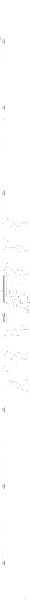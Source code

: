 digraph G {
	size = "4,4";
	rankdir = LR
	"S" -> "0main020"
	"0deque20" -> "deque"
	"0enque1" -> "enque"
	"0eps0" -> "eps"
	"0init0" -> "init"
	"0inite0" -> "0initr0"
	"0inite1" -> "0initr1"
	"0inite2" -> "0initr2"
	"0inite3" -> "0initr3"
	"0inite4" -> "0initr4"
	"0inite5" -> "0initr5"
	"0inite20" -> "0initr20"
	"0initr0" -> "eps"
	"0main0" -> "main"
	"0main00" -> "0init0"
	"0main00" -> "0inite0"
	"0main00" -> "0main10"
	"0main00" -> "0init0"
	"0main00" -> "0inite1"
	"0main00" -> "1main10"
	"0main00" -> "0init0"
	"0main00" -> "0inite2"
	"0main00" -> "2main10"
	"0main00" -> "0init0"
	"0main00" -> "0inite3"
	"0main00" -> "3main10"
	"0main00" -> "0init0"
	"0main00" -> "0inite4"
	"0main00" -> "4main10"
	"0main00" -> "0init0"
	"0main00" -> "0inite5"
	"0main00" -> "5main10"
	"0main00" -> "0init0"
	"0main00" -> "0inite20"
	"0main00" -> "20main10"
	"0main00" -> "0init1"
	"0main00" -> "1inite0"
	"0main00" -> "0main10"
	"0main00" -> "0init1"
	"0main00" -> "1inite1"
	"0main00" -> "1main10"
	"0main00" -> "0init1"
	"0main00" -> "1inite2"
	"0main00" -> "2main10"
	"0main00" -> "0init1"
	"0main00" -> "1inite3"
	"0main00" -> "3main10"
	"0main00" -> "0init1"
	"0main00" -> "1inite4"
	"0main00" -> "4main10"
	"0main00" -> "0init1"
	"0main00" -> "1inite5"
	"0main00" -> "5main10"
	"0main00" -> "0init1"
	"0main00" -> "1inite20"
	"0main00" -> "20main10"
	"0main00" -> "0init2"
	"0main00" -> "2inite0"
	"0main00" -> "0main10"
	"0main00" -> "0init2"
	"0main00" -> "2inite1"
	"0main00" -> "1main10"
	"0main00" -> "0init2"
	"0main00" -> "2inite2"
	"0main00" -> "2main10"
	"0main00" -> "0init2"
	"0main00" -> "2inite3"
	"0main00" -> "3main10"
	"0main00" -> "0init2"
	"0main00" -> "2inite4"
	"0main00" -> "4main10"
	"0main00" -> "0init2"
	"0main00" -> "2inite5"
	"0main00" -> "5main10"
	"0main00" -> "0init2"
	"0main00" -> "2inite20"
	"0main00" -> "20main10"
	"0main00" -> "0init3"
	"0main00" -> "3inite0"
	"0main00" -> "0main10"
	"0main00" -> "0init3"
	"0main00" -> "3inite1"
	"0main00" -> "1main10"
	"0main00" -> "0init3"
	"0main00" -> "3inite2"
	"0main00" -> "2main10"
	"0main00" -> "0init3"
	"0main00" -> "3inite3"
	"0main00" -> "3main10"
	"0main00" -> "0init3"
	"0main00" -> "3inite4"
	"0main00" -> "4main10"
	"0main00" -> "0init3"
	"0main00" -> "3inite5"
	"0main00" -> "5main10"
	"0main00" -> "0init3"
	"0main00" -> "3inite20"
	"0main00" -> "20main10"
	"0main00" -> "0init4"
	"0main00" -> "4inite0"
	"0main00" -> "0main10"
	"0main00" -> "0init4"
	"0main00" -> "4inite1"
	"0main00" -> "1main10"
	"0main00" -> "0init4"
	"0main00" -> "4inite2"
	"0main00" -> "2main10"
	"0main00" -> "0init4"
	"0main00" -> "4inite3"
	"0main00" -> "3main10"
	"0main00" -> "0init4"
	"0main00" -> "4inite4"
	"0main00" -> "4main10"
	"0main00" -> "0init4"
	"0main00" -> "4inite5"
	"0main00" -> "5main10"
	"0main00" -> "0init4"
	"0main00" -> "4inite20"
	"0main00" -> "20main10"
	"0main00" -> "0init5"
	"0main00" -> "5inite0"
	"0main00" -> "0main10"
	"0main00" -> "0init5"
	"0main00" -> "5inite1"
	"0main00" -> "1main10"
	"0main00" -> "0init5"
	"0main00" -> "5inite2"
	"0main00" -> "2main10"
	"0main00" -> "0init5"
	"0main00" -> "5inite3"
	"0main00" -> "3main10"
	"0main00" -> "0init5"
	"0main00" -> "5inite4"
	"0main00" -> "4main10"
	"0main00" -> "0init5"
	"0main00" -> "5inite5"
	"0main00" -> "5main10"
	"0main00" -> "0init5"
	"0main00" -> "5inite20"
	"0main00" -> "20main10"
	"0main00" -> "0init20"
	"0main00" -> "20inite0"
	"0main00" -> "0main10"
	"0main00" -> "0init20"
	"0main00" -> "20inite1"
	"0main00" -> "1main10"
	"0main00" -> "0init20"
	"0main00" -> "20inite2"
	"0main00" -> "2main10"
	"0main00" -> "0init20"
	"0main00" -> "20inite3"
	"0main00" -> "3main10"
	"0main00" -> "0init20"
	"0main00" -> "20inite4"
	"0main00" -> "4main10"
	"0main00" -> "0init20"
	"0main00" -> "20inite5"
	"0main00" -> "5main10"
	"0main00" -> "0init20"
	"0main00" -> "20inite20"
	"0main00" -> "20main10"
	"0main01" -> "0init0"
	"0main01" -> "0inite0"
	"0main01" -> "0main11"
	"0main01" -> "0init0"
	"0main01" -> "0inite1"
	"0main01" -> "1main11"
	"0main01" -> "0init0"
	"0main01" -> "0inite2"
	"0main01" -> "2main11"
	"0main01" -> "0init0"
	"0main01" -> "0inite3"
	"0main01" -> "3main11"
	"0main01" -> "0init0"
	"0main01" -> "0inite4"
	"0main01" -> "4main11"
	"0main01" -> "0init0"
	"0main01" -> "0inite5"
	"0main01" -> "5main11"
	"0main01" -> "0init0"
	"0main01" -> "0inite20"
	"0main01" -> "20main11"
	"0main01" -> "0init1"
	"0main01" -> "1inite0"
	"0main01" -> "0main11"
	"0main01" -> "0init1"
	"0main01" -> "1inite1"
	"0main01" -> "1main11"
	"0main01" -> "0init1"
	"0main01" -> "1inite2"
	"0main01" -> "2main11"
	"0main01" -> "0init1"
	"0main01" -> "1inite3"
	"0main01" -> "3main11"
	"0main01" -> "0init1"
	"0main01" -> "1inite4"
	"0main01" -> "4main11"
	"0main01" -> "0init1"
	"0main01" -> "1inite5"
	"0main01" -> "5main11"
	"0main01" -> "0init1"
	"0main01" -> "1inite20"
	"0main01" -> "20main11"
	"0main01" -> "0init2"
	"0main01" -> "2inite0"
	"0main01" -> "0main11"
	"0main01" -> "0init2"
	"0main01" -> "2inite1"
	"0main01" -> "1main11"
	"0main01" -> "0init2"
	"0main01" -> "2inite2"
	"0main01" -> "2main11"
	"0main01" -> "0init2"
	"0main01" -> "2inite3"
	"0main01" -> "3main11"
	"0main01" -> "0init2"
	"0main01" -> "2inite4"
	"0main01" -> "4main11"
	"0main01" -> "0init2"
	"0main01" -> "2inite5"
	"0main01" -> "5main11"
	"0main01" -> "0init2"
	"0main01" -> "2inite20"
	"0main01" -> "20main11"
	"0main01" -> "0init3"
	"0main01" -> "3inite0"
	"0main01" -> "0main11"
	"0main01" -> "0init3"
	"0main01" -> "3inite1"
	"0main01" -> "1main11"
	"0main01" -> "0init3"
	"0main01" -> "3inite2"
	"0main01" -> "2main11"
	"0main01" -> "0init3"
	"0main01" -> "3inite3"
	"0main01" -> "3main11"
	"0main01" -> "0init3"
	"0main01" -> "3inite4"
	"0main01" -> "4main11"
	"0main01" -> "0init3"
	"0main01" -> "3inite5"
	"0main01" -> "5main11"
	"0main01" -> "0init3"
	"0main01" -> "3inite20"
	"0main01" -> "20main11"
	"0main01" -> "0init4"
	"0main01" -> "4inite0"
	"0main01" -> "0main11"
	"0main01" -> "0init4"
	"0main01" -> "4inite1"
	"0main01" -> "1main11"
	"0main01" -> "0init4"
	"0main01" -> "4inite2"
	"0main01" -> "2main11"
	"0main01" -> "0init4"
	"0main01" -> "4inite3"
	"0main01" -> "3main11"
	"0main01" -> "0init4"
	"0main01" -> "4inite4"
	"0main01" -> "4main11"
	"0main01" -> "0init4"
	"0main01" -> "4inite5"
	"0main01" -> "5main11"
	"0main01" -> "0init4"
	"0main01" -> "4inite20"
	"0main01" -> "20main11"
	"0main01" -> "0init5"
	"0main01" -> "5inite0"
	"0main01" -> "0main11"
	"0main01" -> "0init5"
	"0main01" -> "5inite1"
	"0main01" -> "1main11"
	"0main01" -> "0init5"
	"0main01" -> "5inite2"
	"0main01" -> "2main11"
	"0main01" -> "0init5"
	"0main01" -> "5inite3"
	"0main01" -> "3main11"
	"0main01" -> "0init5"
	"0main01" -> "5inite4"
	"0main01" -> "4main11"
	"0main01" -> "0init5"
	"0main01" -> "5inite5"
	"0main01" -> "5main11"
	"0main01" -> "0init5"
	"0main01" -> "5inite20"
	"0main01" -> "20main11"
	"0main01" -> "0init20"
	"0main01" -> "20inite0"
	"0main01" -> "0main11"
	"0main01" -> "0init20"
	"0main01" -> "20inite1"
	"0main01" -> "1main11"
	"0main01" -> "0init20"
	"0main01" -> "20inite2"
	"0main01" -> "2main11"
	"0main01" -> "0init20"
	"0main01" -> "20inite3"
	"0main01" -> "3main11"
	"0main01" -> "0init20"
	"0main01" -> "20inite4"
	"0main01" -> "4main11"
	"0main01" -> "0init20"
	"0main01" -> "20inite5"
	"0main01" -> "5main11"
	"0main01" -> "0init20"
	"0main01" -> "20inite20"
	"0main01" -> "20main11"
	"0main02" -> "0init0"
	"0main02" -> "0inite0"
	"0main02" -> "0main12"
	"0main02" -> "0init0"
	"0main02" -> "0inite1"
	"0main02" -> "1main12"
	"0main02" -> "0init0"
	"0main02" -> "0inite2"
	"0main02" -> "2main12"
	"0main02" -> "0init0"
	"0main02" -> "0inite3"
	"0main02" -> "3main12"
	"0main02" -> "0init0"
	"0main02" -> "0inite4"
	"0main02" -> "4main12"
	"0main02" -> "0init0"
	"0main02" -> "0inite5"
	"0main02" -> "5main12"
	"0main02" -> "0init0"
	"0main02" -> "0inite20"
	"0main02" -> "20main12"
	"0main02" -> "0init1"
	"0main02" -> "1inite0"
	"0main02" -> "0main12"
	"0main02" -> "0init1"
	"0main02" -> "1inite1"
	"0main02" -> "1main12"
	"0main02" -> "0init1"
	"0main02" -> "1inite2"
	"0main02" -> "2main12"
	"0main02" -> "0init1"
	"0main02" -> "1inite3"
	"0main02" -> "3main12"
	"0main02" -> "0init1"
	"0main02" -> "1inite4"
	"0main02" -> "4main12"
	"0main02" -> "0init1"
	"0main02" -> "1inite5"
	"0main02" -> "5main12"
	"0main02" -> "0init1"
	"0main02" -> "1inite20"
	"0main02" -> "20main12"
	"0main02" -> "0init2"
	"0main02" -> "2inite0"
	"0main02" -> "0main12"
	"0main02" -> "0init2"
	"0main02" -> "2inite1"
	"0main02" -> "1main12"
	"0main02" -> "0init2"
	"0main02" -> "2inite2"
	"0main02" -> "2main12"
	"0main02" -> "0init2"
	"0main02" -> "2inite3"
	"0main02" -> "3main12"
	"0main02" -> "0init2"
	"0main02" -> "2inite4"
	"0main02" -> "4main12"
	"0main02" -> "0init2"
	"0main02" -> "2inite5"
	"0main02" -> "5main12"
	"0main02" -> "0init2"
	"0main02" -> "2inite20"
	"0main02" -> "20main12"
	"0main02" -> "0init3"
	"0main02" -> "3inite0"
	"0main02" -> "0main12"
	"0main02" -> "0init3"
	"0main02" -> "3inite1"
	"0main02" -> "1main12"
	"0main02" -> "0init3"
	"0main02" -> "3inite2"
	"0main02" -> "2main12"
	"0main02" -> "0init3"
	"0main02" -> "3inite3"
	"0main02" -> "3main12"
	"0main02" -> "0init3"
	"0main02" -> "3inite4"
	"0main02" -> "4main12"
	"0main02" -> "0init3"
	"0main02" -> "3inite5"
	"0main02" -> "5main12"
	"0main02" -> "0init3"
	"0main02" -> "3inite20"
	"0main02" -> "20main12"
	"0main02" -> "0init4"
	"0main02" -> "4inite0"
	"0main02" -> "0main12"
	"0main02" -> "0init4"
	"0main02" -> "4inite1"
	"0main02" -> "1main12"
	"0main02" -> "0init4"
	"0main02" -> "4inite2"
	"0main02" -> "2main12"
	"0main02" -> "0init4"
	"0main02" -> "4inite3"
	"0main02" -> "3main12"
	"0main02" -> "0init4"
	"0main02" -> "4inite4"
	"0main02" -> "4main12"
	"0main02" -> "0init4"
	"0main02" -> "4inite5"
	"0main02" -> "5main12"
	"0main02" -> "0init4"
	"0main02" -> "4inite20"
	"0main02" -> "20main12"
	"0main02" -> "0init5"
	"0main02" -> "5inite0"
	"0main02" -> "0main12"
	"0main02" -> "0init5"
	"0main02" -> "5inite1"
	"0main02" -> "1main12"
	"0main02" -> "0init5"
	"0main02" -> "5inite2"
	"0main02" -> "2main12"
	"0main02" -> "0init5"
	"0main02" -> "5inite3"
	"0main02" -> "3main12"
	"0main02" -> "0init5"
	"0main02" -> "5inite4"
	"0main02" -> "4main12"
	"0main02" -> "0init5"
	"0main02" -> "5inite5"
	"0main02" -> "5main12"
	"0main02" -> "0init5"
	"0main02" -> "5inite20"
	"0main02" -> "20main12"
	"0main02" -> "0init20"
	"0main02" -> "20inite0"
	"0main02" -> "0main12"
	"0main02" -> "0init20"
	"0main02" -> "20inite1"
	"0main02" -> "1main12"
	"0main02" -> "0init20"
	"0main02" -> "20inite2"
	"0main02" -> "2main12"
	"0main02" -> "0init20"
	"0main02" -> "20inite3"
	"0main02" -> "3main12"
	"0main02" -> "0init20"
	"0main02" -> "20inite4"
	"0main02" -> "4main12"
	"0main02" -> "0init20"
	"0main02" -> "20inite5"
	"0main02" -> "5main12"
	"0main02" -> "0init20"
	"0main02" -> "20inite20"
	"0main02" -> "20main12"
	"0main03" -> "0init0"
	"0main03" -> "0inite0"
	"0main03" -> "0main13"
	"0main03" -> "0init0"
	"0main03" -> "0inite1"
	"0main03" -> "1main13"
	"0main03" -> "0init0"
	"0main03" -> "0inite2"
	"0main03" -> "2main13"
	"0main03" -> "0init0"
	"0main03" -> "0inite3"
	"0main03" -> "3main13"
	"0main03" -> "0init0"
	"0main03" -> "0inite4"
	"0main03" -> "4main13"
	"0main03" -> "0init0"
	"0main03" -> "0inite5"
	"0main03" -> "5main13"
	"0main03" -> "0init0"
	"0main03" -> "0inite20"
	"0main03" -> "20main13"
	"0main03" -> "0init1"
	"0main03" -> "1inite0"
	"0main03" -> "0main13"
	"0main03" -> "0init1"
	"0main03" -> "1inite1"
	"0main03" -> "1main13"
	"0main03" -> "0init1"
	"0main03" -> "1inite2"
	"0main03" -> "2main13"
	"0main03" -> "0init1"
	"0main03" -> "1inite3"
	"0main03" -> "3main13"
	"0main03" -> "0init1"
	"0main03" -> "1inite4"
	"0main03" -> "4main13"
	"0main03" -> "0init1"
	"0main03" -> "1inite5"
	"0main03" -> "5main13"
	"0main03" -> "0init1"
	"0main03" -> "1inite20"
	"0main03" -> "20main13"
	"0main03" -> "0init2"
	"0main03" -> "2inite0"
	"0main03" -> "0main13"
	"0main03" -> "0init2"
	"0main03" -> "2inite1"
	"0main03" -> "1main13"
	"0main03" -> "0init2"
	"0main03" -> "2inite2"
	"0main03" -> "2main13"
	"0main03" -> "0init2"
	"0main03" -> "2inite3"
	"0main03" -> "3main13"
	"0main03" -> "0init2"
	"0main03" -> "2inite4"
	"0main03" -> "4main13"
	"0main03" -> "0init2"
	"0main03" -> "2inite5"
	"0main03" -> "5main13"
	"0main03" -> "0init2"
	"0main03" -> "2inite20"
	"0main03" -> "20main13"
	"0main03" -> "0init3"
	"0main03" -> "3inite0"
	"0main03" -> "0main13"
	"0main03" -> "0init3"
	"0main03" -> "3inite1"
	"0main03" -> "1main13"
	"0main03" -> "0init3"
	"0main03" -> "3inite2"
	"0main03" -> "2main13"
	"0main03" -> "0init3"
	"0main03" -> "3inite3"
	"0main03" -> "3main13"
	"0main03" -> "0init3"
	"0main03" -> "3inite4"
	"0main03" -> "4main13"
	"0main03" -> "0init3"
	"0main03" -> "3inite5"
	"0main03" -> "5main13"
	"0main03" -> "0init3"
	"0main03" -> "3inite20"
	"0main03" -> "20main13"
	"0main03" -> "0init4"
	"0main03" -> "4inite0"
	"0main03" -> "0main13"
	"0main03" -> "0init4"
	"0main03" -> "4inite1"
	"0main03" -> "1main13"
	"0main03" -> "0init4"
	"0main03" -> "4inite2"
	"0main03" -> "2main13"
	"0main03" -> "0init4"
	"0main03" -> "4inite3"
	"0main03" -> "3main13"
	"0main03" -> "0init4"
	"0main03" -> "4inite4"
	"0main03" -> "4main13"
	"0main03" -> "0init4"
	"0main03" -> "4inite5"
	"0main03" -> "5main13"
	"0main03" -> "0init4"
	"0main03" -> "4inite20"
	"0main03" -> "20main13"
	"0main03" -> "0init5"
	"0main03" -> "5inite0"
	"0main03" -> "0main13"
	"0main03" -> "0init5"
	"0main03" -> "5inite1"
	"0main03" -> "1main13"
	"0main03" -> "0init5"
	"0main03" -> "5inite2"
	"0main03" -> "2main13"
	"0main03" -> "0init5"
	"0main03" -> "5inite3"
	"0main03" -> "3main13"
	"0main03" -> "0init5"
	"0main03" -> "5inite4"
	"0main03" -> "4main13"
	"0main03" -> "0init5"
	"0main03" -> "5inite5"
	"0main03" -> "5main13"
	"0main03" -> "0init5"
	"0main03" -> "5inite20"
	"0main03" -> "20main13"
	"0main03" -> "0init20"
	"0main03" -> "20inite0"
	"0main03" -> "0main13"
	"0main03" -> "0init20"
	"0main03" -> "20inite1"
	"0main03" -> "1main13"
	"0main03" -> "0init20"
	"0main03" -> "20inite2"
	"0main03" -> "2main13"
	"0main03" -> "0init20"
	"0main03" -> "20inite3"
	"0main03" -> "3main13"
	"0main03" -> "0init20"
	"0main03" -> "20inite4"
	"0main03" -> "4main13"
	"0main03" -> "0init20"
	"0main03" -> "20inite5"
	"0main03" -> "5main13"
	"0main03" -> "0init20"
	"0main03" -> "20inite20"
	"0main03" -> "20main13"
	"0main04" -> "0init0"
	"0main04" -> "0inite0"
	"0main04" -> "0main14"
	"0main04" -> "0init0"
	"0main04" -> "0inite1"
	"0main04" -> "1main14"
	"0main04" -> "0init0"
	"0main04" -> "0inite2"
	"0main04" -> "2main14"
	"0main04" -> "0init0"
	"0main04" -> "0inite3"
	"0main04" -> "3main14"
	"0main04" -> "0init0"
	"0main04" -> "0inite4"
	"0main04" -> "4main14"
	"0main04" -> "0init0"
	"0main04" -> "0inite5"
	"0main04" -> "5main14"
	"0main04" -> "0init0"
	"0main04" -> "0inite20"
	"0main04" -> "20main14"
	"0main04" -> "0init1"
	"0main04" -> "1inite0"
	"0main04" -> "0main14"
	"0main04" -> "0init1"
	"0main04" -> "1inite1"
	"0main04" -> "1main14"
	"0main04" -> "0init1"
	"0main04" -> "1inite2"
	"0main04" -> "2main14"
	"0main04" -> "0init1"
	"0main04" -> "1inite3"
	"0main04" -> "3main14"
	"0main04" -> "0init1"
	"0main04" -> "1inite4"
	"0main04" -> "4main14"
	"0main04" -> "0init1"
	"0main04" -> "1inite5"
	"0main04" -> "5main14"
	"0main04" -> "0init1"
	"0main04" -> "1inite20"
	"0main04" -> "20main14"
	"0main04" -> "0init2"
	"0main04" -> "2inite0"
	"0main04" -> "0main14"
	"0main04" -> "0init2"
	"0main04" -> "2inite1"
	"0main04" -> "1main14"
	"0main04" -> "0init2"
	"0main04" -> "2inite2"
	"0main04" -> "2main14"
	"0main04" -> "0init2"
	"0main04" -> "2inite3"
	"0main04" -> "3main14"
	"0main04" -> "0init2"
	"0main04" -> "2inite4"
	"0main04" -> "4main14"
	"0main04" -> "0init2"
	"0main04" -> "2inite5"
	"0main04" -> "5main14"
	"0main04" -> "0init2"
	"0main04" -> "2inite20"
	"0main04" -> "20main14"
	"0main04" -> "0init3"
	"0main04" -> "3inite0"
	"0main04" -> "0main14"
	"0main04" -> "0init3"
	"0main04" -> "3inite1"
	"0main04" -> "1main14"
	"0main04" -> "0init3"
	"0main04" -> "3inite2"
	"0main04" -> "2main14"
	"0main04" -> "0init3"
	"0main04" -> "3inite3"
	"0main04" -> "3main14"
	"0main04" -> "0init3"
	"0main04" -> "3inite4"
	"0main04" -> "4main14"
	"0main04" -> "0init3"
	"0main04" -> "3inite5"
	"0main04" -> "5main14"
	"0main04" -> "0init3"
	"0main04" -> "3inite20"
	"0main04" -> "20main14"
	"0main04" -> "0init4"
	"0main04" -> "4inite0"
	"0main04" -> "0main14"
	"0main04" -> "0init4"
	"0main04" -> "4inite1"
	"0main04" -> "1main14"
	"0main04" -> "0init4"
	"0main04" -> "4inite2"
	"0main04" -> "2main14"
	"0main04" -> "0init4"
	"0main04" -> "4inite3"
	"0main04" -> "3main14"
	"0main04" -> "0init4"
	"0main04" -> "4inite4"
	"0main04" -> "4main14"
	"0main04" -> "0init4"
	"0main04" -> "4inite5"
	"0main04" -> "5main14"
	"0main04" -> "0init4"
	"0main04" -> "4inite20"
	"0main04" -> "20main14"
	"0main04" -> "0init5"
	"0main04" -> "5inite0"
	"0main04" -> "0main14"
	"0main04" -> "0init5"
	"0main04" -> "5inite1"
	"0main04" -> "1main14"
	"0main04" -> "0init5"
	"0main04" -> "5inite2"
	"0main04" -> "2main14"
	"0main04" -> "0init5"
	"0main04" -> "5inite3"
	"0main04" -> "3main14"
	"0main04" -> "0init5"
	"0main04" -> "5inite4"
	"0main04" -> "4main14"
	"0main04" -> "0init5"
	"0main04" -> "5inite5"
	"0main04" -> "5main14"
	"0main04" -> "0init5"
	"0main04" -> "5inite20"
	"0main04" -> "20main14"
	"0main04" -> "0init20"
	"0main04" -> "20inite0"
	"0main04" -> "0main14"
	"0main04" -> "0init20"
	"0main04" -> "20inite1"
	"0main04" -> "1main14"
	"0main04" -> "0init20"
	"0main04" -> "20inite2"
	"0main04" -> "2main14"
	"0main04" -> "0init20"
	"0main04" -> "20inite3"
	"0main04" -> "3main14"
	"0main04" -> "0init20"
	"0main04" -> "20inite4"
	"0main04" -> "4main14"
	"0main04" -> "0init20"
	"0main04" -> "20inite5"
	"0main04" -> "5main14"
	"0main04" -> "0init20"
	"0main04" -> "20inite20"
	"0main04" -> "20main14"
	"0main05" -> "0init0"
	"0main05" -> "0inite0"
	"0main05" -> "0main15"
	"0main05" -> "0init0"
	"0main05" -> "0inite1"
	"0main05" -> "1main15"
	"0main05" -> "0init0"
	"0main05" -> "0inite2"
	"0main05" -> "2main15"
	"0main05" -> "0init0"
	"0main05" -> "0inite3"
	"0main05" -> "3main15"
	"0main05" -> "0init0"
	"0main05" -> "0inite4"
	"0main05" -> "4main15"
	"0main05" -> "0init0"
	"0main05" -> "0inite5"
	"0main05" -> "5main15"
	"0main05" -> "0init0"
	"0main05" -> "0inite20"
	"0main05" -> "20main15"
	"0main05" -> "0init1"
	"0main05" -> "1inite0"
	"0main05" -> "0main15"
	"0main05" -> "0init1"
	"0main05" -> "1inite1"
	"0main05" -> "1main15"
	"0main05" -> "0init1"
	"0main05" -> "1inite2"
	"0main05" -> "2main15"
	"0main05" -> "0init1"
	"0main05" -> "1inite3"
	"0main05" -> "3main15"
	"0main05" -> "0init1"
	"0main05" -> "1inite4"
	"0main05" -> "4main15"
	"0main05" -> "0init1"
	"0main05" -> "1inite5"
	"0main05" -> "5main15"
	"0main05" -> "0init1"
	"0main05" -> "1inite20"
	"0main05" -> "20main15"
	"0main05" -> "0init2"
	"0main05" -> "2inite0"
	"0main05" -> "0main15"
	"0main05" -> "0init2"
	"0main05" -> "2inite1"
	"0main05" -> "1main15"
	"0main05" -> "0init2"
	"0main05" -> "2inite2"
	"0main05" -> "2main15"
	"0main05" -> "0init2"
	"0main05" -> "2inite3"
	"0main05" -> "3main15"
	"0main05" -> "0init2"
	"0main05" -> "2inite4"
	"0main05" -> "4main15"
	"0main05" -> "0init2"
	"0main05" -> "2inite5"
	"0main05" -> "5main15"
	"0main05" -> "0init2"
	"0main05" -> "2inite20"
	"0main05" -> "20main15"
	"0main05" -> "0init3"
	"0main05" -> "3inite0"
	"0main05" -> "0main15"
	"0main05" -> "0init3"
	"0main05" -> "3inite1"
	"0main05" -> "1main15"
	"0main05" -> "0init3"
	"0main05" -> "3inite2"
	"0main05" -> "2main15"
	"0main05" -> "0init3"
	"0main05" -> "3inite3"
	"0main05" -> "3main15"
	"0main05" -> "0init3"
	"0main05" -> "3inite4"
	"0main05" -> "4main15"
	"0main05" -> "0init3"
	"0main05" -> "3inite5"
	"0main05" -> "5main15"
	"0main05" -> "0init3"
	"0main05" -> "3inite20"
	"0main05" -> "20main15"
	"0main05" -> "0init4"
	"0main05" -> "4inite0"
	"0main05" -> "0main15"
	"0main05" -> "0init4"
	"0main05" -> "4inite1"
	"0main05" -> "1main15"
	"0main05" -> "0init4"
	"0main05" -> "4inite2"
	"0main05" -> "2main15"
	"0main05" -> "0init4"
	"0main05" -> "4inite3"
	"0main05" -> "3main15"
	"0main05" -> "0init4"
	"0main05" -> "4inite4"
	"0main05" -> "4main15"
	"0main05" -> "0init4"
	"0main05" -> "4inite5"
	"0main05" -> "5main15"
	"0main05" -> "0init4"
	"0main05" -> "4inite20"
	"0main05" -> "20main15"
	"0main05" -> "0init5"
	"0main05" -> "5inite0"
	"0main05" -> "0main15"
	"0main05" -> "0init5"
	"0main05" -> "5inite1"
	"0main05" -> "1main15"
	"0main05" -> "0init5"
	"0main05" -> "5inite2"
	"0main05" -> "2main15"
	"0main05" -> "0init5"
	"0main05" -> "5inite3"
	"0main05" -> "3main15"
	"0main05" -> "0init5"
	"0main05" -> "5inite4"
	"0main05" -> "4main15"
	"0main05" -> "0init5"
	"0main05" -> "5inite5"
	"0main05" -> "5main15"
	"0main05" -> "0init5"
	"0main05" -> "5inite20"
	"0main05" -> "20main15"
	"0main05" -> "0init20"
	"0main05" -> "20inite0"
	"0main05" -> "0main15"
	"0main05" -> "0init20"
	"0main05" -> "20inite1"
	"0main05" -> "1main15"
	"0main05" -> "0init20"
	"0main05" -> "20inite2"
	"0main05" -> "2main15"
	"0main05" -> "0init20"
	"0main05" -> "20inite3"
	"0main05" -> "3main15"
	"0main05" -> "0init20"
	"0main05" -> "20inite4"
	"0main05" -> "4main15"
	"0main05" -> "0init20"
	"0main05" -> "20inite5"
	"0main05" -> "5main15"
	"0main05" -> "0init20"
	"0main05" -> "20inite20"
	"0main05" -> "20main15"
	"0main020" -> "0init0"
	"0main020" -> "0inite0"
	"0main020" -> "0main120"
	"0main020" -> "0init0"
	"0main020" -> "0inite1"
	"0main020" -> "1main120"
	"0main020" -> "0init0"
	"0main020" -> "0inite2"
	"0main020" -> "2main120"
	"0main020" -> "0init0"
	"0main020" -> "0inite3"
	"0main020" -> "3main120"
	"0main020" -> "0init0"
	"0main020" -> "0inite4"
	"0main020" -> "4main120"
	"0main020" -> "0init0"
	"0main020" -> "0inite5"
	"0main020" -> "5main120"
	"0main020" -> "0init0"
	"0main020" -> "0inite20"
	"0main020" -> "20main120"
	"0main020" -> "0init1"
	"0main020" -> "1inite0"
	"0main020" -> "0main120"
	"0main020" -> "0init1"
	"0main020" -> "1inite1"
	"0main020" -> "1main120"
	"0main020" -> "0init1"
	"0main020" -> "1inite2"
	"0main020" -> "2main120"
	"0main020" -> "0init1"
	"0main020" -> "1inite3"
	"0main020" -> "3main120"
	"0main020" -> "0init1"
	"0main020" -> "1inite4"
	"0main020" -> "4main120"
	"0main020" -> "0init1"
	"0main020" -> "1inite5"
	"0main020" -> "5main120"
	"0main020" -> "0init1"
	"0main020" -> "1inite20"
	"0main020" -> "20main120"
	"0main020" -> "0init2"
	"0main020" -> "2inite0"
	"0main020" -> "0main120"
	"0main020" -> "0init2"
	"0main020" -> "2inite1"
	"0main020" -> "1main120"
	"0main020" -> "0init2"
	"0main020" -> "2inite2"
	"0main020" -> "2main120"
	"0main020" -> "0init2"
	"0main020" -> "2inite3"
	"0main020" -> "3main120"
	"0main020" -> "0init2"
	"0main020" -> "2inite4"
	"0main020" -> "4main120"
	"0main020" -> "0init2"
	"0main020" -> "2inite5"
	"0main020" -> "5main120"
	"0main020" -> "0init2"
	"0main020" -> "2inite20"
	"0main020" -> "20main120"
	"0main020" -> "0init3"
	"0main020" -> "3inite0"
	"0main020" -> "0main120"
	"0main020" -> "0init3"
	"0main020" -> "3inite1"
	"0main020" -> "1main120"
	"0main020" -> "0init3"
	"0main020" -> "3inite2"
	"0main020" -> "2main120"
	"0main020" -> "0init3"
	"0main020" -> "3inite3"
	"0main020" -> "3main120"
	"0main020" -> "0init3"
	"0main020" -> "3inite4"
	"0main020" -> "4main120"
	"0main020" -> "0init3"
	"0main020" -> "3inite5"
	"0main020" -> "5main120"
	"0main020" -> "0init3"
	"0main020" -> "3inite20"
	"0main020" -> "20main120"
	"0main020" -> "0init4"
	"0main020" -> "4inite0"
	"0main020" -> "0main120"
	"0main020" -> "0init4"
	"0main020" -> "4inite1"
	"0main020" -> "1main120"
	"0main020" -> "0init4"
	"0main020" -> "4inite2"
	"0main020" -> "2main120"
	"0main020" -> "0init4"
	"0main020" -> "4inite3"
	"0main020" -> "3main120"
	"0main020" -> "0init4"
	"0main020" -> "4inite4"
	"0main020" -> "4main120"
	"0main020" -> "0init4"
	"0main020" -> "4inite5"
	"0main020" -> "5main120"
	"0main020" -> "0init4"
	"0main020" -> "4inite20"
	"0main020" -> "20main120"
	"0main020" -> "0init5"
	"0main020" -> "5inite0"
	"0main020" -> "0main120"
	"0main020" -> "0init5"
	"0main020" -> "5inite1"
	"0main020" -> "1main120"
	"0main020" -> "0init5"
	"0main020" -> "5inite2"
	"0main020" -> "2main120"
	"0main020" -> "0init5"
	"0main020" -> "5inite3"
	"0main020" -> "3main120"
	"0main020" -> "0init5"
	"0main020" -> "5inite4"
	"0main020" -> "4main120"
	"0main020" -> "0init5"
	"0main020" -> "5inite5"
	"0main020" -> "5main120"
	"0main020" -> "0init5"
	"0main020" -> "5inite20"
	"0main020" -> "20main120"
	"0main020" -> "0init20"
	"0main020" -> "20inite0"
	"0main020" -> "0main120"
	"0main020" -> "0init20"
	"0main020" -> "20inite1"
	"0main020" -> "1main120"
	"0main020" -> "0init20"
	"0main020" -> "20inite2"
	"0main020" -> "2main120"
	"0main020" -> "0init20"
	"0main020" -> "20inite3"
	"0main020" -> "3main120"
	"0main020" -> "0init20"
	"0main020" -> "20inite4"
	"0main020" -> "4main120"
	"0main020" -> "0init20"
	"0main020" -> "20inite5"
	"0main020" -> "5main120"
	"0main020" -> "0init20"
	"0main020" -> "20inite20"
	"0main020" -> "20main120"
	"0main10" -> "0enque0"
	"0main10" -> "eps"
	"0main10" -> "0main20"
	"0main10" -> "0enque1"
	"0main10" -> "eps"
	"0main10" -> "1main20"
	"0main10" -> "0enque2"
	"0main10" -> "eps"
	"0main10" -> "2main20"
	"0main10" -> "0enque3"
	"0main10" -> "eps"
	"0main10" -> "3main20"
	"0main10" -> "0enque4"
	"0main10" -> "eps"
	"0main10" -> "4main20"
	"0main10" -> "0enque5"
	"0main10" -> "eps"
	"0main10" -> "5main20"
	"0main10" -> "0enque20"
	"0main10" -> "eps"
	"0main10" -> "20main20"
	"0main10" -> "0main30"
	"0main11" -> "0enque0"
	"0main11" -> "eps"
	"0main11" -> "0main21"
	"0main11" -> "0enque1"
	"0main11" -> "eps"
	"0main11" -> "1main21"
	"0main11" -> "0enque2"
	"0main11" -> "eps"
	"0main11" -> "2main21"
	"0main11" -> "0enque3"
	"0main11" -> "eps"
	"0main11" -> "3main21"
	"0main11" -> "0enque4"
	"0main11" -> "eps"
	"0main11" -> "4main21"
	"0main11" -> "0enque5"
	"0main11" -> "eps"
	"0main11" -> "5main21"
	"0main11" -> "0enque20"
	"0main11" -> "eps"
	"0main11" -> "20main21"
	"0main11" -> "0main31"
	"0main12" -> "0enque0"
	"0main12" -> "eps"
	"0main12" -> "0main22"
	"0main12" -> "0enque1"
	"0main12" -> "eps"
	"0main12" -> "1main22"
	"0main12" -> "0enque2"
	"0main12" -> "eps"
	"0main12" -> "2main22"
	"0main12" -> "0enque3"
	"0main12" -> "eps"
	"0main12" -> "3main22"
	"0main12" -> "0enque4"
	"0main12" -> "eps"
	"0main12" -> "4main22"
	"0main12" -> "0enque5"
	"0main12" -> "eps"
	"0main12" -> "5main22"
	"0main12" -> "0enque20"
	"0main12" -> "eps"
	"0main12" -> "20main22"
	"0main12" -> "0main32"
	"0main13" -> "0enque0"
	"0main13" -> "eps"
	"0main13" -> "0main23"
	"0main13" -> "0enque1"
	"0main13" -> "eps"
	"0main13" -> "1main23"
	"0main13" -> "0enque2"
	"0main13" -> "eps"
	"0main13" -> "2main23"
	"0main13" -> "0enque3"
	"0main13" -> "eps"
	"0main13" -> "3main23"
	"0main13" -> "0enque4"
	"0main13" -> "eps"
	"0main13" -> "4main23"
	"0main13" -> "0enque5"
	"0main13" -> "eps"
	"0main13" -> "5main23"
	"0main13" -> "0enque20"
	"0main13" -> "eps"
	"0main13" -> "20main23"
	"0main13" -> "0main33"
	"0main14" -> "0enque0"
	"0main14" -> "eps"
	"0main14" -> "0main24"
	"0main14" -> "0enque1"
	"0main14" -> "eps"
	"0main14" -> "1main24"
	"0main14" -> "0enque2"
	"0main14" -> "eps"
	"0main14" -> "2main24"
	"0main14" -> "0enque3"
	"0main14" -> "eps"
	"0main14" -> "3main24"
	"0main14" -> "0enque4"
	"0main14" -> "eps"
	"0main14" -> "4main24"
	"0main14" -> "0enque5"
	"0main14" -> "eps"
	"0main14" -> "5main24"
	"0main14" -> "0enque20"
	"0main14" -> "eps"
	"0main14" -> "20main24"
	"0main14" -> "0main34"
	"0main15" -> "0enque0"
	"0main15" -> "eps"
	"0main15" -> "0main25"
	"0main15" -> "0enque1"
	"0main15" -> "eps"
	"0main15" -> "1main25"
	"0main15" -> "0enque2"
	"0main15" -> "eps"
	"0main15" -> "2main25"
	"0main15" -> "0enque3"
	"0main15" -> "eps"
	"0main15" -> "3main25"
	"0main15" -> "0enque4"
	"0main15" -> "eps"
	"0main15" -> "4main25"
	"0main15" -> "0enque5"
	"0main15" -> "eps"
	"0main15" -> "5main25"
	"0main15" -> "0enque20"
	"0main15" -> "eps"
	"0main15" -> "20main25"
	"0main15" -> "0main35"
	"0main120" -> "0enque0"
	"0main120" -> "eps"
	"0main120" -> "0main220"
	"0main120" -> "0enque1"
	"0main120" -> "eps"
	"0main120" -> "1main220"
	"0main120" -> "0enque2"
	"0main120" -> "eps"
	"0main120" -> "2main220"
	"0main120" -> "0enque3"
	"0main120" -> "eps"
	"0main120" -> "3main220"
	"0main120" -> "0enque4"
	"0main120" -> "eps"
	"0main120" -> "4main220"
	"0main120" -> "0enque5"
	"0main120" -> "eps"
	"0main120" -> "5main220"
	"0main120" -> "0enque20"
	"0main120" -> "eps"
	"0main120" -> "20main220"
	"0main120" -> "0main320"
	"0main20" -> "0main10"
	"0main21" -> "0main11"
	"0main22" -> "0main12"
	"0main23" -> "0main13"
	"0main24" -> "0main14"
	"0main25" -> "0main15"
	"0main220" -> "0main120"
	"0main30" -> "eps"
	"1deque0" -> "deque"
	"1enque2" -> "enque"
	"1eps1" -> "eps"
	"1init1" -> "init"
	"1inite0" -> "1initr0"
	"1inite1" -> "1initr1"
	"1inite2" -> "1initr2"
	"1inite3" -> "1initr3"
	"1inite4" -> "1initr4"
	"1inite5" -> "1initr5"
	"1inite20" -> "1initr20"
	"1initr1" -> "eps"
	"1main1" -> "main"
	"1main00" -> "1init0"
	"1main00" -> "0inite0"
	"1main00" -> "0main10"
	"1main00" -> "1init0"
	"1main00" -> "0inite1"
	"1main00" -> "1main10"
	"1main00" -> "1init0"
	"1main00" -> "0inite2"
	"1main00" -> "2main10"
	"1main00" -> "1init0"
	"1main00" -> "0inite3"
	"1main00" -> "3main10"
	"1main00" -> "1init0"
	"1main00" -> "0inite4"
	"1main00" -> "4main10"
	"1main00" -> "1init0"
	"1main00" -> "0inite5"
	"1main00" -> "5main10"
	"1main00" -> "1init0"
	"1main00" -> "0inite20"
	"1main00" -> "20main10"
	"1main00" -> "1init1"
	"1main00" -> "1inite0"
	"1main00" -> "0main10"
	"1main00" -> "1init1"
	"1main00" -> "1inite1"
	"1main00" -> "1main10"
	"1main00" -> "1init1"
	"1main00" -> "1inite2"
	"1main00" -> "2main10"
	"1main00" -> "1init1"
	"1main00" -> "1inite3"
	"1main00" -> "3main10"
	"1main00" -> "1init1"
	"1main00" -> "1inite4"
	"1main00" -> "4main10"
	"1main00" -> "1init1"
	"1main00" -> "1inite5"
	"1main00" -> "5main10"
	"1main00" -> "1init1"
	"1main00" -> "1inite20"
	"1main00" -> "20main10"
	"1main00" -> "1init2"
	"1main00" -> "2inite0"
	"1main00" -> "0main10"
	"1main00" -> "1init2"
	"1main00" -> "2inite1"
	"1main00" -> "1main10"
	"1main00" -> "1init2"
	"1main00" -> "2inite2"
	"1main00" -> "2main10"
	"1main00" -> "1init2"
	"1main00" -> "2inite3"
	"1main00" -> "3main10"
	"1main00" -> "1init2"
	"1main00" -> "2inite4"
	"1main00" -> "4main10"
	"1main00" -> "1init2"
	"1main00" -> "2inite5"
	"1main00" -> "5main10"
	"1main00" -> "1init2"
	"1main00" -> "2inite20"
	"1main00" -> "20main10"
	"1main00" -> "1init3"
	"1main00" -> "3inite0"
	"1main00" -> "0main10"
	"1main00" -> "1init3"
	"1main00" -> "3inite1"
	"1main00" -> "1main10"
	"1main00" -> "1init3"
	"1main00" -> "3inite2"
	"1main00" -> "2main10"
	"1main00" -> "1init3"
	"1main00" -> "3inite3"
	"1main00" -> "3main10"
	"1main00" -> "1init3"
	"1main00" -> "3inite4"
	"1main00" -> "4main10"
	"1main00" -> "1init3"
	"1main00" -> "3inite5"
	"1main00" -> "5main10"
	"1main00" -> "1init3"
	"1main00" -> "3inite20"
	"1main00" -> "20main10"
	"1main00" -> "1init4"
	"1main00" -> "4inite0"
	"1main00" -> "0main10"
	"1main00" -> "1init4"
	"1main00" -> "4inite1"
	"1main00" -> "1main10"
	"1main00" -> "1init4"
	"1main00" -> "4inite2"
	"1main00" -> "2main10"
	"1main00" -> "1init4"
	"1main00" -> "4inite3"
	"1main00" -> "3main10"
	"1main00" -> "1init4"
	"1main00" -> "4inite4"
	"1main00" -> "4main10"
	"1main00" -> "1init4"
	"1main00" -> "4inite5"
	"1main00" -> "5main10"
	"1main00" -> "1init4"
	"1main00" -> "4inite20"
	"1main00" -> "20main10"
	"1main00" -> "1init5"
	"1main00" -> "5inite0"
	"1main00" -> "0main10"
	"1main00" -> "1init5"
	"1main00" -> "5inite1"
	"1main00" -> "1main10"
	"1main00" -> "1init5"
	"1main00" -> "5inite2"
	"1main00" -> "2main10"
	"1main00" -> "1init5"
	"1main00" -> "5inite3"
	"1main00" -> "3main10"
	"1main00" -> "1init5"
	"1main00" -> "5inite4"
	"1main00" -> "4main10"
	"1main00" -> "1init5"
	"1main00" -> "5inite5"
	"1main00" -> "5main10"
	"1main00" -> "1init5"
	"1main00" -> "5inite20"
	"1main00" -> "20main10"
	"1main00" -> "1init20"
	"1main00" -> "20inite0"
	"1main00" -> "0main10"
	"1main00" -> "1init20"
	"1main00" -> "20inite1"
	"1main00" -> "1main10"
	"1main00" -> "1init20"
	"1main00" -> "20inite2"
	"1main00" -> "2main10"
	"1main00" -> "1init20"
	"1main00" -> "20inite3"
	"1main00" -> "3main10"
	"1main00" -> "1init20"
	"1main00" -> "20inite4"
	"1main00" -> "4main10"
	"1main00" -> "1init20"
	"1main00" -> "20inite5"
	"1main00" -> "5main10"
	"1main00" -> "1init20"
	"1main00" -> "20inite20"
	"1main00" -> "20main10"
	"1main01" -> "1init0"
	"1main01" -> "0inite0"
	"1main01" -> "0main11"
	"1main01" -> "1init0"
	"1main01" -> "0inite1"
	"1main01" -> "1main11"
	"1main01" -> "1init0"
	"1main01" -> "0inite2"
	"1main01" -> "2main11"
	"1main01" -> "1init0"
	"1main01" -> "0inite3"
	"1main01" -> "3main11"
	"1main01" -> "1init0"
	"1main01" -> "0inite4"
	"1main01" -> "4main11"
	"1main01" -> "1init0"
	"1main01" -> "0inite5"
	"1main01" -> "5main11"
	"1main01" -> "1init0"
	"1main01" -> "0inite20"
	"1main01" -> "20main11"
	"1main01" -> "1init1"
	"1main01" -> "1inite0"
	"1main01" -> "0main11"
	"1main01" -> "1init1"
	"1main01" -> "1inite1"
	"1main01" -> "1main11"
	"1main01" -> "1init1"
	"1main01" -> "1inite2"
	"1main01" -> "2main11"
	"1main01" -> "1init1"
	"1main01" -> "1inite3"
	"1main01" -> "3main11"
	"1main01" -> "1init1"
	"1main01" -> "1inite4"
	"1main01" -> "4main11"
	"1main01" -> "1init1"
	"1main01" -> "1inite5"
	"1main01" -> "5main11"
	"1main01" -> "1init1"
	"1main01" -> "1inite20"
	"1main01" -> "20main11"
	"1main01" -> "1init2"
	"1main01" -> "2inite0"
	"1main01" -> "0main11"
	"1main01" -> "1init2"
	"1main01" -> "2inite1"
	"1main01" -> "1main11"
	"1main01" -> "1init2"
	"1main01" -> "2inite2"
	"1main01" -> "2main11"
	"1main01" -> "1init2"
	"1main01" -> "2inite3"
	"1main01" -> "3main11"
	"1main01" -> "1init2"
	"1main01" -> "2inite4"
	"1main01" -> "4main11"
	"1main01" -> "1init2"
	"1main01" -> "2inite5"
	"1main01" -> "5main11"
	"1main01" -> "1init2"
	"1main01" -> "2inite20"
	"1main01" -> "20main11"
	"1main01" -> "1init3"
	"1main01" -> "3inite0"
	"1main01" -> "0main11"
	"1main01" -> "1init3"
	"1main01" -> "3inite1"
	"1main01" -> "1main11"
	"1main01" -> "1init3"
	"1main01" -> "3inite2"
	"1main01" -> "2main11"
	"1main01" -> "1init3"
	"1main01" -> "3inite3"
	"1main01" -> "3main11"
	"1main01" -> "1init3"
	"1main01" -> "3inite4"
	"1main01" -> "4main11"
	"1main01" -> "1init3"
	"1main01" -> "3inite5"
	"1main01" -> "5main11"
	"1main01" -> "1init3"
	"1main01" -> "3inite20"
	"1main01" -> "20main11"
	"1main01" -> "1init4"
	"1main01" -> "4inite0"
	"1main01" -> "0main11"
	"1main01" -> "1init4"
	"1main01" -> "4inite1"
	"1main01" -> "1main11"
	"1main01" -> "1init4"
	"1main01" -> "4inite2"
	"1main01" -> "2main11"
	"1main01" -> "1init4"
	"1main01" -> "4inite3"
	"1main01" -> "3main11"
	"1main01" -> "1init4"
	"1main01" -> "4inite4"
	"1main01" -> "4main11"
	"1main01" -> "1init4"
	"1main01" -> "4inite5"
	"1main01" -> "5main11"
	"1main01" -> "1init4"
	"1main01" -> "4inite20"
	"1main01" -> "20main11"
	"1main01" -> "1init5"
	"1main01" -> "5inite0"
	"1main01" -> "0main11"
	"1main01" -> "1init5"
	"1main01" -> "5inite1"
	"1main01" -> "1main11"
	"1main01" -> "1init5"
	"1main01" -> "5inite2"
	"1main01" -> "2main11"
	"1main01" -> "1init5"
	"1main01" -> "5inite3"
	"1main01" -> "3main11"
	"1main01" -> "1init5"
	"1main01" -> "5inite4"
	"1main01" -> "4main11"
	"1main01" -> "1init5"
	"1main01" -> "5inite5"
	"1main01" -> "5main11"
	"1main01" -> "1init5"
	"1main01" -> "5inite20"
	"1main01" -> "20main11"
	"1main01" -> "1init20"
	"1main01" -> "20inite0"
	"1main01" -> "0main11"
	"1main01" -> "1init20"
	"1main01" -> "20inite1"
	"1main01" -> "1main11"
	"1main01" -> "1init20"
	"1main01" -> "20inite2"
	"1main01" -> "2main11"
	"1main01" -> "1init20"
	"1main01" -> "20inite3"
	"1main01" -> "3main11"
	"1main01" -> "1init20"
	"1main01" -> "20inite4"
	"1main01" -> "4main11"
	"1main01" -> "1init20"
	"1main01" -> "20inite5"
	"1main01" -> "5main11"
	"1main01" -> "1init20"
	"1main01" -> "20inite20"
	"1main01" -> "20main11"
	"1main02" -> "1init0"
	"1main02" -> "0inite0"
	"1main02" -> "0main12"
	"1main02" -> "1init0"
	"1main02" -> "0inite1"
	"1main02" -> "1main12"
	"1main02" -> "1init0"
	"1main02" -> "0inite2"
	"1main02" -> "2main12"
	"1main02" -> "1init0"
	"1main02" -> "0inite3"
	"1main02" -> "3main12"
	"1main02" -> "1init0"
	"1main02" -> "0inite4"
	"1main02" -> "4main12"
	"1main02" -> "1init0"
	"1main02" -> "0inite5"
	"1main02" -> "5main12"
	"1main02" -> "1init0"
	"1main02" -> "0inite20"
	"1main02" -> "20main12"
	"1main02" -> "1init1"
	"1main02" -> "1inite0"
	"1main02" -> "0main12"
	"1main02" -> "1init1"
	"1main02" -> "1inite1"
	"1main02" -> "1main12"
	"1main02" -> "1init1"
	"1main02" -> "1inite2"
	"1main02" -> "2main12"
	"1main02" -> "1init1"
	"1main02" -> "1inite3"
	"1main02" -> "3main12"
	"1main02" -> "1init1"
	"1main02" -> "1inite4"
	"1main02" -> "4main12"
	"1main02" -> "1init1"
	"1main02" -> "1inite5"
	"1main02" -> "5main12"
	"1main02" -> "1init1"
	"1main02" -> "1inite20"
	"1main02" -> "20main12"
	"1main02" -> "1init2"
	"1main02" -> "2inite0"
	"1main02" -> "0main12"
	"1main02" -> "1init2"
	"1main02" -> "2inite1"
	"1main02" -> "1main12"
	"1main02" -> "1init2"
	"1main02" -> "2inite2"
	"1main02" -> "2main12"
	"1main02" -> "1init2"
	"1main02" -> "2inite3"
	"1main02" -> "3main12"
	"1main02" -> "1init2"
	"1main02" -> "2inite4"
	"1main02" -> "4main12"
	"1main02" -> "1init2"
	"1main02" -> "2inite5"
	"1main02" -> "5main12"
	"1main02" -> "1init2"
	"1main02" -> "2inite20"
	"1main02" -> "20main12"
	"1main02" -> "1init3"
	"1main02" -> "3inite0"
	"1main02" -> "0main12"
	"1main02" -> "1init3"
	"1main02" -> "3inite1"
	"1main02" -> "1main12"
	"1main02" -> "1init3"
	"1main02" -> "3inite2"
	"1main02" -> "2main12"
	"1main02" -> "1init3"
	"1main02" -> "3inite3"
	"1main02" -> "3main12"
	"1main02" -> "1init3"
	"1main02" -> "3inite4"
	"1main02" -> "4main12"
	"1main02" -> "1init3"
	"1main02" -> "3inite5"
	"1main02" -> "5main12"
	"1main02" -> "1init3"
	"1main02" -> "3inite20"
	"1main02" -> "20main12"
	"1main02" -> "1init4"
	"1main02" -> "4inite0"
	"1main02" -> "0main12"
	"1main02" -> "1init4"
	"1main02" -> "4inite1"
	"1main02" -> "1main12"
	"1main02" -> "1init4"
	"1main02" -> "4inite2"
	"1main02" -> "2main12"
	"1main02" -> "1init4"
	"1main02" -> "4inite3"
	"1main02" -> "3main12"
	"1main02" -> "1init4"
	"1main02" -> "4inite4"
	"1main02" -> "4main12"
	"1main02" -> "1init4"
	"1main02" -> "4inite5"
	"1main02" -> "5main12"
	"1main02" -> "1init4"
	"1main02" -> "4inite20"
	"1main02" -> "20main12"
	"1main02" -> "1init5"
	"1main02" -> "5inite0"
	"1main02" -> "0main12"
	"1main02" -> "1init5"
	"1main02" -> "5inite1"
	"1main02" -> "1main12"
	"1main02" -> "1init5"
	"1main02" -> "5inite2"
	"1main02" -> "2main12"
	"1main02" -> "1init5"
	"1main02" -> "5inite3"
	"1main02" -> "3main12"
	"1main02" -> "1init5"
	"1main02" -> "5inite4"
	"1main02" -> "4main12"
	"1main02" -> "1init5"
	"1main02" -> "5inite5"
	"1main02" -> "5main12"
	"1main02" -> "1init5"
	"1main02" -> "5inite20"
	"1main02" -> "20main12"
	"1main02" -> "1init20"
	"1main02" -> "20inite0"
	"1main02" -> "0main12"
	"1main02" -> "1init20"
	"1main02" -> "20inite1"
	"1main02" -> "1main12"
	"1main02" -> "1init20"
	"1main02" -> "20inite2"
	"1main02" -> "2main12"
	"1main02" -> "1init20"
	"1main02" -> "20inite3"
	"1main02" -> "3main12"
	"1main02" -> "1init20"
	"1main02" -> "20inite4"
	"1main02" -> "4main12"
	"1main02" -> "1init20"
	"1main02" -> "20inite5"
	"1main02" -> "5main12"
	"1main02" -> "1init20"
	"1main02" -> "20inite20"
	"1main02" -> "20main12"
	"1main03" -> "1init0"
	"1main03" -> "0inite0"
	"1main03" -> "0main13"
	"1main03" -> "1init0"
	"1main03" -> "0inite1"
	"1main03" -> "1main13"
	"1main03" -> "1init0"
	"1main03" -> "0inite2"
	"1main03" -> "2main13"
	"1main03" -> "1init0"
	"1main03" -> "0inite3"
	"1main03" -> "3main13"
	"1main03" -> "1init0"
	"1main03" -> "0inite4"
	"1main03" -> "4main13"
	"1main03" -> "1init0"
	"1main03" -> "0inite5"
	"1main03" -> "5main13"
	"1main03" -> "1init0"
	"1main03" -> "0inite20"
	"1main03" -> "20main13"
	"1main03" -> "1init1"
	"1main03" -> "1inite0"
	"1main03" -> "0main13"
	"1main03" -> "1init1"
	"1main03" -> "1inite1"
	"1main03" -> "1main13"
	"1main03" -> "1init1"
	"1main03" -> "1inite2"
	"1main03" -> "2main13"
	"1main03" -> "1init1"
	"1main03" -> "1inite3"
	"1main03" -> "3main13"
	"1main03" -> "1init1"
	"1main03" -> "1inite4"
	"1main03" -> "4main13"
	"1main03" -> "1init1"
	"1main03" -> "1inite5"
	"1main03" -> "5main13"
	"1main03" -> "1init1"
	"1main03" -> "1inite20"
	"1main03" -> "20main13"
	"1main03" -> "1init2"
	"1main03" -> "2inite0"
	"1main03" -> "0main13"
	"1main03" -> "1init2"
	"1main03" -> "2inite1"
	"1main03" -> "1main13"
	"1main03" -> "1init2"
	"1main03" -> "2inite2"
	"1main03" -> "2main13"
	"1main03" -> "1init2"
	"1main03" -> "2inite3"
	"1main03" -> "3main13"
	"1main03" -> "1init2"
	"1main03" -> "2inite4"
	"1main03" -> "4main13"
	"1main03" -> "1init2"
	"1main03" -> "2inite5"
	"1main03" -> "5main13"
	"1main03" -> "1init2"
	"1main03" -> "2inite20"
	"1main03" -> "20main13"
	"1main03" -> "1init3"
	"1main03" -> "3inite0"
	"1main03" -> "0main13"
	"1main03" -> "1init3"
	"1main03" -> "3inite1"
	"1main03" -> "1main13"
	"1main03" -> "1init3"
	"1main03" -> "3inite2"
	"1main03" -> "2main13"
	"1main03" -> "1init3"
	"1main03" -> "3inite3"
	"1main03" -> "3main13"
	"1main03" -> "1init3"
	"1main03" -> "3inite4"
	"1main03" -> "4main13"
	"1main03" -> "1init3"
	"1main03" -> "3inite5"
	"1main03" -> "5main13"
	"1main03" -> "1init3"
	"1main03" -> "3inite20"
	"1main03" -> "20main13"
	"1main03" -> "1init4"
	"1main03" -> "4inite0"
	"1main03" -> "0main13"
	"1main03" -> "1init4"
	"1main03" -> "4inite1"
	"1main03" -> "1main13"
	"1main03" -> "1init4"
	"1main03" -> "4inite2"
	"1main03" -> "2main13"
	"1main03" -> "1init4"
	"1main03" -> "4inite3"
	"1main03" -> "3main13"
	"1main03" -> "1init4"
	"1main03" -> "4inite4"
	"1main03" -> "4main13"
	"1main03" -> "1init4"
	"1main03" -> "4inite5"
	"1main03" -> "5main13"
	"1main03" -> "1init4"
	"1main03" -> "4inite20"
	"1main03" -> "20main13"
	"1main03" -> "1init5"
	"1main03" -> "5inite0"
	"1main03" -> "0main13"
	"1main03" -> "1init5"
	"1main03" -> "5inite1"
	"1main03" -> "1main13"
	"1main03" -> "1init5"
	"1main03" -> "5inite2"
	"1main03" -> "2main13"
	"1main03" -> "1init5"
	"1main03" -> "5inite3"
	"1main03" -> "3main13"
	"1main03" -> "1init5"
	"1main03" -> "5inite4"
	"1main03" -> "4main13"
	"1main03" -> "1init5"
	"1main03" -> "5inite5"
	"1main03" -> "5main13"
	"1main03" -> "1init5"
	"1main03" -> "5inite20"
	"1main03" -> "20main13"
	"1main03" -> "1init20"
	"1main03" -> "20inite0"
	"1main03" -> "0main13"
	"1main03" -> "1init20"
	"1main03" -> "20inite1"
	"1main03" -> "1main13"
	"1main03" -> "1init20"
	"1main03" -> "20inite2"
	"1main03" -> "2main13"
	"1main03" -> "1init20"
	"1main03" -> "20inite3"
	"1main03" -> "3main13"
	"1main03" -> "1init20"
	"1main03" -> "20inite4"
	"1main03" -> "4main13"
	"1main03" -> "1init20"
	"1main03" -> "20inite5"
	"1main03" -> "5main13"
	"1main03" -> "1init20"
	"1main03" -> "20inite20"
	"1main03" -> "20main13"
	"1main04" -> "1init0"
	"1main04" -> "0inite0"
	"1main04" -> "0main14"
	"1main04" -> "1init0"
	"1main04" -> "0inite1"
	"1main04" -> "1main14"
	"1main04" -> "1init0"
	"1main04" -> "0inite2"
	"1main04" -> "2main14"
	"1main04" -> "1init0"
	"1main04" -> "0inite3"
	"1main04" -> "3main14"
	"1main04" -> "1init0"
	"1main04" -> "0inite4"
	"1main04" -> "4main14"
	"1main04" -> "1init0"
	"1main04" -> "0inite5"
	"1main04" -> "5main14"
	"1main04" -> "1init0"
	"1main04" -> "0inite20"
	"1main04" -> "20main14"
	"1main04" -> "1init1"
	"1main04" -> "1inite0"
	"1main04" -> "0main14"
	"1main04" -> "1init1"
	"1main04" -> "1inite1"
	"1main04" -> "1main14"
	"1main04" -> "1init1"
	"1main04" -> "1inite2"
	"1main04" -> "2main14"
	"1main04" -> "1init1"
	"1main04" -> "1inite3"
	"1main04" -> "3main14"
	"1main04" -> "1init1"
	"1main04" -> "1inite4"
	"1main04" -> "4main14"
	"1main04" -> "1init1"
	"1main04" -> "1inite5"
	"1main04" -> "5main14"
	"1main04" -> "1init1"
	"1main04" -> "1inite20"
	"1main04" -> "20main14"
	"1main04" -> "1init2"
	"1main04" -> "2inite0"
	"1main04" -> "0main14"
	"1main04" -> "1init2"
	"1main04" -> "2inite1"
	"1main04" -> "1main14"
	"1main04" -> "1init2"
	"1main04" -> "2inite2"
	"1main04" -> "2main14"
	"1main04" -> "1init2"
	"1main04" -> "2inite3"
	"1main04" -> "3main14"
	"1main04" -> "1init2"
	"1main04" -> "2inite4"
	"1main04" -> "4main14"
	"1main04" -> "1init2"
	"1main04" -> "2inite5"
	"1main04" -> "5main14"
	"1main04" -> "1init2"
	"1main04" -> "2inite20"
	"1main04" -> "20main14"
	"1main04" -> "1init3"
	"1main04" -> "3inite0"
	"1main04" -> "0main14"
	"1main04" -> "1init3"
	"1main04" -> "3inite1"
	"1main04" -> "1main14"
	"1main04" -> "1init3"
	"1main04" -> "3inite2"
	"1main04" -> "2main14"
	"1main04" -> "1init3"
	"1main04" -> "3inite3"
	"1main04" -> "3main14"
	"1main04" -> "1init3"
	"1main04" -> "3inite4"
	"1main04" -> "4main14"
	"1main04" -> "1init3"
	"1main04" -> "3inite5"
	"1main04" -> "5main14"
	"1main04" -> "1init3"
	"1main04" -> "3inite20"
	"1main04" -> "20main14"
	"1main04" -> "1init4"
	"1main04" -> "4inite0"
	"1main04" -> "0main14"
	"1main04" -> "1init4"
	"1main04" -> "4inite1"
	"1main04" -> "1main14"
	"1main04" -> "1init4"
	"1main04" -> "4inite2"
	"1main04" -> "2main14"
	"1main04" -> "1init4"
	"1main04" -> "4inite3"
	"1main04" -> "3main14"
	"1main04" -> "1init4"
	"1main04" -> "4inite4"
	"1main04" -> "4main14"
	"1main04" -> "1init4"
	"1main04" -> "4inite5"
	"1main04" -> "5main14"
	"1main04" -> "1init4"
	"1main04" -> "4inite20"
	"1main04" -> "20main14"
	"1main04" -> "1init5"
	"1main04" -> "5inite0"
	"1main04" -> "0main14"
	"1main04" -> "1init5"
	"1main04" -> "5inite1"
	"1main04" -> "1main14"
	"1main04" -> "1init5"
	"1main04" -> "5inite2"
	"1main04" -> "2main14"
	"1main04" -> "1init5"
	"1main04" -> "5inite3"
	"1main04" -> "3main14"
	"1main04" -> "1init5"
	"1main04" -> "5inite4"
	"1main04" -> "4main14"
	"1main04" -> "1init5"
	"1main04" -> "5inite5"
	"1main04" -> "5main14"
	"1main04" -> "1init5"
	"1main04" -> "5inite20"
	"1main04" -> "20main14"
	"1main04" -> "1init20"
	"1main04" -> "20inite0"
	"1main04" -> "0main14"
	"1main04" -> "1init20"
	"1main04" -> "20inite1"
	"1main04" -> "1main14"
	"1main04" -> "1init20"
	"1main04" -> "20inite2"
	"1main04" -> "2main14"
	"1main04" -> "1init20"
	"1main04" -> "20inite3"
	"1main04" -> "3main14"
	"1main04" -> "1init20"
	"1main04" -> "20inite4"
	"1main04" -> "4main14"
	"1main04" -> "1init20"
	"1main04" -> "20inite5"
	"1main04" -> "5main14"
	"1main04" -> "1init20"
	"1main04" -> "20inite20"
	"1main04" -> "20main14"
	"1main05" -> "1init0"
	"1main05" -> "0inite0"
	"1main05" -> "0main15"
	"1main05" -> "1init0"
	"1main05" -> "0inite1"
	"1main05" -> "1main15"
	"1main05" -> "1init0"
	"1main05" -> "0inite2"
	"1main05" -> "2main15"
	"1main05" -> "1init0"
	"1main05" -> "0inite3"
	"1main05" -> "3main15"
	"1main05" -> "1init0"
	"1main05" -> "0inite4"
	"1main05" -> "4main15"
	"1main05" -> "1init0"
	"1main05" -> "0inite5"
	"1main05" -> "5main15"
	"1main05" -> "1init0"
	"1main05" -> "0inite20"
	"1main05" -> "20main15"
	"1main05" -> "1init1"
	"1main05" -> "1inite0"
	"1main05" -> "0main15"
	"1main05" -> "1init1"
	"1main05" -> "1inite1"
	"1main05" -> "1main15"
	"1main05" -> "1init1"
	"1main05" -> "1inite2"
	"1main05" -> "2main15"
	"1main05" -> "1init1"
	"1main05" -> "1inite3"
	"1main05" -> "3main15"
	"1main05" -> "1init1"
	"1main05" -> "1inite4"
	"1main05" -> "4main15"
	"1main05" -> "1init1"
	"1main05" -> "1inite5"
	"1main05" -> "5main15"
	"1main05" -> "1init1"
	"1main05" -> "1inite20"
	"1main05" -> "20main15"
	"1main05" -> "1init2"
	"1main05" -> "2inite0"
	"1main05" -> "0main15"
	"1main05" -> "1init2"
	"1main05" -> "2inite1"
	"1main05" -> "1main15"
	"1main05" -> "1init2"
	"1main05" -> "2inite2"
	"1main05" -> "2main15"
	"1main05" -> "1init2"
	"1main05" -> "2inite3"
	"1main05" -> "3main15"
	"1main05" -> "1init2"
	"1main05" -> "2inite4"
	"1main05" -> "4main15"
	"1main05" -> "1init2"
	"1main05" -> "2inite5"
	"1main05" -> "5main15"
	"1main05" -> "1init2"
	"1main05" -> "2inite20"
	"1main05" -> "20main15"
	"1main05" -> "1init3"
	"1main05" -> "3inite0"
	"1main05" -> "0main15"
	"1main05" -> "1init3"
	"1main05" -> "3inite1"
	"1main05" -> "1main15"
	"1main05" -> "1init3"
	"1main05" -> "3inite2"
	"1main05" -> "2main15"
	"1main05" -> "1init3"
	"1main05" -> "3inite3"
	"1main05" -> "3main15"
	"1main05" -> "1init3"
	"1main05" -> "3inite4"
	"1main05" -> "4main15"
	"1main05" -> "1init3"
	"1main05" -> "3inite5"
	"1main05" -> "5main15"
	"1main05" -> "1init3"
	"1main05" -> "3inite20"
	"1main05" -> "20main15"
	"1main05" -> "1init4"
	"1main05" -> "4inite0"
	"1main05" -> "0main15"
	"1main05" -> "1init4"
	"1main05" -> "4inite1"
	"1main05" -> "1main15"
	"1main05" -> "1init4"
	"1main05" -> "4inite2"
	"1main05" -> "2main15"
	"1main05" -> "1init4"
	"1main05" -> "4inite3"
	"1main05" -> "3main15"
	"1main05" -> "1init4"
	"1main05" -> "4inite4"
	"1main05" -> "4main15"
	"1main05" -> "1init4"
	"1main05" -> "4inite5"
	"1main05" -> "5main15"
	"1main05" -> "1init4"
	"1main05" -> "4inite20"
	"1main05" -> "20main15"
	"1main05" -> "1init5"
	"1main05" -> "5inite0"
	"1main05" -> "0main15"
	"1main05" -> "1init5"
	"1main05" -> "5inite1"
	"1main05" -> "1main15"
	"1main05" -> "1init5"
	"1main05" -> "5inite2"
	"1main05" -> "2main15"
	"1main05" -> "1init5"
	"1main05" -> "5inite3"
	"1main05" -> "3main15"
	"1main05" -> "1init5"
	"1main05" -> "5inite4"
	"1main05" -> "4main15"
	"1main05" -> "1init5"
	"1main05" -> "5inite5"
	"1main05" -> "5main15"
	"1main05" -> "1init5"
	"1main05" -> "5inite20"
	"1main05" -> "20main15"
	"1main05" -> "1init20"
	"1main05" -> "20inite0"
	"1main05" -> "0main15"
	"1main05" -> "1init20"
	"1main05" -> "20inite1"
	"1main05" -> "1main15"
	"1main05" -> "1init20"
	"1main05" -> "20inite2"
	"1main05" -> "2main15"
	"1main05" -> "1init20"
	"1main05" -> "20inite3"
	"1main05" -> "3main15"
	"1main05" -> "1init20"
	"1main05" -> "20inite4"
	"1main05" -> "4main15"
	"1main05" -> "1init20"
	"1main05" -> "20inite5"
	"1main05" -> "5main15"
	"1main05" -> "1init20"
	"1main05" -> "20inite20"
	"1main05" -> "20main15"
	"1main020" -> "1init0"
	"1main020" -> "0inite0"
	"1main020" -> "0main120"
	"1main020" -> "1init0"
	"1main020" -> "0inite1"
	"1main020" -> "1main120"
	"1main020" -> "1init0"
	"1main020" -> "0inite2"
	"1main020" -> "2main120"
	"1main020" -> "1init0"
	"1main020" -> "0inite3"
	"1main020" -> "3main120"
	"1main020" -> "1init0"
	"1main020" -> "0inite4"
	"1main020" -> "4main120"
	"1main020" -> "1init0"
	"1main020" -> "0inite5"
	"1main020" -> "5main120"
	"1main020" -> "1init0"
	"1main020" -> "0inite20"
	"1main020" -> "20main120"
	"1main020" -> "1init1"
	"1main020" -> "1inite0"
	"1main020" -> "0main120"
	"1main020" -> "1init1"
	"1main020" -> "1inite1"
	"1main020" -> "1main120"
	"1main020" -> "1init1"
	"1main020" -> "1inite2"
	"1main020" -> "2main120"
	"1main020" -> "1init1"
	"1main020" -> "1inite3"
	"1main020" -> "3main120"
	"1main020" -> "1init1"
	"1main020" -> "1inite4"
	"1main020" -> "4main120"
	"1main020" -> "1init1"
	"1main020" -> "1inite5"
	"1main020" -> "5main120"
	"1main020" -> "1init1"
	"1main020" -> "1inite20"
	"1main020" -> "20main120"
	"1main020" -> "1init2"
	"1main020" -> "2inite0"
	"1main020" -> "0main120"
	"1main020" -> "1init2"
	"1main020" -> "2inite1"
	"1main020" -> "1main120"
	"1main020" -> "1init2"
	"1main020" -> "2inite2"
	"1main020" -> "2main120"
	"1main020" -> "1init2"
	"1main020" -> "2inite3"
	"1main020" -> "3main120"
	"1main020" -> "1init2"
	"1main020" -> "2inite4"
	"1main020" -> "4main120"
	"1main020" -> "1init2"
	"1main020" -> "2inite5"
	"1main020" -> "5main120"
	"1main020" -> "1init2"
	"1main020" -> "2inite20"
	"1main020" -> "20main120"
	"1main020" -> "1init3"
	"1main020" -> "3inite0"
	"1main020" -> "0main120"
	"1main020" -> "1init3"
	"1main020" -> "3inite1"
	"1main020" -> "1main120"
	"1main020" -> "1init3"
	"1main020" -> "3inite2"
	"1main020" -> "2main120"
	"1main020" -> "1init3"
	"1main020" -> "3inite3"
	"1main020" -> "3main120"
	"1main020" -> "1init3"
	"1main020" -> "3inite4"
	"1main020" -> "4main120"
	"1main020" -> "1init3"
	"1main020" -> "3inite5"
	"1main020" -> "5main120"
	"1main020" -> "1init3"
	"1main020" -> "3inite20"
	"1main020" -> "20main120"
	"1main020" -> "1init4"
	"1main020" -> "4inite0"
	"1main020" -> "0main120"
	"1main020" -> "1init4"
	"1main020" -> "4inite1"
	"1main020" -> "1main120"
	"1main020" -> "1init4"
	"1main020" -> "4inite2"
	"1main020" -> "2main120"
	"1main020" -> "1init4"
	"1main020" -> "4inite3"
	"1main020" -> "3main120"
	"1main020" -> "1init4"
	"1main020" -> "4inite4"
	"1main020" -> "4main120"
	"1main020" -> "1init4"
	"1main020" -> "4inite5"
	"1main020" -> "5main120"
	"1main020" -> "1init4"
	"1main020" -> "4inite20"
	"1main020" -> "20main120"
	"1main020" -> "1init5"
	"1main020" -> "5inite0"
	"1main020" -> "0main120"
	"1main020" -> "1init5"
	"1main020" -> "5inite1"
	"1main020" -> "1main120"
	"1main020" -> "1init5"
	"1main020" -> "5inite2"
	"1main020" -> "2main120"
	"1main020" -> "1init5"
	"1main020" -> "5inite3"
	"1main020" -> "3main120"
	"1main020" -> "1init5"
	"1main020" -> "5inite4"
	"1main020" -> "4main120"
	"1main020" -> "1init5"
	"1main020" -> "5inite5"
	"1main020" -> "5main120"
	"1main020" -> "1init5"
	"1main020" -> "5inite20"
	"1main020" -> "20main120"
	"1main020" -> "1init20"
	"1main020" -> "20inite0"
	"1main020" -> "0main120"
	"1main020" -> "1init20"
	"1main020" -> "20inite1"
	"1main020" -> "1main120"
	"1main020" -> "1init20"
	"1main020" -> "20inite2"
	"1main020" -> "2main120"
	"1main020" -> "1init20"
	"1main020" -> "20inite3"
	"1main020" -> "3main120"
	"1main020" -> "1init20"
	"1main020" -> "20inite4"
	"1main020" -> "4main120"
	"1main020" -> "1init20"
	"1main020" -> "20inite5"
	"1main020" -> "5main120"
	"1main020" -> "1init20"
	"1main020" -> "20inite20"
	"1main020" -> "20main120"
	"1main10" -> "1enque0"
	"1main10" -> "eps"
	"1main10" -> "0main20"
	"1main10" -> "1enque1"
	"1main10" -> "eps"
	"1main10" -> "1main20"
	"1main10" -> "1enque2"
	"1main10" -> "eps"
	"1main10" -> "2main20"
	"1main10" -> "1enque3"
	"1main10" -> "eps"
	"1main10" -> "3main20"
	"1main10" -> "1enque4"
	"1main10" -> "eps"
	"1main10" -> "4main20"
	"1main10" -> "1enque5"
	"1main10" -> "eps"
	"1main10" -> "5main20"
	"1main10" -> "1enque20"
	"1main10" -> "eps"
	"1main10" -> "20main20"
	"1main10" -> "1main30"
	"1main11" -> "1enque0"
	"1main11" -> "eps"
	"1main11" -> "0main21"
	"1main11" -> "1enque1"
	"1main11" -> "eps"
	"1main11" -> "1main21"
	"1main11" -> "1enque2"
	"1main11" -> "eps"
	"1main11" -> "2main21"
	"1main11" -> "1enque3"
	"1main11" -> "eps"
	"1main11" -> "3main21"
	"1main11" -> "1enque4"
	"1main11" -> "eps"
	"1main11" -> "4main21"
	"1main11" -> "1enque5"
	"1main11" -> "eps"
	"1main11" -> "5main21"
	"1main11" -> "1enque20"
	"1main11" -> "eps"
	"1main11" -> "20main21"
	"1main11" -> "1main31"
	"1main12" -> "1enque0"
	"1main12" -> "eps"
	"1main12" -> "0main22"
	"1main12" -> "1enque1"
	"1main12" -> "eps"
	"1main12" -> "1main22"
	"1main12" -> "1enque2"
	"1main12" -> "eps"
	"1main12" -> "2main22"
	"1main12" -> "1enque3"
	"1main12" -> "eps"
	"1main12" -> "3main22"
	"1main12" -> "1enque4"
	"1main12" -> "eps"
	"1main12" -> "4main22"
	"1main12" -> "1enque5"
	"1main12" -> "eps"
	"1main12" -> "5main22"
	"1main12" -> "1enque20"
	"1main12" -> "eps"
	"1main12" -> "20main22"
	"1main12" -> "1main32"
	"1main13" -> "1enque0"
	"1main13" -> "eps"
	"1main13" -> "0main23"
	"1main13" -> "1enque1"
	"1main13" -> "eps"
	"1main13" -> "1main23"
	"1main13" -> "1enque2"
	"1main13" -> "eps"
	"1main13" -> "2main23"
	"1main13" -> "1enque3"
	"1main13" -> "eps"
	"1main13" -> "3main23"
	"1main13" -> "1enque4"
	"1main13" -> "eps"
	"1main13" -> "4main23"
	"1main13" -> "1enque5"
	"1main13" -> "eps"
	"1main13" -> "5main23"
	"1main13" -> "1enque20"
	"1main13" -> "eps"
	"1main13" -> "20main23"
	"1main13" -> "1main33"
	"1main14" -> "1enque0"
	"1main14" -> "eps"
	"1main14" -> "0main24"
	"1main14" -> "1enque1"
	"1main14" -> "eps"
	"1main14" -> "1main24"
	"1main14" -> "1enque2"
	"1main14" -> "eps"
	"1main14" -> "2main24"
	"1main14" -> "1enque3"
	"1main14" -> "eps"
	"1main14" -> "3main24"
	"1main14" -> "1enque4"
	"1main14" -> "eps"
	"1main14" -> "4main24"
	"1main14" -> "1enque5"
	"1main14" -> "eps"
	"1main14" -> "5main24"
	"1main14" -> "1enque20"
	"1main14" -> "eps"
	"1main14" -> "20main24"
	"1main14" -> "1main34"
	"1main15" -> "1enque0"
	"1main15" -> "eps"
	"1main15" -> "0main25"
	"1main15" -> "1enque1"
	"1main15" -> "eps"
	"1main15" -> "1main25"
	"1main15" -> "1enque2"
	"1main15" -> "eps"
	"1main15" -> "2main25"
	"1main15" -> "1enque3"
	"1main15" -> "eps"
	"1main15" -> "3main25"
	"1main15" -> "1enque4"
	"1main15" -> "eps"
	"1main15" -> "4main25"
	"1main15" -> "1enque5"
	"1main15" -> "eps"
	"1main15" -> "5main25"
	"1main15" -> "1enque20"
	"1main15" -> "eps"
	"1main15" -> "20main25"
	"1main15" -> "1main35"
	"1main120" -> "1enque0"
	"1main120" -> "eps"
	"1main120" -> "0main220"
	"1main120" -> "1enque1"
	"1main120" -> "eps"
	"1main120" -> "1main220"
	"1main120" -> "1enque2"
	"1main120" -> "eps"
	"1main120" -> "2main220"
	"1main120" -> "1enque3"
	"1main120" -> "eps"
	"1main120" -> "3main220"
	"1main120" -> "1enque4"
	"1main120" -> "eps"
	"1main120" -> "4main220"
	"1main120" -> "1enque5"
	"1main120" -> "eps"
	"1main120" -> "5main220"
	"1main120" -> "1enque20"
	"1main120" -> "eps"
	"1main120" -> "20main220"
	"1main120" -> "1main320"
	"1main20" -> "1main10"
	"1main21" -> "1main11"
	"1main22" -> "1main12"
	"1main23" -> "1main13"
	"1main24" -> "1main14"
	"1main25" -> "1main15"
	"1main220" -> "1main120"
	"1main31" -> "eps"
	"2deque1" -> "deque"
	"2enque3" -> "enque"
	"2eps2" -> "eps"
	"2init2" -> "init"
	"2inite0" -> "2initr0"
	"2inite1" -> "2initr1"
	"2inite2" -> "2initr2"
	"2inite3" -> "2initr3"
	"2inite4" -> "2initr4"
	"2inite5" -> "2initr5"
	"2inite20" -> "2initr20"
	"2initr2" -> "eps"
	"2main2" -> "main"
	"2main00" -> "2init0"
	"2main00" -> "0inite0"
	"2main00" -> "0main10"
	"2main00" -> "2init0"
	"2main00" -> "0inite1"
	"2main00" -> "1main10"
	"2main00" -> "2init0"
	"2main00" -> "0inite2"
	"2main00" -> "2main10"
	"2main00" -> "2init0"
	"2main00" -> "0inite3"
	"2main00" -> "3main10"
	"2main00" -> "2init0"
	"2main00" -> "0inite4"
	"2main00" -> "4main10"
	"2main00" -> "2init0"
	"2main00" -> "0inite5"
	"2main00" -> "5main10"
	"2main00" -> "2init0"
	"2main00" -> "0inite20"
	"2main00" -> "20main10"
	"2main00" -> "2init1"
	"2main00" -> "1inite0"
	"2main00" -> "0main10"
	"2main00" -> "2init1"
	"2main00" -> "1inite1"
	"2main00" -> "1main10"
	"2main00" -> "2init1"
	"2main00" -> "1inite2"
	"2main00" -> "2main10"
	"2main00" -> "2init1"
	"2main00" -> "1inite3"
	"2main00" -> "3main10"
	"2main00" -> "2init1"
	"2main00" -> "1inite4"
	"2main00" -> "4main10"
	"2main00" -> "2init1"
	"2main00" -> "1inite5"
	"2main00" -> "5main10"
	"2main00" -> "2init1"
	"2main00" -> "1inite20"
	"2main00" -> "20main10"
	"2main00" -> "2init2"
	"2main00" -> "2inite0"
	"2main00" -> "0main10"
	"2main00" -> "2init2"
	"2main00" -> "2inite1"
	"2main00" -> "1main10"
	"2main00" -> "2init2"
	"2main00" -> "2inite2"
	"2main00" -> "2main10"
	"2main00" -> "2init2"
	"2main00" -> "2inite3"
	"2main00" -> "3main10"
	"2main00" -> "2init2"
	"2main00" -> "2inite4"
	"2main00" -> "4main10"
	"2main00" -> "2init2"
	"2main00" -> "2inite5"
	"2main00" -> "5main10"
	"2main00" -> "2init2"
	"2main00" -> "2inite20"
	"2main00" -> "20main10"
	"2main00" -> "2init3"
	"2main00" -> "3inite0"
	"2main00" -> "0main10"
	"2main00" -> "2init3"
	"2main00" -> "3inite1"
	"2main00" -> "1main10"
	"2main00" -> "2init3"
	"2main00" -> "3inite2"
	"2main00" -> "2main10"
	"2main00" -> "2init3"
	"2main00" -> "3inite3"
	"2main00" -> "3main10"
	"2main00" -> "2init3"
	"2main00" -> "3inite4"
	"2main00" -> "4main10"
	"2main00" -> "2init3"
	"2main00" -> "3inite5"
	"2main00" -> "5main10"
	"2main00" -> "2init3"
	"2main00" -> "3inite20"
	"2main00" -> "20main10"
	"2main00" -> "2init4"
	"2main00" -> "4inite0"
	"2main00" -> "0main10"
	"2main00" -> "2init4"
	"2main00" -> "4inite1"
	"2main00" -> "1main10"
	"2main00" -> "2init4"
	"2main00" -> "4inite2"
	"2main00" -> "2main10"
	"2main00" -> "2init4"
	"2main00" -> "4inite3"
	"2main00" -> "3main10"
	"2main00" -> "2init4"
	"2main00" -> "4inite4"
	"2main00" -> "4main10"
	"2main00" -> "2init4"
	"2main00" -> "4inite5"
	"2main00" -> "5main10"
	"2main00" -> "2init4"
	"2main00" -> "4inite20"
	"2main00" -> "20main10"
	"2main00" -> "2init5"
	"2main00" -> "5inite0"
	"2main00" -> "0main10"
	"2main00" -> "2init5"
	"2main00" -> "5inite1"
	"2main00" -> "1main10"
	"2main00" -> "2init5"
	"2main00" -> "5inite2"
	"2main00" -> "2main10"
	"2main00" -> "2init5"
	"2main00" -> "5inite3"
	"2main00" -> "3main10"
	"2main00" -> "2init5"
	"2main00" -> "5inite4"
	"2main00" -> "4main10"
	"2main00" -> "2init5"
	"2main00" -> "5inite5"
	"2main00" -> "5main10"
	"2main00" -> "2init5"
	"2main00" -> "5inite20"
	"2main00" -> "20main10"
	"2main00" -> "2init20"
	"2main00" -> "20inite0"
	"2main00" -> "0main10"
	"2main00" -> "2init20"
	"2main00" -> "20inite1"
	"2main00" -> "1main10"
	"2main00" -> "2init20"
	"2main00" -> "20inite2"
	"2main00" -> "2main10"
	"2main00" -> "2init20"
	"2main00" -> "20inite3"
	"2main00" -> "3main10"
	"2main00" -> "2init20"
	"2main00" -> "20inite4"
	"2main00" -> "4main10"
	"2main00" -> "2init20"
	"2main00" -> "20inite5"
	"2main00" -> "5main10"
	"2main00" -> "2init20"
	"2main00" -> "20inite20"
	"2main00" -> "20main10"
	"2main01" -> "2init0"
	"2main01" -> "0inite0"
	"2main01" -> "0main11"
	"2main01" -> "2init0"
	"2main01" -> "0inite1"
	"2main01" -> "1main11"
	"2main01" -> "2init0"
	"2main01" -> "0inite2"
	"2main01" -> "2main11"
	"2main01" -> "2init0"
	"2main01" -> "0inite3"
	"2main01" -> "3main11"
	"2main01" -> "2init0"
	"2main01" -> "0inite4"
	"2main01" -> "4main11"
	"2main01" -> "2init0"
	"2main01" -> "0inite5"
	"2main01" -> "5main11"
	"2main01" -> "2init0"
	"2main01" -> "0inite20"
	"2main01" -> "20main11"
	"2main01" -> "2init1"
	"2main01" -> "1inite0"
	"2main01" -> "0main11"
	"2main01" -> "2init1"
	"2main01" -> "1inite1"
	"2main01" -> "1main11"
	"2main01" -> "2init1"
	"2main01" -> "1inite2"
	"2main01" -> "2main11"
	"2main01" -> "2init1"
	"2main01" -> "1inite3"
	"2main01" -> "3main11"
	"2main01" -> "2init1"
	"2main01" -> "1inite4"
	"2main01" -> "4main11"
	"2main01" -> "2init1"
	"2main01" -> "1inite5"
	"2main01" -> "5main11"
	"2main01" -> "2init1"
	"2main01" -> "1inite20"
	"2main01" -> "20main11"
	"2main01" -> "2init2"
	"2main01" -> "2inite0"
	"2main01" -> "0main11"
	"2main01" -> "2init2"
	"2main01" -> "2inite1"
	"2main01" -> "1main11"
	"2main01" -> "2init2"
	"2main01" -> "2inite2"
	"2main01" -> "2main11"
	"2main01" -> "2init2"
	"2main01" -> "2inite3"
	"2main01" -> "3main11"
	"2main01" -> "2init2"
	"2main01" -> "2inite4"
	"2main01" -> "4main11"
	"2main01" -> "2init2"
	"2main01" -> "2inite5"
	"2main01" -> "5main11"
	"2main01" -> "2init2"
	"2main01" -> "2inite20"
	"2main01" -> "20main11"
	"2main01" -> "2init3"
	"2main01" -> "3inite0"
	"2main01" -> "0main11"
	"2main01" -> "2init3"
	"2main01" -> "3inite1"
	"2main01" -> "1main11"
	"2main01" -> "2init3"
	"2main01" -> "3inite2"
	"2main01" -> "2main11"
	"2main01" -> "2init3"
	"2main01" -> "3inite3"
	"2main01" -> "3main11"
	"2main01" -> "2init3"
	"2main01" -> "3inite4"
	"2main01" -> "4main11"
	"2main01" -> "2init3"
	"2main01" -> "3inite5"
	"2main01" -> "5main11"
	"2main01" -> "2init3"
	"2main01" -> "3inite20"
	"2main01" -> "20main11"
	"2main01" -> "2init4"
	"2main01" -> "4inite0"
	"2main01" -> "0main11"
	"2main01" -> "2init4"
	"2main01" -> "4inite1"
	"2main01" -> "1main11"
	"2main01" -> "2init4"
	"2main01" -> "4inite2"
	"2main01" -> "2main11"
	"2main01" -> "2init4"
	"2main01" -> "4inite3"
	"2main01" -> "3main11"
	"2main01" -> "2init4"
	"2main01" -> "4inite4"
	"2main01" -> "4main11"
	"2main01" -> "2init4"
	"2main01" -> "4inite5"
	"2main01" -> "5main11"
	"2main01" -> "2init4"
	"2main01" -> "4inite20"
	"2main01" -> "20main11"
	"2main01" -> "2init5"
	"2main01" -> "5inite0"
	"2main01" -> "0main11"
	"2main01" -> "2init5"
	"2main01" -> "5inite1"
	"2main01" -> "1main11"
	"2main01" -> "2init5"
	"2main01" -> "5inite2"
	"2main01" -> "2main11"
	"2main01" -> "2init5"
	"2main01" -> "5inite3"
	"2main01" -> "3main11"
	"2main01" -> "2init5"
	"2main01" -> "5inite4"
	"2main01" -> "4main11"
	"2main01" -> "2init5"
	"2main01" -> "5inite5"
	"2main01" -> "5main11"
	"2main01" -> "2init5"
	"2main01" -> "5inite20"
	"2main01" -> "20main11"
	"2main01" -> "2init20"
	"2main01" -> "20inite0"
	"2main01" -> "0main11"
	"2main01" -> "2init20"
	"2main01" -> "20inite1"
	"2main01" -> "1main11"
	"2main01" -> "2init20"
	"2main01" -> "20inite2"
	"2main01" -> "2main11"
	"2main01" -> "2init20"
	"2main01" -> "20inite3"
	"2main01" -> "3main11"
	"2main01" -> "2init20"
	"2main01" -> "20inite4"
	"2main01" -> "4main11"
	"2main01" -> "2init20"
	"2main01" -> "20inite5"
	"2main01" -> "5main11"
	"2main01" -> "2init20"
	"2main01" -> "20inite20"
	"2main01" -> "20main11"
	"2main02" -> "2init0"
	"2main02" -> "0inite0"
	"2main02" -> "0main12"
	"2main02" -> "2init0"
	"2main02" -> "0inite1"
	"2main02" -> "1main12"
	"2main02" -> "2init0"
	"2main02" -> "0inite2"
	"2main02" -> "2main12"
	"2main02" -> "2init0"
	"2main02" -> "0inite3"
	"2main02" -> "3main12"
	"2main02" -> "2init0"
	"2main02" -> "0inite4"
	"2main02" -> "4main12"
	"2main02" -> "2init0"
	"2main02" -> "0inite5"
	"2main02" -> "5main12"
	"2main02" -> "2init0"
	"2main02" -> "0inite20"
	"2main02" -> "20main12"
	"2main02" -> "2init1"
	"2main02" -> "1inite0"
	"2main02" -> "0main12"
	"2main02" -> "2init1"
	"2main02" -> "1inite1"
	"2main02" -> "1main12"
	"2main02" -> "2init1"
	"2main02" -> "1inite2"
	"2main02" -> "2main12"
	"2main02" -> "2init1"
	"2main02" -> "1inite3"
	"2main02" -> "3main12"
	"2main02" -> "2init1"
	"2main02" -> "1inite4"
	"2main02" -> "4main12"
	"2main02" -> "2init1"
	"2main02" -> "1inite5"
	"2main02" -> "5main12"
	"2main02" -> "2init1"
	"2main02" -> "1inite20"
	"2main02" -> "20main12"
	"2main02" -> "2init2"
	"2main02" -> "2inite0"
	"2main02" -> "0main12"
	"2main02" -> "2init2"
	"2main02" -> "2inite1"
	"2main02" -> "1main12"
	"2main02" -> "2init2"
	"2main02" -> "2inite2"
	"2main02" -> "2main12"
	"2main02" -> "2init2"
	"2main02" -> "2inite3"
	"2main02" -> "3main12"
	"2main02" -> "2init2"
	"2main02" -> "2inite4"
	"2main02" -> "4main12"
	"2main02" -> "2init2"
	"2main02" -> "2inite5"
	"2main02" -> "5main12"
	"2main02" -> "2init2"
	"2main02" -> "2inite20"
	"2main02" -> "20main12"
	"2main02" -> "2init3"
	"2main02" -> "3inite0"
	"2main02" -> "0main12"
	"2main02" -> "2init3"
	"2main02" -> "3inite1"
	"2main02" -> "1main12"
	"2main02" -> "2init3"
	"2main02" -> "3inite2"
	"2main02" -> "2main12"
	"2main02" -> "2init3"
	"2main02" -> "3inite3"
	"2main02" -> "3main12"
	"2main02" -> "2init3"
	"2main02" -> "3inite4"
	"2main02" -> "4main12"
	"2main02" -> "2init3"
	"2main02" -> "3inite5"
	"2main02" -> "5main12"
	"2main02" -> "2init3"
	"2main02" -> "3inite20"
	"2main02" -> "20main12"
	"2main02" -> "2init4"
	"2main02" -> "4inite0"
	"2main02" -> "0main12"
	"2main02" -> "2init4"
	"2main02" -> "4inite1"
	"2main02" -> "1main12"
	"2main02" -> "2init4"
	"2main02" -> "4inite2"
	"2main02" -> "2main12"
	"2main02" -> "2init4"
	"2main02" -> "4inite3"
	"2main02" -> "3main12"
	"2main02" -> "2init4"
	"2main02" -> "4inite4"
	"2main02" -> "4main12"
	"2main02" -> "2init4"
	"2main02" -> "4inite5"
	"2main02" -> "5main12"
	"2main02" -> "2init4"
	"2main02" -> "4inite20"
	"2main02" -> "20main12"
	"2main02" -> "2init5"
	"2main02" -> "5inite0"
	"2main02" -> "0main12"
	"2main02" -> "2init5"
	"2main02" -> "5inite1"
	"2main02" -> "1main12"
	"2main02" -> "2init5"
	"2main02" -> "5inite2"
	"2main02" -> "2main12"
	"2main02" -> "2init5"
	"2main02" -> "5inite3"
	"2main02" -> "3main12"
	"2main02" -> "2init5"
	"2main02" -> "5inite4"
	"2main02" -> "4main12"
	"2main02" -> "2init5"
	"2main02" -> "5inite5"
	"2main02" -> "5main12"
	"2main02" -> "2init5"
	"2main02" -> "5inite20"
	"2main02" -> "20main12"
	"2main02" -> "2init20"
	"2main02" -> "20inite0"
	"2main02" -> "0main12"
	"2main02" -> "2init20"
	"2main02" -> "20inite1"
	"2main02" -> "1main12"
	"2main02" -> "2init20"
	"2main02" -> "20inite2"
	"2main02" -> "2main12"
	"2main02" -> "2init20"
	"2main02" -> "20inite3"
	"2main02" -> "3main12"
	"2main02" -> "2init20"
	"2main02" -> "20inite4"
	"2main02" -> "4main12"
	"2main02" -> "2init20"
	"2main02" -> "20inite5"
	"2main02" -> "5main12"
	"2main02" -> "2init20"
	"2main02" -> "20inite20"
	"2main02" -> "20main12"
	"2main03" -> "2init0"
	"2main03" -> "0inite0"
	"2main03" -> "0main13"
	"2main03" -> "2init0"
	"2main03" -> "0inite1"
	"2main03" -> "1main13"
	"2main03" -> "2init0"
	"2main03" -> "0inite2"
	"2main03" -> "2main13"
	"2main03" -> "2init0"
	"2main03" -> "0inite3"
	"2main03" -> "3main13"
	"2main03" -> "2init0"
	"2main03" -> "0inite4"
	"2main03" -> "4main13"
	"2main03" -> "2init0"
	"2main03" -> "0inite5"
	"2main03" -> "5main13"
	"2main03" -> "2init0"
	"2main03" -> "0inite20"
	"2main03" -> "20main13"
	"2main03" -> "2init1"
	"2main03" -> "1inite0"
	"2main03" -> "0main13"
	"2main03" -> "2init1"
	"2main03" -> "1inite1"
	"2main03" -> "1main13"
	"2main03" -> "2init1"
	"2main03" -> "1inite2"
	"2main03" -> "2main13"
	"2main03" -> "2init1"
	"2main03" -> "1inite3"
	"2main03" -> "3main13"
	"2main03" -> "2init1"
	"2main03" -> "1inite4"
	"2main03" -> "4main13"
	"2main03" -> "2init1"
	"2main03" -> "1inite5"
	"2main03" -> "5main13"
	"2main03" -> "2init1"
	"2main03" -> "1inite20"
	"2main03" -> "20main13"
	"2main03" -> "2init2"
	"2main03" -> "2inite0"
	"2main03" -> "0main13"
	"2main03" -> "2init2"
	"2main03" -> "2inite1"
	"2main03" -> "1main13"
	"2main03" -> "2init2"
	"2main03" -> "2inite2"
	"2main03" -> "2main13"
	"2main03" -> "2init2"
	"2main03" -> "2inite3"
	"2main03" -> "3main13"
	"2main03" -> "2init2"
	"2main03" -> "2inite4"
	"2main03" -> "4main13"
	"2main03" -> "2init2"
	"2main03" -> "2inite5"
	"2main03" -> "5main13"
	"2main03" -> "2init2"
	"2main03" -> "2inite20"
	"2main03" -> "20main13"
	"2main03" -> "2init3"
	"2main03" -> "3inite0"
	"2main03" -> "0main13"
	"2main03" -> "2init3"
	"2main03" -> "3inite1"
	"2main03" -> "1main13"
	"2main03" -> "2init3"
	"2main03" -> "3inite2"
	"2main03" -> "2main13"
	"2main03" -> "2init3"
	"2main03" -> "3inite3"
	"2main03" -> "3main13"
	"2main03" -> "2init3"
	"2main03" -> "3inite4"
	"2main03" -> "4main13"
	"2main03" -> "2init3"
	"2main03" -> "3inite5"
	"2main03" -> "5main13"
	"2main03" -> "2init3"
	"2main03" -> "3inite20"
	"2main03" -> "20main13"
	"2main03" -> "2init4"
	"2main03" -> "4inite0"
	"2main03" -> "0main13"
	"2main03" -> "2init4"
	"2main03" -> "4inite1"
	"2main03" -> "1main13"
	"2main03" -> "2init4"
	"2main03" -> "4inite2"
	"2main03" -> "2main13"
	"2main03" -> "2init4"
	"2main03" -> "4inite3"
	"2main03" -> "3main13"
	"2main03" -> "2init4"
	"2main03" -> "4inite4"
	"2main03" -> "4main13"
	"2main03" -> "2init4"
	"2main03" -> "4inite5"
	"2main03" -> "5main13"
	"2main03" -> "2init4"
	"2main03" -> "4inite20"
	"2main03" -> "20main13"
	"2main03" -> "2init5"
	"2main03" -> "5inite0"
	"2main03" -> "0main13"
	"2main03" -> "2init5"
	"2main03" -> "5inite1"
	"2main03" -> "1main13"
	"2main03" -> "2init5"
	"2main03" -> "5inite2"
	"2main03" -> "2main13"
	"2main03" -> "2init5"
	"2main03" -> "5inite3"
	"2main03" -> "3main13"
	"2main03" -> "2init5"
	"2main03" -> "5inite4"
	"2main03" -> "4main13"
	"2main03" -> "2init5"
	"2main03" -> "5inite5"
	"2main03" -> "5main13"
	"2main03" -> "2init5"
	"2main03" -> "5inite20"
	"2main03" -> "20main13"
	"2main03" -> "2init20"
	"2main03" -> "20inite0"
	"2main03" -> "0main13"
	"2main03" -> "2init20"
	"2main03" -> "20inite1"
	"2main03" -> "1main13"
	"2main03" -> "2init20"
	"2main03" -> "20inite2"
	"2main03" -> "2main13"
	"2main03" -> "2init20"
	"2main03" -> "20inite3"
	"2main03" -> "3main13"
	"2main03" -> "2init20"
	"2main03" -> "20inite4"
	"2main03" -> "4main13"
	"2main03" -> "2init20"
	"2main03" -> "20inite5"
	"2main03" -> "5main13"
	"2main03" -> "2init20"
	"2main03" -> "20inite20"
	"2main03" -> "20main13"
	"2main04" -> "2init0"
	"2main04" -> "0inite0"
	"2main04" -> "0main14"
	"2main04" -> "2init0"
	"2main04" -> "0inite1"
	"2main04" -> "1main14"
	"2main04" -> "2init0"
	"2main04" -> "0inite2"
	"2main04" -> "2main14"
	"2main04" -> "2init0"
	"2main04" -> "0inite3"
	"2main04" -> "3main14"
	"2main04" -> "2init0"
	"2main04" -> "0inite4"
	"2main04" -> "4main14"
	"2main04" -> "2init0"
	"2main04" -> "0inite5"
	"2main04" -> "5main14"
	"2main04" -> "2init0"
	"2main04" -> "0inite20"
	"2main04" -> "20main14"
	"2main04" -> "2init1"
	"2main04" -> "1inite0"
	"2main04" -> "0main14"
	"2main04" -> "2init1"
	"2main04" -> "1inite1"
	"2main04" -> "1main14"
	"2main04" -> "2init1"
	"2main04" -> "1inite2"
	"2main04" -> "2main14"
	"2main04" -> "2init1"
	"2main04" -> "1inite3"
	"2main04" -> "3main14"
	"2main04" -> "2init1"
	"2main04" -> "1inite4"
	"2main04" -> "4main14"
	"2main04" -> "2init1"
	"2main04" -> "1inite5"
	"2main04" -> "5main14"
	"2main04" -> "2init1"
	"2main04" -> "1inite20"
	"2main04" -> "20main14"
	"2main04" -> "2init2"
	"2main04" -> "2inite0"
	"2main04" -> "0main14"
	"2main04" -> "2init2"
	"2main04" -> "2inite1"
	"2main04" -> "1main14"
	"2main04" -> "2init2"
	"2main04" -> "2inite2"
	"2main04" -> "2main14"
	"2main04" -> "2init2"
	"2main04" -> "2inite3"
	"2main04" -> "3main14"
	"2main04" -> "2init2"
	"2main04" -> "2inite4"
	"2main04" -> "4main14"
	"2main04" -> "2init2"
	"2main04" -> "2inite5"
	"2main04" -> "5main14"
	"2main04" -> "2init2"
	"2main04" -> "2inite20"
	"2main04" -> "20main14"
	"2main04" -> "2init3"
	"2main04" -> "3inite0"
	"2main04" -> "0main14"
	"2main04" -> "2init3"
	"2main04" -> "3inite1"
	"2main04" -> "1main14"
	"2main04" -> "2init3"
	"2main04" -> "3inite2"
	"2main04" -> "2main14"
	"2main04" -> "2init3"
	"2main04" -> "3inite3"
	"2main04" -> "3main14"
	"2main04" -> "2init3"
	"2main04" -> "3inite4"
	"2main04" -> "4main14"
	"2main04" -> "2init3"
	"2main04" -> "3inite5"
	"2main04" -> "5main14"
	"2main04" -> "2init3"
	"2main04" -> "3inite20"
	"2main04" -> "20main14"
	"2main04" -> "2init4"
	"2main04" -> "4inite0"
	"2main04" -> "0main14"
	"2main04" -> "2init4"
	"2main04" -> "4inite1"
	"2main04" -> "1main14"
	"2main04" -> "2init4"
	"2main04" -> "4inite2"
	"2main04" -> "2main14"
	"2main04" -> "2init4"
	"2main04" -> "4inite3"
	"2main04" -> "3main14"
	"2main04" -> "2init4"
	"2main04" -> "4inite4"
	"2main04" -> "4main14"
	"2main04" -> "2init4"
	"2main04" -> "4inite5"
	"2main04" -> "5main14"
	"2main04" -> "2init4"
	"2main04" -> "4inite20"
	"2main04" -> "20main14"
	"2main04" -> "2init5"
	"2main04" -> "5inite0"
	"2main04" -> "0main14"
	"2main04" -> "2init5"
	"2main04" -> "5inite1"
	"2main04" -> "1main14"
	"2main04" -> "2init5"
	"2main04" -> "5inite2"
	"2main04" -> "2main14"
	"2main04" -> "2init5"
	"2main04" -> "5inite3"
	"2main04" -> "3main14"
	"2main04" -> "2init5"
	"2main04" -> "5inite4"
	"2main04" -> "4main14"
	"2main04" -> "2init5"
	"2main04" -> "5inite5"
	"2main04" -> "5main14"
	"2main04" -> "2init5"
	"2main04" -> "5inite20"
	"2main04" -> "20main14"
	"2main04" -> "2init20"
	"2main04" -> "20inite0"
	"2main04" -> "0main14"
	"2main04" -> "2init20"
	"2main04" -> "20inite1"
	"2main04" -> "1main14"
	"2main04" -> "2init20"
	"2main04" -> "20inite2"
	"2main04" -> "2main14"
	"2main04" -> "2init20"
	"2main04" -> "20inite3"
	"2main04" -> "3main14"
	"2main04" -> "2init20"
	"2main04" -> "20inite4"
	"2main04" -> "4main14"
	"2main04" -> "2init20"
	"2main04" -> "20inite5"
	"2main04" -> "5main14"
	"2main04" -> "2init20"
	"2main04" -> "20inite20"
	"2main04" -> "20main14"
	"2main05" -> "2init0"
	"2main05" -> "0inite0"
	"2main05" -> "0main15"
	"2main05" -> "2init0"
	"2main05" -> "0inite1"
	"2main05" -> "1main15"
	"2main05" -> "2init0"
	"2main05" -> "0inite2"
	"2main05" -> "2main15"
	"2main05" -> "2init0"
	"2main05" -> "0inite3"
	"2main05" -> "3main15"
	"2main05" -> "2init0"
	"2main05" -> "0inite4"
	"2main05" -> "4main15"
	"2main05" -> "2init0"
	"2main05" -> "0inite5"
	"2main05" -> "5main15"
	"2main05" -> "2init0"
	"2main05" -> "0inite20"
	"2main05" -> "20main15"
	"2main05" -> "2init1"
	"2main05" -> "1inite0"
	"2main05" -> "0main15"
	"2main05" -> "2init1"
	"2main05" -> "1inite1"
	"2main05" -> "1main15"
	"2main05" -> "2init1"
	"2main05" -> "1inite2"
	"2main05" -> "2main15"
	"2main05" -> "2init1"
	"2main05" -> "1inite3"
	"2main05" -> "3main15"
	"2main05" -> "2init1"
	"2main05" -> "1inite4"
	"2main05" -> "4main15"
	"2main05" -> "2init1"
	"2main05" -> "1inite5"
	"2main05" -> "5main15"
	"2main05" -> "2init1"
	"2main05" -> "1inite20"
	"2main05" -> "20main15"
	"2main05" -> "2init2"
	"2main05" -> "2inite0"
	"2main05" -> "0main15"
	"2main05" -> "2init2"
	"2main05" -> "2inite1"
	"2main05" -> "1main15"
	"2main05" -> "2init2"
	"2main05" -> "2inite2"
	"2main05" -> "2main15"
	"2main05" -> "2init2"
	"2main05" -> "2inite3"
	"2main05" -> "3main15"
	"2main05" -> "2init2"
	"2main05" -> "2inite4"
	"2main05" -> "4main15"
	"2main05" -> "2init2"
	"2main05" -> "2inite5"
	"2main05" -> "5main15"
	"2main05" -> "2init2"
	"2main05" -> "2inite20"
	"2main05" -> "20main15"
	"2main05" -> "2init3"
	"2main05" -> "3inite0"
	"2main05" -> "0main15"
	"2main05" -> "2init3"
	"2main05" -> "3inite1"
	"2main05" -> "1main15"
	"2main05" -> "2init3"
	"2main05" -> "3inite2"
	"2main05" -> "2main15"
	"2main05" -> "2init3"
	"2main05" -> "3inite3"
	"2main05" -> "3main15"
	"2main05" -> "2init3"
	"2main05" -> "3inite4"
	"2main05" -> "4main15"
	"2main05" -> "2init3"
	"2main05" -> "3inite5"
	"2main05" -> "5main15"
	"2main05" -> "2init3"
	"2main05" -> "3inite20"
	"2main05" -> "20main15"
	"2main05" -> "2init4"
	"2main05" -> "4inite0"
	"2main05" -> "0main15"
	"2main05" -> "2init4"
	"2main05" -> "4inite1"
	"2main05" -> "1main15"
	"2main05" -> "2init4"
	"2main05" -> "4inite2"
	"2main05" -> "2main15"
	"2main05" -> "2init4"
	"2main05" -> "4inite3"
	"2main05" -> "3main15"
	"2main05" -> "2init4"
	"2main05" -> "4inite4"
	"2main05" -> "4main15"
	"2main05" -> "2init4"
	"2main05" -> "4inite5"
	"2main05" -> "5main15"
	"2main05" -> "2init4"
	"2main05" -> "4inite20"
	"2main05" -> "20main15"
	"2main05" -> "2init5"
	"2main05" -> "5inite0"
	"2main05" -> "0main15"
	"2main05" -> "2init5"
	"2main05" -> "5inite1"
	"2main05" -> "1main15"
	"2main05" -> "2init5"
	"2main05" -> "5inite2"
	"2main05" -> "2main15"
	"2main05" -> "2init5"
	"2main05" -> "5inite3"
	"2main05" -> "3main15"
	"2main05" -> "2init5"
	"2main05" -> "5inite4"
	"2main05" -> "4main15"
	"2main05" -> "2init5"
	"2main05" -> "5inite5"
	"2main05" -> "5main15"
	"2main05" -> "2init5"
	"2main05" -> "5inite20"
	"2main05" -> "20main15"
	"2main05" -> "2init20"
	"2main05" -> "20inite0"
	"2main05" -> "0main15"
	"2main05" -> "2init20"
	"2main05" -> "20inite1"
	"2main05" -> "1main15"
	"2main05" -> "2init20"
	"2main05" -> "20inite2"
	"2main05" -> "2main15"
	"2main05" -> "2init20"
	"2main05" -> "20inite3"
	"2main05" -> "3main15"
	"2main05" -> "2init20"
	"2main05" -> "20inite4"
	"2main05" -> "4main15"
	"2main05" -> "2init20"
	"2main05" -> "20inite5"
	"2main05" -> "5main15"
	"2main05" -> "2init20"
	"2main05" -> "20inite20"
	"2main05" -> "20main15"
	"2main020" -> "2init0"
	"2main020" -> "0inite0"
	"2main020" -> "0main120"
	"2main020" -> "2init0"
	"2main020" -> "0inite1"
	"2main020" -> "1main120"
	"2main020" -> "2init0"
	"2main020" -> "0inite2"
	"2main020" -> "2main120"
	"2main020" -> "2init0"
	"2main020" -> "0inite3"
	"2main020" -> "3main120"
	"2main020" -> "2init0"
	"2main020" -> "0inite4"
	"2main020" -> "4main120"
	"2main020" -> "2init0"
	"2main020" -> "0inite5"
	"2main020" -> "5main120"
	"2main020" -> "2init0"
	"2main020" -> "0inite20"
	"2main020" -> "20main120"
	"2main020" -> "2init1"
	"2main020" -> "1inite0"
	"2main020" -> "0main120"
	"2main020" -> "2init1"
	"2main020" -> "1inite1"
	"2main020" -> "1main120"
	"2main020" -> "2init1"
	"2main020" -> "1inite2"
	"2main020" -> "2main120"
	"2main020" -> "2init1"
	"2main020" -> "1inite3"
	"2main020" -> "3main120"
	"2main020" -> "2init1"
	"2main020" -> "1inite4"
	"2main020" -> "4main120"
	"2main020" -> "2init1"
	"2main020" -> "1inite5"
	"2main020" -> "5main120"
	"2main020" -> "2init1"
	"2main020" -> "1inite20"
	"2main020" -> "20main120"
	"2main020" -> "2init2"
	"2main020" -> "2inite0"
	"2main020" -> "0main120"
	"2main020" -> "2init2"
	"2main020" -> "2inite1"
	"2main020" -> "1main120"
	"2main020" -> "2init2"
	"2main020" -> "2inite2"
	"2main020" -> "2main120"
	"2main020" -> "2init2"
	"2main020" -> "2inite3"
	"2main020" -> "3main120"
	"2main020" -> "2init2"
	"2main020" -> "2inite4"
	"2main020" -> "4main120"
	"2main020" -> "2init2"
	"2main020" -> "2inite5"
	"2main020" -> "5main120"
	"2main020" -> "2init2"
	"2main020" -> "2inite20"
	"2main020" -> "20main120"
	"2main020" -> "2init3"
	"2main020" -> "3inite0"
	"2main020" -> "0main120"
	"2main020" -> "2init3"
	"2main020" -> "3inite1"
	"2main020" -> "1main120"
	"2main020" -> "2init3"
	"2main020" -> "3inite2"
	"2main020" -> "2main120"
	"2main020" -> "2init3"
	"2main020" -> "3inite3"
	"2main020" -> "3main120"
	"2main020" -> "2init3"
	"2main020" -> "3inite4"
	"2main020" -> "4main120"
	"2main020" -> "2init3"
	"2main020" -> "3inite5"
	"2main020" -> "5main120"
	"2main020" -> "2init3"
	"2main020" -> "3inite20"
	"2main020" -> "20main120"
	"2main020" -> "2init4"
	"2main020" -> "4inite0"
	"2main020" -> "0main120"
	"2main020" -> "2init4"
	"2main020" -> "4inite1"
	"2main020" -> "1main120"
	"2main020" -> "2init4"
	"2main020" -> "4inite2"
	"2main020" -> "2main120"
	"2main020" -> "2init4"
	"2main020" -> "4inite3"
	"2main020" -> "3main120"
	"2main020" -> "2init4"
	"2main020" -> "4inite4"
	"2main020" -> "4main120"
	"2main020" -> "2init4"
	"2main020" -> "4inite5"
	"2main020" -> "5main120"
	"2main020" -> "2init4"
	"2main020" -> "4inite20"
	"2main020" -> "20main120"
	"2main020" -> "2init5"
	"2main020" -> "5inite0"
	"2main020" -> "0main120"
	"2main020" -> "2init5"
	"2main020" -> "5inite1"
	"2main020" -> "1main120"
	"2main020" -> "2init5"
	"2main020" -> "5inite2"
	"2main020" -> "2main120"
	"2main020" -> "2init5"
	"2main020" -> "5inite3"
	"2main020" -> "3main120"
	"2main020" -> "2init5"
	"2main020" -> "5inite4"
	"2main020" -> "4main120"
	"2main020" -> "2init5"
	"2main020" -> "5inite5"
	"2main020" -> "5main120"
	"2main020" -> "2init5"
	"2main020" -> "5inite20"
	"2main020" -> "20main120"
	"2main020" -> "2init20"
	"2main020" -> "20inite0"
	"2main020" -> "0main120"
	"2main020" -> "2init20"
	"2main020" -> "20inite1"
	"2main020" -> "1main120"
	"2main020" -> "2init20"
	"2main020" -> "20inite2"
	"2main020" -> "2main120"
	"2main020" -> "2init20"
	"2main020" -> "20inite3"
	"2main020" -> "3main120"
	"2main020" -> "2init20"
	"2main020" -> "20inite4"
	"2main020" -> "4main120"
	"2main020" -> "2init20"
	"2main020" -> "20inite5"
	"2main020" -> "5main120"
	"2main020" -> "2init20"
	"2main020" -> "20inite20"
	"2main020" -> "20main120"
	"2main10" -> "2enque0"
	"2main10" -> "eps"
	"2main10" -> "0main20"
	"2main10" -> "2enque1"
	"2main10" -> "eps"
	"2main10" -> "1main20"
	"2main10" -> "2enque2"
	"2main10" -> "eps"
	"2main10" -> "2main20"
	"2main10" -> "2enque3"
	"2main10" -> "eps"
	"2main10" -> "3main20"
	"2main10" -> "2enque4"
	"2main10" -> "eps"
	"2main10" -> "4main20"
	"2main10" -> "2enque5"
	"2main10" -> "eps"
	"2main10" -> "5main20"
	"2main10" -> "2enque20"
	"2main10" -> "eps"
	"2main10" -> "20main20"
	"2main10" -> "2main30"
	"2main11" -> "2enque0"
	"2main11" -> "eps"
	"2main11" -> "0main21"
	"2main11" -> "2enque1"
	"2main11" -> "eps"
	"2main11" -> "1main21"
	"2main11" -> "2enque2"
	"2main11" -> "eps"
	"2main11" -> "2main21"
	"2main11" -> "2enque3"
	"2main11" -> "eps"
	"2main11" -> "3main21"
	"2main11" -> "2enque4"
	"2main11" -> "eps"
	"2main11" -> "4main21"
	"2main11" -> "2enque5"
	"2main11" -> "eps"
	"2main11" -> "5main21"
	"2main11" -> "2enque20"
	"2main11" -> "eps"
	"2main11" -> "20main21"
	"2main11" -> "2main31"
	"2main12" -> "2enque0"
	"2main12" -> "eps"
	"2main12" -> "0main22"
	"2main12" -> "2enque1"
	"2main12" -> "eps"
	"2main12" -> "1main22"
	"2main12" -> "2enque2"
	"2main12" -> "eps"
	"2main12" -> "2main22"
	"2main12" -> "2enque3"
	"2main12" -> "eps"
	"2main12" -> "3main22"
	"2main12" -> "2enque4"
	"2main12" -> "eps"
	"2main12" -> "4main22"
	"2main12" -> "2enque5"
	"2main12" -> "eps"
	"2main12" -> "5main22"
	"2main12" -> "2enque20"
	"2main12" -> "eps"
	"2main12" -> "20main22"
	"2main12" -> "2main32"
	"2main13" -> "2enque0"
	"2main13" -> "eps"
	"2main13" -> "0main23"
	"2main13" -> "2enque1"
	"2main13" -> "eps"
	"2main13" -> "1main23"
	"2main13" -> "2enque2"
	"2main13" -> "eps"
	"2main13" -> "2main23"
	"2main13" -> "2enque3"
	"2main13" -> "eps"
	"2main13" -> "3main23"
	"2main13" -> "2enque4"
	"2main13" -> "eps"
	"2main13" -> "4main23"
	"2main13" -> "2enque5"
	"2main13" -> "eps"
	"2main13" -> "5main23"
	"2main13" -> "2enque20"
	"2main13" -> "eps"
	"2main13" -> "20main23"
	"2main13" -> "2main33"
	"2main14" -> "2enque0"
	"2main14" -> "eps"
	"2main14" -> "0main24"
	"2main14" -> "2enque1"
	"2main14" -> "eps"
	"2main14" -> "1main24"
	"2main14" -> "2enque2"
	"2main14" -> "eps"
	"2main14" -> "2main24"
	"2main14" -> "2enque3"
	"2main14" -> "eps"
	"2main14" -> "3main24"
	"2main14" -> "2enque4"
	"2main14" -> "eps"
	"2main14" -> "4main24"
	"2main14" -> "2enque5"
	"2main14" -> "eps"
	"2main14" -> "5main24"
	"2main14" -> "2enque20"
	"2main14" -> "eps"
	"2main14" -> "20main24"
	"2main14" -> "2main34"
	"2main15" -> "2enque0"
	"2main15" -> "eps"
	"2main15" -> "0main25"
	"2main15" -> "2enque1"
	"2main15" -> "eps"
	"2main15" -> "1main25"
	"2main15" -> "2enque2"
	"2main15" -> "eps"
	"2main15" -> "2main25"
	"2main15" -> "2enque3"
	"2main15" -> "eps"
	"2main15" -> "3main25"
	"2main15" -> "2enque4"
	"2main15" -> "eps"
	"2main15" -> "4main25"
	"2main15" -> "2enque5"
	"2main15" -> "eps"
	"2main15" -> "5main25"
	"2main15" -> "2enque20"
	"2main15" -> "eps"
	"2main15" -> "20main25"
	"2main15" -> "2main35"
	"2main120" -> "2enque0"
	"2main120" -> "eps"
	"2main120" -> "0main220"
	"2main120" -> "2enque1"
	"2main120" -> "eps"
	"2main120" -> "1main220"
	"2main120" -> "2enque2"
	"2main120" -> "eps"
	"2main120" -> "2main220"
	"2main120" -> "2enque3"
	"2main120" -> "eps"
	"2main120" -> "3main220"
	"2main120" -> "2enque4"
	"2main120" -> "eps"
	"2main120" -> "4main220"
	"2main120" -> "2enque5"
	"2main120" -> "eps"
	"2main120" -> "5main220"
	"2main120" -> "2enque20"
	"2main120" -> "eps"
	"2main120" -> "20main220"
	"2main120" -> "2main320"
	"2main20" -> "2main10"
	"2main21" -> "2main11"
	"2main22" -> "2main12"
	"2main23" -> "2main13"
	"2main24" -> "2main14"
	"2main25" -> "2main15"
	"2main220" -> "2main120"
	"2main32" -> "eps"
	"3deque2" -> "deque"
	"3enque4" -> "enque"
	"3eps3" -> "eps"
	"3init3" -> "init"
	"3inite0" -> "3initr0"
	"3inite1" -> "3initr1"
	"3inite2" -> "3initr2"
	"3inite3" -> "3initr3"
	"3inite4" -> "3initr4"
	"3inite5" -> "3initr5"
	"3inite20" -> "3initr20"
	"3initr3" -> "eps"
	"3main3" -> "main"
	"3main00" -> "3init0"
	"3main00" -> "0inite0"
	"3main00" -> "0main10"
	"3main00" -> "3init0"
	"3main00" -> "0inite1"
	"3main00" -> "1main10"
	"3main00" -> "3init0"
	"3main00" -> "0inite2"
	"3main00" -> "2main10"
	"3main00" -> "3init0"
	"3main00" -> "0inite3"
	"3main00" -> "3main10"
	"3main00" -> "3init0"
	"3main00" -> "0inite4"
	"3main00" -> "4main10"
	"3main00" -> "3init0"
	"3main00" -> "0inite5"
	"3main00" -> "5main10"
	"3main00" -> "3init0"
	"3main00" -> "0inite20"
	"3main00" -> "20main10"
	"3main00" -> "3init1"
	"3main00" -> "1inite0"
	"3main00" -> "0main10"
	"3main00" -> "3init1"
	"3main00" -> "1inite1"
	"3main00" -> "1main10"
	"3main00" -> "3init1"
	"3main00" -> "1inite2"
	"3main00" -> "2main10"
	"3main00" -> "3init1"
	"3main00" -> "1inite3"
	"3main00" -> "3main10"
	"3main00" -> "3init1"
	"3main00" -> "1inite4"
	"3main00" -> "4main10"
	"3main00" -> "3init1"
	"3main00" -> "1inite5"
	"3main00" -> "5main10"
	"3main00" -> "3init1"
	"3main00" -> "1inite20"
	"3main00" -> "20main10"
	"3main00" -> "3init2"
	"3main00" -> "2inite0"
	"3main00" -> "0main10"
	"3main00" -> "3init2"
	"3main00" -> "2inite1"
	"3main00" -> "1main10"
	"3main00" -> "3init2"
	"3main00" -> "2inite2"
	"3main00" -> "2main10"
	"3main00" -> "3init2"
	"3main00" -> "2inite3"
	"3main00" -> "3main10"
	"3main00" -> "3init2"
	"3main00" -> "2inite4"
	"3main00" -> "4main10"
	"3main00" -> "3init2"
	"3main00" -> "2inite5"
	"3main00" -> "5main10"
	"3main00" -> "3init2"
	"3main00" -> "2inite20"
	"3main00" -> "20main10"
	"3main00" -> "3init3"
	"3main00" -> "3inite0"
	"3main00" -> "0main10"
	"3main00" -> "3init3"
	"3main00" -> "3inite1"
	"3main00" -> "1main10"
	"3main00" -> "3init3"
	"3main00" -> "3inite2"
	"3main00" -> "2main10"
	"3main00" -> "3init3"
	"3main00" -> "3inite3"
	"3main00" -> "3main10"
	"3main00" -> "3init3"
	"3main00" -> "3inite4"
	"3main00" -> "4main10"
	"3main00" -> "3init3"
	"3main00" -> "3inite5"
	"3main00" -> "5main10"
	"3main00" -> "3init3"
	"3main00" -> "3inite20"
	"3main00" -> "20main10"
	"3main00" -> "3init4"
	"3main00" -> "4inite0"
	"3main00" -> "0main10"
	"3main00" -> "3init4"
	"3main00" -> "4inite1"
	"3main00" -> "1main10"
	"3main00" -> "3init4"
	"3main00" -> "4inite2"
	"3main00" -> "2main10"
	"3main00" -> "3init4"
	"3main00" -> "4inite3"
	"3main00" -> "3main10"
	"3main00" -> "3init4"
	"3main00" -> "4inite4"
	"3main00" -> "4main10"
	"3main00" -> "3init4"
	"3main00" -> "4inite5"
	"3main00" -> "5main10"
	"3main00" -> "3init4"
	"3main00" -> "4inite20"
	"3main00" -> "20main10"
	"3main00" -> "3init5"
	"3main00" -> "5inite0"
	"3main00" -> "0main10"
	"3main00" -> "3init5"
	"3main00" -> "5inite1"
	"3main00" -> "1main10"
	"3main00" -> "3init5"
	"3main00" -> "5inite2"
	"3main00" -> "2main10"
	"3main00" -> "3init5"
	"3main00" -> "5inite3"
	"3main00" -> "3main10"
	"3main00" -> "3init5"
	"3main00" -> "5inite4"
	"3main00" -> "4main10"
	"3main00" -> "3init5"
	"3main00" -> "5inite5"
	"3main00" -> "5main10"
	"3main00" -> "3init5"
	"3main00" -> "5inite20"
	"3main00" -> "20main10"
	"3main00" -> "3init20"
	"3main00" -> "20inite0"
	"3main00" -> "0main10"
	"3main00" -> "3init20"
	"3main00" -> "20inite1"
	"3main00" -> "1main10"
	"3main00" -> "3init20"
	"3main00" -> "20inite2"
	"3main00" -> "2main10"
	"3main00" -> "3init20"
	"3main00" -> "20inite3"
	"3main00" -> "3main10"
	"3main00" -> "3init20"
	"3main00" -> "20inite4"
	"3main00" -> "4main10"
	"3main00" -> "3init20"
	"3main00" -> "20inite5"
	"3main00" -> "5main10"
	"3main00" -> "3init20"
	"3main00" -> "20inite20"
	"3main00" -> "20main10"
	"3main01" -> "3init0"
	"3main01" -> "0inite0"
	"3main01" -> "0main11"
	"3main01" -> "3init0"
	"3main01" -> "0inite1"
	"3main01" -> "1main11"
	"3main01" -> "3init0"
	"3main01" -> "0inite2"
	"3main01" -> "2main11"
	"3main01" -> "3init0"
	"3main01" -> "0inite3"
	"3main01" -> "3main11"
	"3main01" -> "3init0"
	"3main01" -> "0inite4"
	"3main01" -> "4main11"
	"3main01" -> "3init0"
	"3main01" -> "0inite5"
	"3main01" -> "5main11"
	"3main01" -> "3init0"
	"3main01" -> "0inite20"
	"3main01" -> "20main11"
	"3main01" -> "3init1"
	"3main01" -> "1inite0"
	"3main01" -> "0main11"
	"3main01" -> "3init1"
	"3main01" -> "1inite1"
	"3main01" -> "1main11"
	"3main01" -> "3init1"
	"3main01" -> "1inite2"
	"3main01" -> "2main11"
	"3main01" -> "3init1"
	"3main01" -> "1inite3"
	"3main01" -> "3main11"
	"3main01" -> "3init1"
	"3main01" -> "1inite4"
	"3main01" -> "4main11"
	"3main01" -> "3init1"
	"3main01" -> "1inite5"
	"3main01" -> "5main11"
	"3main01" -> "3init1"
	"3main01" -> "1inite20"
	"3main01" -> "20main11"
	"3main01" -> "3init2"
	"3main01" -> "2inite0"
	"3main01" -> "0main11"
	"3main01" -> "3init2"
	"3main01" -> "2inite1"
	"3main01" -> "1main11"
	"3main01" -> "3init2"
	"3main01" -> "2inite2"
	"3main01" -> "2main11"
	"3main01" -> "3init2"
	"3main01" -> "2inite3"
	"3main01" -> "3main11"
	"3main01" -> "3init2"
	"3main01" -> "2inite4"
	"3main01" -> "4main11"
	"3main01" -> "3init2"
	"3main01" -> "2inite5"
	"3main01" -> "5main11"
	"3main01" -> "3init2"
	"3main01" -> "2inite20"
	"3main01" -> "20main11"
	"3main01" -> "3init3"
	"3main01" -> "3inite0"
	"3main01" -> "0main11"
	"3main01" -> "3init3"
	"3main01" -> "3inite1"
	"3main01" -> "1main11"
	"3main01" -> "3init3"
	"3main01" -> "3inite2"
	"3main01" -> "2main11"
	"3main01" -> "3init3"
	"3main01" -> "3inite3"
	"3main01" -> "3main11"
	"3main01" -> "3init3"
	"3main01" -> "3inite4"
	"3main01" -> "4main11"
	"3main01" -> "3init3"
	"3main01" -> "3inite5"
	"3main01" -> "5main11"
	"3main01" -> "3init3"
	"3main01" -> "3inite20"
	"3main01" -> "20main11"
	"3main01" -> "3init4"
	"3main01" -> "4inite0"
	"3main01" -> "0main11"
	"3main01" -> "3init4"
	"3main01" -> "4inite1"
	"3main01" -> "1main11"
	"3main01" -> "3init4"
	"3main01" -> "4inite2"
	"3main01" -> "2main11"
	"3main01" -> "3init4"
	"3main01" -> "4inite3"
	"3main01" -> "3main11"
	"3main01" -> "3init4"
	"3main01" -> "4inite4"
	"3main01" -> "4main11"
	"3main01" -> "3init4"
	"3main01" -> "4inite5"
	"3main01" -> "5main11"
	"3main01" -> "3init4"
	"3main01" -> "4inite20"
	"3main01" -> "20main11"
	"3main01" -> "3init5"
	"3main01" -> "5inite0"
	"3main01" -> "0main11"
	"3main01" -> "3init5"
	"3main01" -> "5inite1"
	"3main01" -> "1main11"
	"3main01" -> "3init5"
	"3main01" -> "5inite2"
	"3main01" -> "2main11"
	"3main01" -> "3init5"
	"3main01" -> "5inite3"
	"3main01" -> "3main11"
	"3main01" -> "3init5"
	"3main01" -> "5inite4"
	"3main01" -> "4main11"
	"3main01" -> "3init5"
	"3main01" -> "5inite5"
	"3main01" -> "5main11"
	"3main01" -> "3init5"
	"3main01" -> "5inite20"
	"3main01" -> "20main11"
	"3main01" -> "3init20"
	"3main01" -> "20inite0"
	"3main01" -> "0main11"
	"3main01" -> "3init20"
	"3main01" -> "20inite1"
	"3main01" -> "1main11"
	"3main01" -> "3init20"
	"3main01" -> "20inite2"
	"3main01" -> "2main11"
	"3main01" -> "3init20"
	"3main01" -> "20inite3"
	"3main01" -> "3main11"
	"3main01" -> "3init20"
	"3main01" -> "20inite4"
	"3main01" -> "4main11"
	"3main01" -> "3init20"
	"3main01" -> "20inite5"
	"3main01" -> "5main11"
	"3main01" -> "3init20"
	"3main01" -> "20inite20"
	"3main01" -> "20main11"
	"3main02" -> "3init0"
	"3main02" -> "0inite0"
	"3main02" -> "0main12"
	"3main02" -> "3init0"
	"3main02" -> "0inite1"
	"3main02" -> "1main12"
	"3main02" -> "3init0"
	"3main02" -> "0inite2"
	"3main02" -> "2main12"
	"3main02" -> "3init0"
	"3main02" -> "0inite3"
	"3main02" -> "3main12"
	"3main02" -> "3init0"
	"3main02" -> "0inite4"
	"3main02" -> "4main12"
	"3main02" -> "3init0"
	"3main02" -> "0inite5"
	"3main02" -> "5main12"
	"3main02" -> "3init0"
	"3main02" -> "0inite20"
	"3main02" -> "20main12"
	"3main02" -> "3init1"
	"3main02" -> "1inite0"
	"3main02" -> "0main12"
	"3main02" -> "3init1"
	"3main02" -> "1inite1"
	"3main02" -> "1main12"
	"3main02" -> "3init1"
	"3main02" -> "1inite2"
	"3main02" -> "2main12"
	"3main02" -> "3init1"
	"3main02" -> "1inite3"
	"3main02" -> "3main12"
	"3main02" -> "3init1"
	"3main02" -> "1inite4"
	"3main02" -> "4main12"
	"3main02" -> "3init1"
	"3main02" -> "1inite5"
	"3main02" -> "5main12"
	"3main02" -> "3init1"
	"3main02" -> "1inite20"
	"3main02" -> "20main12"
	"3main02" -> "3init2"
	"3main02" -> "2inite0"
	"3main02" -> "0main12"
	"3main02" -> "3init2"
	"3main02" -> "2inite1"
	"3main02" -> "1main12"
	"3main02" -> "3init2"
	"3main02" -> "2inite2"
	"3main02" -> "2main12"
	"3main02" -> "3init2"
	"3main02" -> "2inite3"
	"3main02" -> "3main12"
	"3main02" -> "3init2"
	"3main02" -> "2inite4"
	"3main02" -> "4main12"
	"3main02" -> "3init2"
	"3main02" -> "2inite5"
	"3main02" -> "5main12"
	"3main02" -> "3init2"
	"3main02" -> "2inite20"
	"3main02" -> "20main12"
	"3main02" -> "3init3"
	"3main02" -> "3inite0"
	"3main02" -> "0main12"
	"3main02" -> "3init3"
	"3main02" -> "3inite1"
	"3main02" -> "1main12"
	"3main02" -> "3init3"
	"3main02" -> "3inite2"
	"3main02" -> "2main12"
	"3main02" -> "3init3"
	"3main02" -> "3inite3"
	"3main02" -> "3main12"
	"3main02" -> "3init3"
	"3main02" -> "3inite4"
	"3main02" -> "4main12"
	"3main02" -> "3init3"
	"3main02" -> "3inite5"
	"3main02" -> "5main12"
	"3main02" -> "3init3"
	"3main02" -> "3inite20"
	"3main02" -> "20main12"
	"3main02" -> "3init4"
	"3main02" -> "4inite0"
	"3main02" -> "0main12"
	"3main02" -> "3init4"
	"3main02" -> "4inite1"
	"3main02" -> "1main12"
	"3main02" -> "3init4"
	"3main02" -> "4inite2"
	"3main02" -> "2main12"
	"3main02" -> "3init4"
	"3main02" -> "4inite3"
	"3main02" -> "3main12"
	"3main02" -> "3init4"
	"3main02" -> "4inite4"
	"3main02" -> "4main12"
	"3main02" -> "3init4"
	"3main02" -> "4inite5"
	"3main02" -> "5main12"
	"3main02" -> "3init4"
	"3main02" -> "4inite20"
	"3main02" -> "20main12"
	"3main02" -> "3init5"
	"3main02" -> "5inite0"
	"3main02" -> "0main12"
	"3main02" -> "3init5"
	"3main02" -> "5inite1"
	"3main02" -> "1main12"
	"3main02" -> "3init5"
	"3main02" -> "5inite2"
	"3main02" -> "2main12"
	"3main02" -> "3init5"
	"3main02" -> "5inite3"
	"3main02" -> "3main12"
	"3main02" -> "3init5"
	"3main02" -> "5inite4"
	"3main02" -> "4main12"
	"3main02" -> "3init5"
	"3main02" -> "5inite5"
	"3main02" -> "5main12"
	"3main02" -> "3init5"
	"3main02" -> "5inite20"
	"3main02" -> "20main12"
	"3main02" -> "3init20"
	"3main02" -> "20inite0"
	"3main02" -> "0main12"
	"3main02" -> "3init20"
	"3main02" -> "20inite1"
	"3main02" -> "1main12"
	"3main02" -> "3init20"
	"3main02" -> "20inite2"
	"3main02" -> "2main12"
	"3main02" -> "3init20"
	"3main02" -> "20inite3"
	"3main02" -> "3main12"
	"3main02" -> "3init20"
	"3main02" -> "20inite4"
	"3main02" -> "4main12"
	"3main02" -> "3init20"
	"3main02" -> "20inite5"
	"3main02" -> "5main12"
	"3main02" -> "3init20"
	"3main02" -> "20inite20"
	"3main02" -> "20main12"
	"3main03" -> "3init0"
	"3main03" -> "0inite0"
	"3main03" -> "0main13"
	"3main03" -> "3init0"
	"3main03" -> "0inite1"
	"3main03" -> "1main13"
	"3main03" -> "3init0"
	"3main03" -> "0inite2"
	"3main03" -> "2main13"
	"3main03" -> "3init0"
	"3main03" -> "0inite3"
	"3main03" -> "3main13"
	"3main03" -> "3init0"
	"3main03" -> "0inite4"
	"3main03" -> "4main13"
	"3main03" -> "3init0"
	"3main03" -> "0inite5"
	"3main03" -> "5main13"
	"3main03" -> "3init0"
	"3main03" -> "0inite20"
	"3main03" -> "20main13"
	"3main03" -> "3init1"
	"3main03" -> "1inite0"
	"3main03" -> "0main13"
	"3main03" -> "3init1"
	"3main03" -> "1inite1"
	"3main03" -> "1main13"
	"3main03" -> "3init1"
	"3main03" -> "1inite2"
	"3main03" -> "2main13"
	"3main03" -> "3init1"
	"3main03" -> "1inite3"
	"3main03" -> "3main13"
	"3main03" -> "3init1"
	"3main03" -> "1inite4"
	"3main03" -> "4main13"
	"3main03" -> "3init1"
	"3main03" -> "1inite5"
	"3main03" -> "5main13"
	"3main03" -> "3init1"
	"3main03" -> "1inite20"
	"3main03" -> "20main13"
	"3main03" -> "3init2"
	"3main03" -> "2inite0"
	"3main03" -> "0main13"
	"3main03" -> "3init2"
	"3main03" -> "2inite1"
	"3main03" -> "1main13"
	"3main03" -> "3init2"
	"3main03" -> "2inite2"
	"3main03" -> "2main13"
	"3main03" -> "3init2"
	"3main03" -> "2inite3"
	"3main03" -> "3main13"
	"3main03" -> "3init2"
	"3main03" -> "2inite4"
	"3main03" -> "4main13"
	"3main03" -> "3init2"
	"3main03" -> "2inite5"
	"3main03" -> "5main13"
	"3main03" -> "3init2"
	"3main03" -> "2inite20"
	"3main03" -> "20main13"
	"3main03" -> "3init3"
	"3main03" -> "3inite0"
	"3main03" -> "0main13"
	"3main03" -> "3init3"
	"3main03" -> "3inite1"
	"3main03" -> "1main13"
	"3main03" -> "3init3"
	"3main03" -> "3inite2"
	"3main03" -> "2main13"
	"3main03" -> "3init3"
	"3main03" -> "3inite3"
	"3main03" -> "3main13"
	"3main03" -> "3init3"
	"3main03" -> "3inite4"
	"3main03" -> "4main13"
	"3main03" -> "3init3"
	"3main03" -> "3inite5"
	"3main03" -> "5main13"
	"3main03" -> "3init3"
	"3main03" -> "3inite20"
	"3main03" -> "20main13"
	"3main03" -> "3init4"
	"3main03" -> "4inite0"
	"3main03" -> "0main13"
	"3main03" -> "3init4"
	"3main03" -> "4inite1"
	"3main03" -> "1main13"
	"3main03" -> "3init4"
	"3main03" -> "4inite2"
	"3main03" -> "2main13"
	"3main03" -> "3init4"
	"3main03" -> "4inite3"
	"3main03" -> "3main13"
	"3main03" -> "3init4"
	"3main03" -> "4inite4"
	"3main03" -> "4main13"
	"3main03" -> "3init4"
	"3main03" -> "4inite5"
	"3main03" -> "5main13"
	"3main03" -> "3init4"
	"3main03" -> "4inite20"
	"3main03" -> "20main13"
	"3main03" -> "3init5"
	"3main03" -> "5inite0"
	"3main03" -> "0main13"
	"3main03" -> "3init5"
	"3main03" -> "5inite1"
	"3main03" -> "1main13"
	"3main03" -> "3init5"
	"3main03" -> "5inite2"
	"3main03" -> "2main13"
	"3main03" -> "3init5"
	"3main03" -> "5inite3"
	"3main03" -> "3main13"
	"3main03" -> "3init5"
	"3main03" -> "5inite4"
	"3main03" -> "4main13"
	"3main03" -> "3init5"
	"3main03" -> "5inite5"
	"3main03" -> "5main13"
	"3main03" -> "3init5"
	"3main03" -> "5inite20"
	"3main03" -> "20main13"
	"3main03" -> "3init20"
	"3main03" -> "20inite0"
	"3main03" -> "0main13"
	"3main03" -> "3init20"
	"3main03" -> "20inite1"
	"3main03" -> "1main13"
	"3main03" -> "3init20"
	"3main03" -> "20inite2"
	"3main03" -> "2main13"
	"3main03" -> "3init20"
	"3main03" -> "20inite3"
	"3main03" -> "3main13"
	"3main03" -> "3init20"
	"3main03" -> "20inite4"
	"3main03" -> "4main13"
	"3main03" -> "3init20"
	"3main03" -> "20inite5"
	"3main03" -> "5main13"
	"3main03" -> "3init20"
	"3main03" -> "20inite20"
	"3main03" -> "20main13"
	"3main04" -> "3init0"
	"3main04" -> "0inite0"
	"3main04" -> "0main14"
	"3main04" -> "3init0"
	"3main04" -> "0inite1"
	"3main04" -> "1main14"
	"3main04" -> "3init0"
	"3main04" -> "0inite2"
	"3main04" -> "2main14"
	"3main04" -> "3init0"
	"3main04" -> "0inite3"
	"3main04" -> "3main14"
	"3main04" -> "3init0"
	"3main04" -> "0inite4"
	"3main04" -> "4main14"
	"3main04" -> "3init0"
	"3main04" -> "0inite5"
	"3main04" -> "5main14"
	"3main04" -> "3init0"
	"3main04" -> "0inite20"
	"3main04" -> "20main14"
	"3main04" -> "3init1"
	"3main04" -> "1inite0"
	"3main04" -> "0main14"
	"3main04" -> "3init1"
	"3main04" -> "1inite1"
	"3main04" -> "1main14"
	"3main04" -> "3init1"
	"3main04" -> "1inite2"
	"3main04" -> "2main14"
	"3main04" -> "3init1"
	"3main04" -> "1inite3"
	"3main04" -> "3main14"
	"3main04" -> "3init1"
	"3main04" -> "1inite4"
	"3main04" -> "4main14"
	"3main04" -> "3init1"
	"3main04" -> "1inite5"
	"3main04" -> "5main14"
	"3main04" -> "3init1"
	"3main04" -> "1inite20"
	"3main04" -> "20main14"
	"3main04" -> "3init2"
	"3main04" -> "2inite0"
	"3main04" -> "0main14"
	"3main04" -> "3init2"
	"3main04" -> "2inite1"
	"3main04" -> "1main14"
	"3main04" -> "3init2"
	"3main04" -> "2inite2"
	"3main04" -> "2main14"
	"3main04" -> "3init2"
	"3main04" -> "2inite3"
	"3main04" -> "3main14"
	"3main04" -> "3init2"
	"3main04" -> "2inite4"
	"3main04" -> "4main14"
	"3main04" -> "3init2"
	"3main04" -> "2inite5"
	"3main04" -> "5main14"
	"3main04" -> "3init2"
	"3main04" -> "2inite20"
	"3main04" -> "20main14"
	"3main04" -> "3init3"
	"3main04" -> "3inite0"
	"3main04" -> "0main14"
	"3main04" -> "3init3"
	"3main04" -> "3inite1"
	"3main04" -> "1main14"
	"3main04" -> "3init3"
	"3main04" -> "3inite2"
	"3main04" -> "2main14"
	"3main04" -> "3init3"
	"3main04" -> "3inite3"
	"3main04" -> "3main14"
	"3main04" -> "3init3"
	"3main04" -> "3inite4"
	"3main04" -> "4main14"
	"3main04" -> "3init3"
	"3main04" -> "3inite5"
	"3main04" -> "5main14"
	"3main04" -> "3init3"
	"3main04" -> "3inite20"
	"3main04" -> "20main14"
	"3main04" -> "3init4"
	"3main04" -> "4inite0"
	"3main04" -> "0main14"
	"3main04" -> "3init4"
	"3main04" -> "4inite1"
	"3main04" -> "1main14"
	"3main04" -> "3init4"
	"3main04" -> "4inite2"
	"3main04" -> "2main14"
	"3main04" -> "3init4"
	"3main04" -> "4inite3"
	"3main04" -> "3main14"
	"3main04" -> "3init4"
	"3main04" -> "4inite4"
	"3main04" -> "4main14"
	"3main04" -> "3init4"
	"3main04" -> "4inite5"
	"3main04" -> "5main14"
	"3main04" -> "3init4"
	"3main04" -> "4inite20"
	"3main04" -> "20main14"
	"3main04" -> "3init5"
	"3main04" -> "5inite0"
	"3main04" -> "0main14"
	"3main04" -> "3init5"
	"3main04" -> "5inite1"
	"3main04" -> "1main14"
	"3main04" -> "3init5"
	"3main04" -> "5inite2"
	"3main04" -> "2main14"
	"3main04" -> "3init5"
	"3main04" -> "5inite3"
	"3main04" -> "3main14"
	"3main04" -> "3init5"
	"3main04" -> "5inite4"
	"3main04" -> "4main14"
	"3main04" -> "3init5"
	"3main04" -> "5inite5"
	"3main04" -> "5main14"
	"3main04" -> "3init5"
	"3main04" -> "5inite20"
	"3main04" -> "20main14"
	"3main04" -> "3init20"
	"3main04" -> "20inite0"
	"3main04" -> "0main14"
	"3main04" -> "3init20"
	"3main04" -> "20inite1"
	"3main04" -> "1main14"
	"3main04" -> "3init20"
	"3main04" -> "20inite2"
	"3main04" -> "2main14"
	"3main04" -> "3init20"
	"3main04" -> "20inite3"
	"3main04" -> "3main14"
	"3main04" -> "3init20"
	"3main04" -> "20inite4"
	"3main04" -> "4main14"
	"3main04" -> "3init20"
	"3main04" -> "20inite5"
	"3main04" -> "5main14"
	"3main04" -> "3init20"
	"3main04" -> "20inite20"
	"3main04" -> "20main14"
	"3main05" -> "3init0"
	"3main05" -> "0inite0"
	"3main05" -> "0main15"
	"3main05" -> "3init0"
	"3main05" -> "0inite1"
	"3main05" -> "1main15"
	"3main05" -> "3init0"
	"3main05" -> "0inite2"
	"3main05" -> "2main15"
	"3main05" -> "3init0"
	"3main05" -> "0inite3"
	"3main05" -> "3main15"
	"3main05" -> "3init0"
	"3main05" -> "0inite4"
	"3main05" -> "4main15"
	"3main05" -> "3init0"
	"3main05" -> "0inite5"
	"3main05" -> "5main15"
	"3main05" -> "3init0"
	"3main05" -> "0inite20"
	"3main05" -> "20main15"
	"3main05" -> "3init1"
	"3main05" -> "1inite0"
	"3main05" -> "0main15"
	"3main05" -> "3init1"
	"3main05" -> "1inite1"
	"3main05" -> "1main15"
	"3main05" -> "3init1"
	"3main05" -> "1inite2"
	"3main05" -> "2main15"
	"3main05" -> "3init1"
	"3main05" -> "1inite3"
	"3main05" -> "3main15"
	"3main05" -> "3init1"
	"3main05" -> "1inite4"
	"3main05" -> "4main15"
	"3main05" -> "3init1"
	"3main05" -> "1inite5"
	"3main05" -> "5main15"
	"3main05" -> "3init1"
	"3main05" -> "1inite20"
	"3main05" -> "20main15"
	"3main05" -> "3init2"
	"3main05" -> "2inite0"
	"3main05" -> "0main15"
	"3main05" -> "3init2"
	"3main05" -> "2inite1"
	"3main05" -> "1main15"
	"3main05" -> "3init2"
	"3main05" -> "2inite2"
	"3main05" -> "2main15"
	"3main05" -> "3init2"
	"3main05" -> "2inite3"
	"3main05" -> "3main15"
	"3main05" -> "3init2"
	"3main05" -> "2inite4"
	"3main05" -> "4main15"
	"3main05" -> "3init2"
	"3main05" -> "2inite5"
	"3main05" -> "5main15"
	"3main05" -> "3init2"
	"3main05" -> "2inite20"
	"3main05" -> "20main15"
	"3main05" -> "3init3"
	"3main05" -> "3inite0"
	"3main05" -> "0main15"
	"3main05" -> "3init3"
	"3main05" -> "3inite1"
	"3main05" -> "1main15"
	"3main05" -> "3init3"
	"3main05" -> "3inite2"
	"3main05" -> "2main15"
	"3main05" -> "3init3"
	"3main05" -> "3inite3"
	"3main05" -> "3main15"
	"3main05" -> "3init3"
	"3main05" -> "3inite4"
	"3main05" -> "4main15"
	"3main05" -> "3init3"
	"3main05" -> "3inite5"
	"3main05" -> "5main15"
	"3main05" -> "3init3"
	"3main05" -> "3inite20"
	"3main05" -> "20main15"
	"3main05" -> "3init4"
	"3main05" -> "4inite0"
	"3main05" -> "0main15"
	"3main05" -> "3init4"
	"3main05" -> "4inite1"
	"3main05" -> "1main15"
	"3main05" -> "3init4"
	"3main05" -> "4inite2"
	"3main05" -> "2main15"
	"3main05" -> "3init4"
	"3main05" -> "4inite3"
	"3main05" -> "3main15"
	"3main05" -> "3init4"
	"3main05" -> "4inite4"
	"3main05" -> "4main15"
	"3main05" -> "3init4"
	"3main05" -> "4inite5"
	"3main05" -> "5main15"
	"3main05" -> "3init4"
	"3main05" -> "4inite20"
	"3main05" -> "20main15"
	"3main05" -> "3init5"
	"3main05" -> "5inite0"
	"3main05" -> "0main15"
	"3main05" -> "3init5"
	"3main05" -> "5inite1"
	"3main05" -> "1main15"
	"3main05" -> "3init5"
	"3main05" -> "5inite2"
	"3main05" -> "2main15"
	"3main05" -> "3init5"
	"3main05" -> "5inite3"
	"3main05" -> "3main15"
	"3main05" -> "3init5"
	"3main05" -> "5inite4"
	"3main05" -> "4main15"
	"3main05" -> "3init5"
	"3main05" -> "5inite5"
	"3main05" -> "5main15"
	"3main05" -> "3init5"
	"3main05" -> "5inite20"
	"3main05" -> "20main15"
	"3main05" -> "3init20"
	"3main05" -> "20inite0"
	"3main05" -> "0main15"
	"3main05" -> "3init20"
	"3main05" -> "20inite1"
	"3main05" -> "1main15"
	"3main05" -> "3init20"
	"3main05" -> "20inite2"
	"3main05" -> "2main15"
	"3main05" -> "3init20"
	"3main05" -> "20inite3"
	"3main05" -> "3main15"
	"3main05" -> "3init20"
	"3main05" -> "20inite4"
	"3main05" -> "4main15"
	"3main05" -> "3init20"
	"3main05" -> "20inite5"
	"3main05" -> "5main15"
	"3main05" -> "3init20"
	"3main05" -> "20inite20"
	"3main05" -> "20main15"
	"3main020" -> "3init0"
	"3main020" -> "0inite0"
	"3main020" -> "0main120"
	"3main020" -> "3init0"
	"3main020" -> "0inite1"
	"3main020" -> "1main120"
	"3main020" -> "3init0"
	"3main020" -> "0inite2"
	"3main020" -> "2main120"
	"3main020" -> "3init0"
	"3main020" -> "0inite3"
	"3main020" -> "3main120"
	"3main020" -> "3init0"
	"3main020" -> "0inite4"
	"3main020" -> "4main120"
	"3main020" -> "3init0"
	"3main020" -> "0inite5"
	"3main020" -> "5main120"
	"3main020" -> "3init0"
	"3main020" -> "0inite20"
	"3main020" -> "20main120"
	"3main020" -> "3init1"
	"3main020" -> "1inite0"
	"3main020" -> "0main120"
	"3main020" -> "3init1"
	"3main020" -> "1inite1"
	"3main020" -> "1main120"
	"3main020" -> "3init1"
	"3main020" -> "1inite2"
	"3main020" -> "2main120"
	"3main020" -> "3init1"
	"3main020" -> "1inite3"
	"3main020" -> "3main120"
	"3main020" -> "3init1"
	"3main020" -> "1inite4"
	"3main020" -> "4main120"
	"3main020" -> "3init1"
	"3main020" -> "1inite5"
	"3main020" -> "5main120"
	"3main020" -> "3init1"
	"3main020" -> "1inite20"
	"3main020" -> "20main120"
	"3main020" -> "3init2"
	"3main020" -> "2inite0"
	"3main020" -> "0main120"
	"3main020" -> "3init2"
	"3main020" -> "2inite1"
	"3main020" -> "1main120"
	"3main020" -> "3init2"
	"3main020" -> "2inite2"
	"3main020" -> "2main120"
	"3main020" -> "3init2"
	"3main020" -> "2inite3"
	"3main020" -> "3main120"
	"3main020" -> "3init2"
	"3main020" -> "2inite4"
	"3main020" -> "4main120"
	"3main020" -> "3init2"
	"3main020" -> "2inite5"
	"3main020" -> "5main120"
	"3main020" -> "3init2"
	"3main020" -> "2inite20"
	"3main020" -> "20main120"
	"3main020" -> "3init3"
	"3main020" -> "3inite0"
	"3main020" -> "0main120"
	"3main020" -> "3init3"
	"3main020" -> "3inite1"
	"3main020" -> "1main120"
	"3main020" -> "3init3"
	"3main020" -> "3inite2"
	"3main020" -> "2main120"
	"3main020" -> "3init3"
	"3main020" -> "3inite3"
	"3main020" -> "3main120"
	"3main020" -> "3init3"
	"3main020" -> "3inite4"
	"3main020" -> "4main120"
	"3main020" -> "3init3"
	"3main020" -> "3inite5"
	"3main020" -> "5main120"
	"3main020" -> "3init3"
	"3main020" -> "3inite20"
	"3main020" -> "20main120"
	"3main020" -> "3init4"
	"3main020" -> "4inite0"
	"3main020" -> "0main120"
	"3main020" -> "3init4"
	"3main020" -> "4inite1"
	"3main020" -> "1main120"
	"3main020" -> "3init4"
	"3main020" -> "4inite2"
	"3main020" -> "2main120"
	"3main020" -> "3init4"
	"3main020" -> "4inite3"
	"3main020" -> "3main120"
	"3main020" -> "3init4"
	"3main020" -> "4inite4"
	"3main020" -> "4main120"
	"3main020" -> "3init4"
	"3main020" -> "4inite5"
	"3main020" -> "5main120"
	"3main020" -> "3init4"
	"3main020" -> "4inite20"
	"3main020" -> "20main120"
	"3main020" -> "3init5"
	"3main020" -> "5inite0"
	"3main020" -> "0main120"
	"3main020" -> "3init5"
	"3main020" -> "5inite1"
	"3main020" -> "1main120"
	"3main020" -> "3init5"
	"3main020" -> "5inite2"
	"3main020" -> "2main120"
	"3main020" -> "3init5"
	"3main020" -> "5inite3"
	"3main020" -> "3main120"
	"3main020" -> "3init5"
	"3main020" -> "5inite4"
	"3main020" -> "4main120"
	"3main020" -> "3init5"
	"3main020" -> "5inite5"
	"3main020" -> "5main120"
	"3main020" -> "3init5"
	"3main020" -> "5inite20"
	"3main020" -> "20main120"
	"3main020" -> "3init20"
	"3main020" -> "20inite0"
	"3main020" -> "0main120"
	"3main020" -> "3init20"
	"3main020" -> "20inite1"
	"3main020" -> "1main120"
	"3main020" -> "3init20"
	"3main020" -> "20inite2"
	"3main020" -> "2main120"
	"3main020" -> "3init20"
	"3main020" -> "20inite3"
	"3main020" -> "3main120"
	"3main020" -> "3init20"
	"3main020" -> "20inite4"
	"3main020" -> "4main120"
	"3main020" -> "3init20"
	"3main020" -> "20inite5"
	"3main020" -> "5main120"
	"3main020" -> "3init20"
	"3main020" -> "20inite20"
	"3main020" -> "20main120"
	"3main10" -> "3enque0"
	"3main10" -> "eps"
	"3main10" -> "0main20"
	"3main10" -> "3enque1"
	"3main10" -> "eps"
	"3main10" -> "1main20"
	"3main10" -> "3enque2"
	"3main10" -> "eps"
	"3main10" -> "2main20"
	"3main10" -> "3enque3"
	"3main10" -> "eps"
	"3main10" -> "3main20"
	"3main10" -> "3enque4"
	"3main10" -> "eps"
	"3main10" -> "4main20"
	"3main10" -> "3enque5"
	"3main10" -> "eps"
	"3main10" -> "5main20"
	"3main10" -> "3enque20"
	"3main10" -> "eps"
	"3main10" -> "20main20"
	"3main10" -> "3main30"
	"3main11" -> "3enque0"
	"3main11" -> "eps"
	"3main11" -> "0main21"
	"3main11" -> "3enque1"
	"3main11" -> "eps"
	"3main11" -> "1main21"
	"3main11" -> "3enque2"
	"3main11" -> "eps"
	"3main11" -> "2main21"
	"3main11" -> "3enque3"
	"3main11" -> "eps"
	"3main11" -> "3main21"
	"3main11" -> "3enque4"
	"3main11" -> "eps"
	"3main11" -> "4main21"
	"3main11" -> "3enque5"
	"3main11" -> "eps"
	"3main11" -> "5main21"
	"3main11" -> "3enque20"
	"3main11" -> "eps"
	"3main11" -> "20main21"
	"3main11" -> "3main31"
	"3main12" -> "3enque0"
	"3main12" -> "eps"
	"3main12" -> "0main22"
	"3main12" -> "3enque1"
	"3main12" -> "eps"
	"3main12" -> "1main22"
	"3main12" -> "3enque2"
	"3main12" -> "eps"
	"3main12" -> "2main22"
	"3main12" -> "3enque3"
	"3main12" -> "eps"
	"3main12" -> "3main22"
	"3main12" -> "3enque4"
	"3main12" -> "eps"
	"3main12" -> "4main22"
	"3main12" -> "3enque5"
	"3main12" -> "eps"
	"3main12" -> "5main22"
	"3main12" -> "3enque20"
	"3main12" -> "eps"
	"3main12" -> "20main22"
	"3main12" -> "3main32"
	"3main13" -> "3enque0"
	"3main13" -> "eps"
	"3main13" -> "0main23"
	"3main13" -> "3enque1"
	"3main13" -> "eps"
	"3main13" -> "1main23"
	"3main13" -> "3enque2"
	"3main13" -> "eps"
	"3main13" -> "2main23"
	"3main13" -> "3enque3"
	"3main13" -> "eps"
	"3main13" -> "3main23"
	"3main13" -> "3enque4"
	"3main13" -> "eps"
	"3main13" -> "4main23"
	"3main13" -> "3enque5"
	"3main13" -> "eps"
	"3main13" -> "5main23"
	"3main13" -> "3enque20"
	"3main13" -> "eps"
	"3main13" -> "20main23"
	"3main13" -> "3main33"
	"3main14" -> "3enque0"
	"3main14" -> "eps"
	"3main14" -> "0main24"
	"3main14" -> "3enque1"
	"3main14" -> "eps"
	"3main14" -> "1main24"
	"3main14" -> "3enque2"
	"3main14" -> "eps"
	"3main14" -> "2main24"
	"3main14" -> "3enque3"
	"3main14" -> "eps"
	"3main14" -> "3main24"
	"3main14" -> "3enque4"
	"3main14" -> "eps"
	"3main14" -> "4main24"
	"3main14" -> "3enque5"
	"3main14" -> "eps"
	"3main14" -> "5main24"
	"3main14" -> "3enque20"
	"3main14" -> "eps"
	"3main14" -> "20main24"
	"3main14" -> "3main34"
	"3main15" -> "3enque0"
	"3main15" -> "eps"
	"3main15" -> "0main25"
	"3main15" -> "3enque1"
	"3main15" -> "eps"
	"3main15" -> "1main25"
	"3main15" -> "3enque2"
	"3main15" -> "eps"
	"3main15" -> "2main25"
	"3main15" -> "3enque3"
	"3main15" -> "eps"
	"3main15" -> "3main25"
	"3main15" -> "3enque4"
	"3main15" -> "eps"
	"3main15" -> "4main25"
	"3main15" -> "3enque5"
	"3main15" -> "eps"
	"3main15" -> "5main25"
	"3main15" -> "3enque20"
	"3main15" -> "eps"
	"3main15" -> "20main25"
	"3main15" -> "3main35"
	"3main120" -> "3enque0"
	"3main120" -> "eps"
	"3main120" -> "0main220"
	"3main120" -> "3enque1"
	"3main120" -> "eps"
	"3main120" -> "1main220"
	"3main120" -> "3enque2"
	"3main120" -> "eps"
	"3main120" -> "2main220"
	"3main120" -> "3enque3"
	"3main120" -> "eps"
	"3main120" -> "3main220"
	"3main120" -> "3enque4"
	"3main120" -> "eps"
	"3main120" -> "4main220"
	"3main120" -> "3enque5"
	"3main120" -> "eps"
	"3main120" -> "5main220"
	"3main120" -> "3enque20"
	"3main120" -> "eps"
	"3main120" -> "20main220"
	"3main120" -> "3main320"
	"3main20" -> "3main10"
	"3main21" -> "3main11"
	"3main22" -> "3main12"
	"3main23" -> "3main13"
	"3main24" -> "3main14"
	"3main25" -> "3main15"
	"3main220" -> "3main120"
	"3main33" -> "eps"
	"4deque3" -> "deque"
	"4enque5" -> "enque"
	"4eps4" -> "eps"
	"4init4" -> "init"
	"4inite0" -> "4initr0"
	"4inite1" -> "4initr1"
	"4inite2" -> "4initr2"
	"4inite3" -> "4initr3"
	"4inite4" -> "4initr4"
	"4inite5" -> "4initr5"
	"4inite20" -> "4initr20"
	"4initr4" -> "eps"
	"4main4" -> "main"
	"4main00" -> "4init0"
	"4main00" -> "0inite0"
	"4main00" -> "0main10"
	"4main00" -> "4init0"
	"4main00" -> "0inite1"
	"4main00" -> "1main10"
	"4main00" -> "4init0"
	"4main00" -> "0inite2"
	"4main00" -> "2main10"
	"4main00" -> "4init0"
	"4main00" -> "0inite3"
	"4main00" -> "3main10"
	"4main00" -> "4init0"
	"4main00" -> "0inite4"
	"4main00" -> "4main10"
	"4main00" -> "4init0"
	"4main00" -> "0inite5"
	"4main00" -> "5main10"
	"4main00" -> "4init0"
	"4main00" -> "0inite20"
	"4main00" -> "20main10"
	"4main00" -> "4init1"
	"4main00" -> "1inite0"
	"4main00" -> "0main10"
	"4main00" -> "4init1"
	"4main00" -> "1inite1"
	"4main00" -> "1main10"
	"4main00" -> "4init1"
	"4main00" -> "1inite2"
	"4main00" -> "2main10"
	"4main00" -> "4init1"
	"4main00" -> "1inite3"
	"4main00" -> "3main10"
	"4main00" -> "4init1"
	"4main00" -> "1inite4"
	"4main00" -> "4main10"
	"4main00" -> "4init1"
	"4main00" -> "1inite5"
	"4main00" -> "5main10"
	"4main00" -> "4init1"
	"4main00" -> "1inite20"
	"4main00" -> "20main10"
	"4main00" -> "4init2"
	"4main00" -> "2inite0"
	"4main00" -> "0main10"
	"4main00" -> "4init2"
	"4main00" -> "2inite1"
	"4main00" -> "1main10"
	"4main00" -> "4init2"
	"4main00" -> "2inite2"
	"4main00" -> "2main10"
	"4main00" -> "4init2"
	"4main00" -> "2inite3"
	"4main00" -> "3main10"
	"4main00" -> "4init2"
	"4main00" -> "2inite4"
	"4main00" -> "4main10"
	"4main00" -> "4init2"
	"4main00" -> "2inite5"
	"4main00" -> "5main10"
	"4main00" -> "4init2"
	"4main00" -> "2inite20"
	"4main00" -> "20main10"
	"4main00" -> "4init3"
	"4main00" -> "3inite0"
	"4main00" -> "0main10"
	"4main00" -> "4init3"
	"4main00" -> "3inite1"
	"4main00" -> "1main10"
	"4main00" -> "4init3"
	"4main00" -> "3inite2"
	"4main00" -> "2main10"
	"4main00" -> "4init3"
	"4main00" -> "3inite3"
	"4main00" -> "3main10"
	"4main00" -> "4init3"
	"4main00" -> "3inite4"
	"4main00" -> "4main10"
	"4main00" -> "4init3"
	"4main00" -> "3inite5"
	"4main00" -> "5main10"
	"4main00" -> "4init3"
	"4main00" -> "3inite20"
	"4main00" -> "20main10"
	"4main00" -> "4init4"
	"4main00" -> "4inite0"
	"4main00" -> "0main10"
	"4main00" -> "4init4"
	"4main00" -> "4inite1"
	"4main00" -> "1main10"
	"4main00" -> "4init4"
	"4main00" -> "4inite2"
	"4main00" -> "2main10"
	"4main00" -> "4init4"
	"4main00" -> "4inite3"
	"4main00" -> "3main10"
	"4main00" -> "4init4"
	"4main00" -> "4inite4"
	"4main00" -> "4main10"
	"4main00" -> "4init4"
	"4main00" -> "4inite5"
	"4main00" -> "5main10"
	"4main00" -> "4init4"
	"4main00" -> "4inite20"
	"4main00" -> "20main10"
	"4main00" -> "4init5"
	"4main00" -> "5inite0"
	"4main00" -> "0main10"
	"4main00" -> "4init5"
	"4main00" -> "5inite1"
	"4main00" -> "1main10"
	"4main00" -> "4init5"
	"4main00" -> "5inite2"
	"4main00" -> "2main10"
	"4main00" -> "4init5"
	"4main00" -> "5inite3"
	"4main00" -> "3main10"
	"4main00" -> "4init5"
	"4main00" -> "5inite4"
	"4main00" -> "4main10"
	"4main00" -> "4init5"
	"4main00" -> "5inite5"
	"4main00" -> "5main10"
	"4main00" -> "4init5"
	"4main00" -> "5inite20"
	"4main00" -> "20main10"
	"4main00" -> "4init20"
	"4main00" -> "20inite0"
	"4main00" -> "0main10"
	"4main00" -> "4init20"
	"4main00" -> "20inite1"
	"4main00" -> "1main10"
	"4main00" -> "4init20"
	"4main00" -> "20inite2"
	"4main00" -> "2main10"
	"4main00" -> "4init20"
	"4main00" -> "20inite3"
	"4main00" -> "3main10"
	"4main00" -> "4init20"
	"4main00" -> "20inite4"
	"4main00" -> "4main10"
	"4main00" -> "4init20"
	"4main00" -> "20inite5"
	"4main00" -> "5main10"
	"4main00" -> "4init20"
	"4main00" -> "20inite20"
	"4main00" -> "20main10"
	"4main01" -> "4init0"
	"4main01" -> "0inite0"
	"4main01" -> "0main11"
	"4main01" -> "4init0"
	"4main01" -> "0inite1"
	"4main01" -> "1main11"
	"4main01" -> "4init0"
	"4main01" -> "0inite2"
	"4main01" -> "2main11"
	"4main01" -> "4init0"
	"4main01" -> "0inite3"
	"4main01" -> "3main11"
	"4main01" -> "4init0"
	"4main01" -> "0inite4"
	"4main01" -> "4main11"
	"4main01" -> "4init0"
	"4main01" -> "0inite5"
	"4main01" -> "5main11"
	"4main01" -> "4init0"
	"4main01" -> "0inite20"
	"4main01" -> "20main11"
	"4main01" -> "4init1"
	"4main01" -> "1inite0"
	"4main01" -> "0main11"
	"4main01" -> "4init1"
	"4main01" -> "1inite1"
	"4main01" -> "1main11"
	"4main01" -> "4init1"
	"4main01" -> "1inite2"
	"4main01" -> "2main11"
	"4main01" -> "4init1"
	"4main01" -> "1inite3"
	"4main01" -> "3main11"
	"4main01" -> "4init1"
	"4main01" -> "1inite4"
	"4main01" -> "4main11"
	"4main01" -> "4init1"
	"4main01" -> "1inite5"
	"4main01" -> "5main11"
	"4main01" -> "4init1"
	"4main01" -> "1inite20"
	"4main01" -> "20main11"
	"4main01" -> "4init2"
	"4main01" -> "2inite0"
	"4main01" -> "0main11"
	"4main01" -> "4init2"
	"4main01" -> "2inite1"
	"4main01" -> "1main11"
	"4main01" -> "4init2"
	"4main01" -> "2inite2"
	"4main01" -> "2main11"
	"4main01" -> "4init2"
	"4main01" -> "2inite3"
	"4main01" -> "3main11"
	"4main01" -> "4init2"
	"4main01" -> "2inite4"
	"4main01" -> "4main11"
	"4main01" -> "4init2"
	"4main01" -> "2inite5"
	"4main01" -> "5main11"
	"4main01" -> "4init2"
	"4main01" -> "2inite20"
	"4main01" -> "20main11"
	"4main01" -> "4init3"
	"4main01" -> "3inite0"
	"4main01" -> "0main11"
	"4main01" -> "4init3"
	"4main01" -> "3inite1"
	"4main01" -> "1main11"
	"4main01" -> "4init3"
	"4main01" -> "3inite2"
	"4main01" -> "2main11"
	"4main01" -> "4init3"
	"4main01" -> "3inite3"
	"4main01" -> "3main11"
	"4main01" -> "4init3"
	"4main01" -> "3inite4"
	"4main01" -> "4main11"
	"4main01" -> "4init3"
	"4main01" -> "3inite5"
	"4main01" -> "5main11"
	"4main01" -> "4init3"
	"4main01" -> "3inite20"
	"4main01" -> "20main11"
	"4main01" -> "4init4"
	"4main01" -> "4inite0"
	"4main01" -> "0main11"
	"4main01" -> "4init4"
	"4main01" -> "4inite1"
	"4main01" -> "1main11"
	"4main01" -> "4init4"
	"4main01" -> "4inite2"
	"4main01" -> "2main11"
	"4main01" -> "4init4"
	"4main01" -> "4inite3"
	"4main01" -> "3main11"
	"4main01" -> "4init4"
	"4main01" -> "4inite4"
	"4main01" -> "4main11"
	"4main01" -> "4init4"
	"4main01" -> "4inite5"
	"4main01" -> "5main11"
	"4main01" -> "4init4"
	"4main01" -> "4inite20"
	"4main01" -> "20main11"
	"4main01" -> "4init5"
	"4main01" -> "5inite0"
	"4main01" -> "0main11"
	"4main01" -> "4init5"
	"4main01" -> "5inite1"
	"4main01" -> "1main11"
	"4main01" -> "4init5"
	"4main01" -> "5inite2"
	"4main01" -> "2main11"
	"4main01" -> "4init5"
	"4main01" -> "5inite3"
	"4main01" -> "3main11"
	"4main01" -> "4init5"
	"4main01" -> "5inite4"
	"4main01" -> "4main11"
	"4main01" -> "4init5"
	"4main01" -> "5inite5"
	"4main01" -> "5main11"
	"4main01" -> "4init5"
	"4main01" -> "5inite20"
	"4main01" -> "20main11"
	"4main01" -> "4init20"
	"4main01" -> "20inite0"
	"4main01" -> "0main11"
	"4main01" -> "4init20"
	"4main01" -> "20inite1"
	"4main01" -> "1main11"
	"4main01" -> "4init20"
	"4main01" -> "20inite2"
	"4main01" -> "2main11"
	"4main01" -> "4init20"
	"4main01" -> "20inite3"
	"4main01" -> "3main11"
	"4main01" -> "4init20"
	"4main01" -> "20inite4"
	"4main01" -> "4main11"
	"4main01" -> "4init20"
	"4main01" -> "20inite5"
	"4main01" -> "5main11"
	"4main01" -> "4init20"
	"4main01" -> "20inite20"
	"4main01" -> "20main11"
	"4main02" -> "4init0"
	"4main02" -> "0inite0"
	"4main02" -> "0main12"
	"4main02" -> "4init0"
	"4main02" -> "0inite1"
	"4main02" -> "1main12"
	"4main02" -> "4init0"
	"4main02" -> "0inite2"
	"4main02" -> "2main12"
	"4main02" -> "4init0"
	"4main02" -> "0inite3"
	"4main02" -> "3main12"
	"4main02" -> "4init0"
	"4main02" -> "0inite4"
	"4main02" -> "4main12"
	"4main02" -> "4init0"
	"4main02" -> "0inite5"
	"4main02" -> "5main12"
	"4main02" -> "4init0"
	"4main02" -> "0inite20"
	"4main02" -> "20main12"
	"4main02" -> "4init1"
	"4main02" -> "1inite0"
	"4main02" -> "0main12"
	"4main02" -> "4init1"
	"4main02" -> "1inite1"
	"4main02" -> "1main12"
	"4main02" -> "4init1"
	"4main02" -> "1inite2"
	"4main02" -> "2main12"
	"4main02" -> "4init1"
	"4main02" -> "1inite3"
	"4main02" -> "3main12"
	"4main02" -> "4init1"
	"4main02" -> "1inite4"
	"4main02" -> "4main12"
	"4main02" -> "4init1"
	"4main02" -> "1inite5"
	"4main02" -> "5main12"
	"4main02" -> "4init1"
	"4main02" -> "1inite20"
	"4main02" -> "20main12"
	"4main02" -> "4init2"
	"4main02" -> "2inite0"
	"4main02" -> "0main12"
	"4main02" -> "4init2"
	"4main02" -> "2inite1"
	"4main02" -> "1main12"
	"4main02" -> "4init2"
	"4main02" -> "2inite2"
	"4main02" -> "2main12"
	"4main02" -> "4init2"
	"4main02" -> "2inite3"
	"4main02" -> "3main12"
	"4main02" -> "4init2"
	"4main02" -> "2inite4"
	"4main02" -> "4main12"
	"4main02" -> "4init2"
	"4main02" -> "2inite5"
	"4main02" -> "5main12"
	"4main02" -> "4init2"
	"4main02" -> "2inite20"
	"4main02" -> "20main12"
	"4main02" -> "4init3"
	"4main02" -> "3inite0"
	"4main02" -> "0main12"
	"4main02" -> "4init3"
	"4main02" -> "3inite1"
	"4main02" -> "1main12"
	"4main02" -> "4init3"
	"4main02" -> "3inite2"
	"4main02" -> "2main12"
	"4main02" -> "4init3"
	"4main02" -> "3inite3"
	"4main02" -> "3main12"
	"4main02" -> "4init3"
	"4main02" -> "3inite4"
	"4main02" -> "4main12"
	"4main02" -> "4init3"
	"4main02" -> "3inite5"
	"4main02" -> "5main12"
	"4main02" -> "4init3"
	"4main02" -> "3inite20"
	"4main02" -> "20main12"
	"4main02" -> "4init4"
	"4main02" -> "4inite0"
	"4main02" -> "0main12"
	"4main02" -> "4init4"
	"4main02" -> "4inite1"
	"4main02" -> "1main12"
	"4main02" -> "4init4"
	"4main02" -> "4inite2"
	"4main02" -> "2main12"
	"4main02" -> "4init4"
	"4main02" -> "4inite3"
	"4main02" -> "3main12"
	"4main02" -> "4init4"
	"4main02" -> "4inite4"
	"4main02" -> "4main12"
	"4main02" -> "4init4"
	"4main02" -> "4inite5"
	"4main02" -> "5main12"
	"4main02" -> "4init4"
	"4main02" -> "4inite20"
	"4main02" -> "20main12"
	"4main02" -> "4init5"
	"4main02" -> "5inite0"
	"4main02" -> "0main12"
	"4main02" -> "4init5"
	"4main02" -> "5inite1"
	"4main02" -> "1main12"
	"4main02" -> "4init5"
	"4main02" -> "5inite2"
	"4main02" -> "2main12"
	"4main02" -> "4init5"
	"4main02" -> "5inite3"
	"4main02" -> "3main12"
	"4main02" -> "4init5"
	"4main02" -> "5inite4"
	"4main02" -> "4main12"
	"4main02" -> "4init5"
	"4main02" -> "5inite5"
	"4main02" -> "5main12"
	"4main02" -> "4init5"
	"4main02" -> "5inite20"
	"4main02" -> "20main12"
	"4main02" -> "4init20"
	"4main02" -> "20inite0"
	"4main02" -> "0main12"
	"4main02" -> "4init20"
	"4main02" -> "20inite1"
	"4main02" -> "1main12"
	"4main02" -> "4init20"
	"4main02" -> "20inite2"
	"4main02" -> "2main12"
	"4main02" -> "4init20"
	"4main02" -> "20inite3"
	"4main02" -> "3main12"
	"4main02" -> "4init20"
	"4main02" -> "20inite4"
	"4main02" -> "4main12"
	"4main02" -> "4init20"
	"4main02" -> "20inite5"
	"4main02" -> "5main12"
	"4main02" -> "4init20"
	"4main02" -> "20inite20"
	"4main02" -> "20main12"
	"4main03" -> "4init0"
	"4main03" -> "0inite0"
	"4main03" -> "0main13"
	"4main03" -> "4init0"
	"4main03" -> "0inite1"
	"4main03" -> "1main13"
	"4main03" -> "4init0"
	"4main03" -> "0inite2"
	"4main03" -> "2main13"
	"4main03" -> "4init0"
	"4main03" -> "0inite3"
	"4main03" -> "3main13"
	"4main03" -> "4init0"
	"4main03" -> "0inite4"
	"4main03" -> "4main13"
	"4main03" -> "4init0"
	"4main03" -> "0inite5"
	"4main03" -> "5main13"
	"4main03" -> "4init0"
	"4main03" -> "0inite20"
	"4main03" -> "20main13"
	"4main03" -> "4init1"
	"4main03" -> "1inite0"
	"4main03" -> "0main13"
	"4main03" -> "4init1"
	"4main03" -> "1inite1"
	"4main03" -> "1main13"
	"4main03" -> "4init1"
	"4main03" -> "1inite2"
	"4main03" -> "2main13"
	"4main03" -> "4init1"
	"4main03" -> "1inite3"
	"4main03" -> "3main13"
	"4main03" -> "4init1"
	"4main03" -> "1inite4"
	"4main03" -> "4main13"
	"4main03" -> "4init1"
	"4main03" -> "1inite5"
	"4main03" -> "5main13"
	"4main03" -> "4init1"
	"4main03" -> "1inite20"
	"4main03" -> "20main13"
	"4main03" -> "4init2"
	"4main03" -> "2inite0"
	"4main03" -> "0main13"
	"4main03" -> "4init2"
	"4main03" -> "2inite1"
	"4main03" -> "1main13"
	"4main03" -> "4init2"
	"4main03" -> "2inite2"
	"4main03" -> "2main13"
	"4main03" -> "4init2"
	"4main03" -> "2inite3"
	"4main03" -> "3main13"
	"4main03" -> "4init2"
	"4main03" -> "2inite4"
	"4main03" -> "4main13"
	"4main03" -> "4init2"
	"4main03" -> "2inite5"
	"4main03" -> "5main13"
	"4main03" -> "4init2"
	"4main03" -> "2inite20"
	"4main03" -> "20main13"
	"4main03" -> "4init3"
	"4main03" -> "3inite0"
	"4main03" -> "0main13"
	"4main03" -> "4init3"
	"4main03" -> "3inite1"
	"4main03" -> "1main13"
	"4main03" -> "4init3"
	"4main03" -> "3inite2"
	"4main03" -> "2main13"
	"4main03" -> "4init3"
	"4main03" -> "3inite3"
	"4main03" -> "3main13"
	"4main03" -> "4init3"
	"4main03" -> "3inite4"
	"4main03" -> "4main13"
	"4main03" -> "4init3"
	"4main03" -> "3inite5"
	"4main03" -> "5main13"
	"4main03" -> "4init3"
	"4main03" -> "3inite20"
	"4main03" -> "20main13"
	"4main03" -> "4init4"
	"4main03" -> "4inite0"
	"4main03" -> "0main13"
	"4main03" -> "4init4"
	"4main03" -> "4inite1"
	"4main03" -> "1main13"
	"4main03" -> "4init4"
	"4main03" -> "4inite2"
	"4main03" -> "2main13"
	"4main03" -> "4init4"
	"4main03" -> "4inite3"
	"4main03" -> "3main13"
	"4main03" -> "4init4"
	"4main03" -> "4inite4"
	"4main03" -> "4main13"
	"4main03" -> "4init4"
	"4main03" -> "4inite5"
	"4main03" -> "5main13"
	"4main03" -> "4init4"
	"4main03" -> "4inite20"
	"4main03" -> "20main13"
	"4main03" -> "4init5"
	"4main03" -> "5inite0"
	"4main03" -> "0main13"
	"4main03" -> "4init5"
	"4main03" -> "5inite1"
	"4main03" -> "1main13"
	"4main03" -> "4init5"
	"4main03" -> "5inite2"
	"4main03" -> "2main13"
	"4main03" -> "4init5"
	"4main03" -> "5inite3"
	"4main03" -> "3main13"
	"4main03" -> "4init5"
	"4main03" -> "5inite4"
	"4main03" -> "4main13"
	"4main03" -> "4init5"
	"4main03" -> "5inite5"
	"4main03" -> "5main13"
	"4main03" -> "4init5"
	"4main03" -> "5inite20"
	"4main03" -> "20main13"
	"4main03" -> "4init20"
	"4main03" -> "20inite0"
	"4main03" -> "0main13"
	"4main03" -> "4init20"
	"4main03" -> "20inite1"
	"4main03" -> "1main13"
	"4main03" -> "4init20"
	"4main03" -> "20inite2"
	"4main03" -> "2main13"
	"4main03" -> "4init20"
	"4main03" -> "20inite3"
	"4main03" -> "3main13"
	"4main03" -> "4init20"
	"4main03" -> "20inite4"
	"4main03" -> "4main13"
	"4main03" -> "4init20"
	"4main03" -> "20inite5"
	"4main03" -> "5main13"
	"4main03" -> "4init20"
	"4main03" -> "20inite20"
	"4main03" -> "20main13"
	"4main04" -> "4init0"
	"4main04" -> "0inite0"
	"4main04" -> "0main14"
	"4main04" -> "4init0"
	"4main04" -> "0inite1"
	"4main04" -> "1main14"
	"4main04" -> "4init0"
	"4main04" -> "0inite2"
	"4main04" -> "2main14"
	"4main04" -> "4init0"
	"4main04" -> "0inite3"
	"4main04" -> "3main14"
	"4main04" -> "4init0"
	"4main04" -> "0inite4"
	"4main04" -> "4main14"
	"4main04" -> "4init0"
	"4main04" -> "0inite5"
	"4main04" -> "5main14"
	"4main04" -> "4init0"
	"4main04" -> "0inite20"
	"4main04" -> "20main14"
	"4main04" -> "4init1"
	"4main04" -> "1inite0"
	"4main04" -> "0main14"
	"4main04" -> "4init1"
	"4main04" -> "1inite1"
	"4main04" -> "1main14"
	"4main04" -> "4init1"
	"4main04" -> "1inite2"
	"4main04" -> "2main14"
	"4main04" -> "4init1"
	"4main04" -> "1inite3"
	"4main04" -> "3main14"
	"4main04" -> "4init1"
	"4main04" -> "1inite4"
	"4main04" -> "4main14"
	"4main04" -> "4init1"
	"4main04" -> "1inite5"
	"4main04" -> "5main14"
	"4main04" -> "4init1"
	"4main04" -> "1inite20"
	"4main04" -> "20main14"
	"4main04" -> "4init2"
	"4main04" -> "2inite0"
	"4main04" -> "0main14"
	"4main04" -> "4init2"
	"4main04" -> "2inite1"
	"4main04" -> "1main14"
	"4main04" -> "4init2"
	"4main04" -> "2inite2"
	"4main04" -> "2main14"
	"4main04" -> "4init2"
	"4main04" -> "2inite3"
	"4main04" -> "3main14"
	"4main04" -> "4init2"
	"4main04" -> "2inite4"
	"4main04" -> "4main14"
	"4main04" -> "4init2"
	"4main04" -> "2inite5"
	"4main04" -> "5main14"
	"4main04" -> "4init2"
	"4main04" -> "2inite20"
	"4main04" -> "20main14"
	"4main04" -> "4init3"
	"4main04" -> "3inite0"
	"4main04" -> "0main14"
	"4main04" -> "4init3"
	"4main04" -> "3inite1"
	"4main04" -> "1main14"
	"4main04" -> "4init3"
	"4main04" -> "3inite2"
	"4main04" -> "2main14"
	"4main04" -> "4init3"
	"4main04" -> "3inite3"
	"4main04" -> "3main14"
	"4main04" -> "4init3"
	"4main04" -> "3inite4"
	"4main04" -> "4main14"
	"4main04" -> "4init3"
	"4main04" -> "3inite5"
	"4main04" -> "5main14"
	"4main04" -> "4init3"
	"4main04" -> "3inite20"
	"4main04" -> "20main14"
	"4main04" -> "4init4"
	"4main04" -> "4inite0"
	"4main04" -> "0main14"
	"4main04" -> "4init4"
	"4main04" -> "4inite1"
	"4main04" -> "1main14"
	"4main04" -> "4init4"
	"4main04" -> "4inite2"
	"4main04" -> "2main14"
	"4main04" -> "4init4"
	"4main04" -> "4inite3"
	"4main04" -> "3main14"
	"4main04" -> "4init4"
	"4main04" -> "4inite4"
	"4main04" -> "4main14"
	"4main04" -> "4init4"
	"4main04" -> "4inite5"
	"4main04" -> "5main14"
	"4main04" -> "4init4"
	"4main04" -> "4inite20"
	"4main04" -> "20main14"
	"4main04" -> "4init5"
	"4main04" -> "5inite0"
	"4main04" -> "0main14"
	"4main04" -> "4init5"
	"4main04" -> "5inite1"
	"4main04" -> "1main14"
	"4main04" -> "4init5"
	"4main04" -> "5inite2"
	"4main04" -> "2main14"
	"4main04" -> "4init5"
	"4main04" -> "5inite3"
	"4main04" -> "3main14"
	"4main04" -> "4init5"
	"4main04" -> "5inite4"
	"4main04" -> "4main14"
	"4main04" -> "4init5"
	"4main04" -> "5inite5"
	"4main04" -> "5main14"
	"4main04" -> "4init5"
	"4main04" -> "5inite20"
	"4main04" -> "20main14"
	"4main04" -> "4init20"
	"4main04" -> "20inite0"
	"4main04" -> "0main14"
	"4main04" -> "4init20"
	"4main04" -> "20inite1"
	"4main04" -> "1main14"
	"4main04" -> "4init20"
	"4main04" -> "20inite2"
	"4main04" -> "2main14"
	"4main04" -> "4init20"
	"4main04" -> "20inite3"
	"4main04" -> "3main14"
	"4main04" -> "4init20"
	"4main04" -> "20inite4"
	"4main04" -> "4main14"
	"4main04" -> "4init20"
	"4main04" -> "20inite5"
	"4main04" -> "5main14"
	"4main04" -> "4init20"
	"4main04" -> "20inite20"
	"4main04" -> "20main14"
	"4main05" -> "4init0"
	"4main05" -> "0inite0"
	"4main05" -> "0main15"
	"4main05" -> "4init0"
	"4main05" -> "0inite1"
	"4main05" -> "1main15"
	"4main05" -> "4init0"
	"4main05" -> "0inite2"
	"4main05" -> "2main15"
	"4main05" -> "4init0"
	"4main05" -> "0inite3"
	"4main05" -> "3main15"
	"4main05" -> "4init0"
	"4main05" -> "0inite4"
	"4main05" -> "4main15"
	"4main05" -> "4init0"
	"4main05" -> "0inite5"
	"4main05" -> "5main15"
	"4main05" -> "4init0"
	"4main05" -> "0inite20"
	"4main05" -> "20main15"
	"4main05" -> "4init1"
	"4main05" -> "1inite0"
	"4main05" -> "0main15"
	"4main05" -> "4init1"
	"4main05" -> "1inite1"
	"4main05" -> "1main15"
	"4main05" -> "4init1"
	"4main05" -> "1inite2"
	"4main05" -> "2main15"
	"4main05" -> "4init1"
	"4main05" -> "1inite3"
	"4main05" -> "3main15"
	"4main05" -> "4init1"
	"4main05" -> "1inite4"
	"4main05" -> "4main15"
	"4main05" -> "4init1"
	"4main05" -> "1inite5"
	"4main05" -> "5main15"
	"4main05" -> "4init1"
	"4main05" -> "1inite20"
	"4main05" -> "20main15"
	"4main05" -> "4init2"
	"4main05" -> "2inite0"
	"4main05" -> "0main15"
	"4main05" -> "4init2"
	"4main05" -> "2inite1"
	"4main05" -> "1main15"
	"4main05" -> "4init2"
	"4main05" -> "2inite2"
	"4main05" -> "2main15"
	"4main05" -> "4init2"
	"4main05" -> "2inite3"
	"4main05" -> "3main15"
	"4main05" -> "4init2"
	"4main05" -> "2inite4"
	"4main05" -> "4main15"
	"4main05" -> "4init2"
	"4main05" -> "2inite5"
	"4main05" -> "5main15"
	"4main05" -> "4init2"
	"4main05" -> "2inite20"
	"4main05" -> "20main15"
	"4main05" -> "4init3"
	"4main05" -> "3inite0"
	"4main05" -> "0main15"
	"4main05" -> "4init3"
	"4main05" -> "3inite1"
	"4main05" -> "1main15"
	"4main05" -> "4init3"
	"4main05" -> "3inite2"
	"4main05" -> "2main15"
	"4main05" -> "4init3"
	"4main05" -> "3inite3"
	"4main05" -> "3main15"
	"4main05" -> "4init3"
	"4main05" -> "3inite4"
	"4main05" -> "4main15"
	"4main05" -> "4init3"
	"4main05" -> "3inite5"
	"4main05" -> "5main15"
	"4main05" -> "4init3"
	"4main05" -> "3inite20"
	"4main05" -> "20main15"
	"4main05" -> "4init4"
	"4main05" -> "4inite0"
	"4main05" -> "0main15"
	"4main05" -> "4init4"
	"4main05" -> "4inite1"
	"4main05" -> "1main15"
	"4main05" -> "4init4"
	"4main05" -> "4inite2"
	"4main05" -> "2main15"
	"4main05" -> "4init4"
	"4main05" -> "4inite3"
	"4main05" -> "3main15"
	"4main05" -> "4init4"
	"4main05" -> "4inite4"
	"4main05" -> "4main15"
	"4main05" -> "4init4"
	"4main05" -> "4inite5"
	"4main05" -> "5main15"
	"4main05" -> "4init4"
	"4main05" -> "4inite20"
	"4main05" -> "20main15"
	"4main05" -> "4init5"
	"4main05" -> "5inite0"
	"4main05" -> "0main15"
	"4main05" -> "4init5"
	"4main05" -> "5inite1"
	"4main05" -> "1main15"
	"4main05" -> "4init5"
	"4main05" -> "5inite2"
	"4main05" -> "2main15"
	"4main05" -> "4init5"
	"4main05" -> "5inite3"
	"4main05" -> "3main15"
	"4main05" -> "4init5"
	"4main05" -> "5inite4"
	"4main05" -> "4main15"
	"4main05" -> "4init5"
	"4main05" -> "5inite5"
	"4main05" -> "5main15"
	"4main05" -> "4init5"
	"4main05" -> "5inite20"
	"4main05" -> "20main15"
	"4main05" -> "4init20"
	"4main05" -> "20inite0"
	"4main05" -> "0main15"
	"4main05" -> "4init20"
	"4main05" -> "20inite1"
	"4main05" -> "1main15"
	"4main05" -> "4init20"
	"4main05" -> "20inite2"
	"4main05" -> "2main15"
	"4main05" -> "4init20"
	"4main05" -> "20inite3"
	"4main05" -> "3main15"
	"4main05" -> "4init20"
	"4main05" -> "20inite4"
	"4main05" -> "4main15"
	"4main05" -> "4init20"
	"4main05" -> "20inite5"
	"4main05" -> "5main15"
	"4main05" -> "4init20"
	"4main05" -> "20inite20"
	"4main05" -> "20main15"
	"4main020" -> "4init0"
	"4main020" -> "0inite0"
	"4main020" -> "0main120"
	"4main020" -> "4init0"
	"4main020" -> "0inite1"
	"4main020" -> "1main120"
	"4main020" -> "4init0"
	"4main020" -> "0inite2"
	"4main020" -> "2main120"
	"4main020" -> "4init0"
	"4main020" -> "0inite3"
	"4main020" -> "3main120"
	"4main020" -> "4init0"
	"4main020" -> "0inite4"
	"4main020" -> "4main120"
	"4main020" -> "4init0"
	"4main020" -> "0inite5"
	"4main020" -> "5main120"
	"4main020" -> "4init0"
	"4main020" -> "0inite20"
	"4main020" -> "20main120"
	"4main020" -> "4init1"
	"4main020" -> "1inite0"
	"4main020" -> "0main120"
	"4main020" -> "4init1"
	"4main020" -> "1inite1"
	"4main020" -> "1main120"
	"4main020" -> "4init1"
	"4main020" -> "1inite2"
	"4main020" -> "2main120"
	"4main020" -> "4init1"
	"4main020" -> "1inite3"
	"4main020" -> "3main120"
	"4main020" -> "4init1"
	"4main020" -> "1inite4"
	"4main020" -> "4main120"
	"4main020" -> "4init1"
	"4main020" -> "1inite5"
	"4main020" -> "5main120"
	"4main020" -> "4init1"
	"4main020" -> "1inite20"
	"4main020" -> "20main120"
	"4main020" -> "4init2"
	"4main020" -> "2inite0"
	"4main020" -> "0main120"
	"4main020" -> "4init2"
	"4main020" -> "2inite1"
	"4main020" -> "1main120"
	"4main020" -> "4init2"
	"4main020" -> "2inite2"
	"4main020" -> "2main120"
	"4main020" -> "4init2"
	"4main020" -> "2inite3"
	"4main020" -> "3main120"
	"4main020" -> "4init2"
	"4main020" -> "2inite4"
	"4main020" -> "4main120"
	"4main020" -> "4init2"
	"4main020" -> "2inite5"
	"4main020" -> "5main120"
	"4main020" -> "4init2"
	"4main020" -> "2inite20"
	"4main020" -> "20main120"
	"4main020" -> "4init3"
	"4main020" -> "3inite0"
	"4main020" -> "0main120"
	"4main020" -> "4init3"
	"4main020" -> "3inite1"
	"4main020" -> "1main120"
	"4main020" -> "4init3"
	"4main020" -> "3inite2"
	"4main020" -> "2main120"
	"4main020" -> "4init3"
	"4main020" -> "3inite3"
	"4main020" -> "3main120"
	"4main020" -> "4init3"
	"4main020" -> "3inite4"
	"4main020" -> "4main120"
	"4main020" -> "4init3"
	"4main020" -> "3inite5"
	"4main020" -> "5main120"
	"4main020" -> "4init3"
	"4main020" -> "3inite20"
	"4main020" -> "20main120"
	"4main020" -> "4init4"
	"4main020" -> "4inite0"
	"4main020" -> "0main120"
	"4main020" -> "4init4"
	"4main020" -> "4inite1"
	"4main020" -> "1main120"
	"4main020" -> "4init4"
	"4main020" -> "4inite2"
	"4main020" -> "2main120"
	"4main020" -> "4init4"
	"4main020" -> "4inite3"
	"4main020" -> "3main120"
	"4main020" -> "4init4"
	"4main020" -> "4inite4"
	"4main020" -> "4main120"
	"4main020" -> "4init4"
	"4main020" -> "4inite5"
	"4main020" -> "5main120"
	"4main020" -> "4init4"
	"4main020" -> "4inite20"
	"4main020" -> "20main120"
	"4main020" -> "4init5"
	"4main020" -> "5inite0"
	"4main020" -> "0main120"
	"4main020" -> "4init5"
	"4main020" -> "5inite1"
	"4main020" -> "1main120"
	"4main020" -> "4init5"
	"4main020" -> "5inite2"
	"4main020" -> "2main120"
	"4main020" -> "4init5"
	"4main020" -> "5inite3"
	"4main020" -> "3main120"
	"4main020" -> "4init5"
	"4main020" -> "5inite4"
	"4main020" -> "4main120"
	"4main020" -> "4init5"
	"4main020" -> "5inite5"
	"4main020" -> "5main120"
	"4main020" -> "4init5"
	"4main020" -> "5inite20"
	"4main020" -> "20main120"
	"4main020" -> "4init20"
	"4main020" -> "20inite0"
	"4main020" -> "0main120"
	"4main020" -> "4init20"
	"4main020" -> "20inite1"
	"4main020" -> "1main120"
	"4main020" -> "4init20"
	"4main020" -> "20inite2"
	"4main020" -> "2main120"
	"4main020" -> "4init20"
	"4main020" -> "20inite3"
	"4main020" -> "3main120"
	"4main020" -> "4init20"
	"4main020" -> "20inite4"
	"4main020" -> "4main120"
	"4main020" -> "4init20"
	"4main020" -> "20inite5"
	"4main020" -> "5main120"
	"4main020" -> "4init20"
	"4main020" -> "20inite20"
	"4main020" -> "20main120"
	"4main10" -> "4enque0"
	"4main10" -> "eps"
	"4main10" -> "0main20"
	"4main10" -> "4enque1"
	"4main10" -> "eps"
	"4main10" -> "1main20"
	"4main10" -> "4enque2"
	"4main10" -> "eps"
	"4main10" -> "2main20"
	"4main10" -> "4enque3"
	"4main10" -> "eps"
	"4main10" -> "3main20"
	"4main10" -> "4enque4"
	"4main10" -> "eps"
	"4main10" -> "4main20"
	"4main10" -> "4enque5"
	"4main10" -> "eps"
	"4main10" -> "5main20"
	"4main10" -> "4enque20"
	"4main10" -> "eps"
	"4main10" -> "20main20"
	"4main10" -> "4main30"
	"4main11" -> "4enque0"
	"4main11" -> "eps"
	"4main11" -> "0main21"
	"4main11" -> "4enque1"
	"4main11" -> "eps"
	"4main11" -> "1main21"
	"4main11" -> "4enque2"
	"4main11" -> "eps"
	"4main11" -> "2main21"
	"4main11" -> "4enque3"
	"4main11" -> "eps"
	"4main11" -> "3main21"
	"4main11" -> "4enque4"
	"4main11" -> "eps"
	"4main11" -> "4main21"
	"4main11" -> "4enque5"
	"4main11" -> "eps"
	"4main11" -> "5main21"
	"4main11" -> "4enque20"
	"4main11" -> "eps"
	"4main11" -> "20main21"
	"4main11" -> "4main31"
	"4main12" -> "4enque0"
	"4main12" -> "eps"
	"4main12" -> "0main22"
	"4main12" -> "4enque1"
	"4main12" -> "eps"
	"4main12" -> "1main22"
	"4main12" -> "4enque2"
	"4main12" -> "eps"
	"4main12" -> "2main22"
	"4main12" -> "4enque3"
	"4main12" -> "eps"
	"4main12" -> "3main22"
	"4main12" -> "4enque4"
	"4main12" -> "eps"
	"4main12" -> "4main22"
	"4main12" -> "4enque5"
	"4main12" -> "eps"
	"4main12" -> "5main22"
	"4main12" -> "4enque20"
	"4main12" -> "eps"
	"4main12" -> "20main22"
	"4main12" -> "4main32"
	"4main13" -> "4enque0"
	"4main13" -> "eps"
	"4main13" -> "0main23"
	"4main13" -> "4enque1"
	"4main13" -> "eps"
	"4main13" -> "1main23"
	"4main13" -> "4enque2"
	"4main13" -> "eps"
	"4main13" -> "2main23"
	"4main13" -> "4enque3"
	"4main13" -> "eps"
	"4main13" -> "3main23"
	"4main13" -> "4enque4"
	"4main13" -> "eps"
	"4main13" -> "4main23"
	"4main13" -> "4enque5"
	"4main13" -> "eps"
	"4main13" -> "5main23"
	"4main13" -> "4enque20"
	"4main13" -> "eps"
	"4main13" -> "20main23"
	"4main13" -> "4main33"
	"4main14" -> "4enque0"
	"4main14" -> "eps"
	"4main14" -> "0main24"
	"4main14" -> "4enque1"
	"4main14" -> "eps"
	"4main14" -> "1main24"
	"4main14" -> "4enque2"
	"4main14" -> "eps"
	"4main14" -> "2main24"
	"4main14" -> "4enque3"
	"4main14" -> "eps"
	"4main14" -> "3main24"
	"4main14" -> "4enque4"
	"4main14" -> "eps"
	"4main14" -> "4main24"
	"4main14" -> "4enque5"
	"4main14" -> "eps"
	"4main14" -> "5main24"
	"4main14" -> "4enque20"
	"4main14" -> "eps"
	"4main14" -> "20main24"
	"4main14" -> "4main34"
	"4main15" -> "4enque0"
	"4main15" -> "eps"
	"4main15" -> "0main25"
	"4main15" -> "4enque1"
	"4main15" -> "eps"
	"4main15" -> "1main25"
	"4main15" -> "4enque2"
	"4main15" -> "eps"
	"4main15" -> "2main25"
	"4main15" -> "4enque3"
	"4main15" -> "eps"
	"4main15" -> "3main25"
	"4main15" -> "4enque4"
	"4main15" -> "eps"
	"4main15" -> "4main25"
	"4main15" -> "4enque5"
	"4main15" -> "eps"
	"4main15" -> "5main25"
	"4main15" -> "4enque20"
	"4main15" -> "eps"
	"4main15" -> "20main25"
	"4main15" -> "4main35"
	"4main120" -> "4enque0"
	"4main120" -> "eps"
	"4main120" -> "0main220"
	"4main120" -> "4enque1"
	"4main120" -> "eps"
	"4main120" -> "1main220"
	"4main120" -> "4enque2"
	"4main120" -> "eps"
	"4main120" -> "2main220"
	"4main120" -> "4enque3"
	"4main120" -> "eps"
	"4main120" -> "3main220"
	"4main120" -> "4enque4"
	"4main120" -> "eps"
	"4main120" -> "4main220"
	"4main120" -> "4enque5"
	"4main120" -> "eps"
	"4main120" -> "5main220"
	"4main120" -> "4enque20"
	"4main120" -> "eps"
	"4main120" -> "20main220"
	"4main120" -> "4main320"
	"4main20" -> "4main10"
	"4main21" -> "4main11"
	"4main22" -> "4main12"
	"4main23" -> "4main13"
	"4main24" -> "4main14"
	"4main25" -> "4main15"
	"4main220" -> "4main120"
	"4main34" -> "eps"
	"5deque4" -> "deque"
	"5enque20" -> "enque"
	"5eps5" -> "eps"
	"5init5" -> "init"
	"5inite0" -> "5initr0"
	"5inite1" -> "5initr1"
	"5inite2" -> "5initr2"
	"5inite3" -> "5initr3"
	"5inite4" -> "5initr4"
	"5inite5" -> "5initr5"
	"5inite20" -> "5initr20"
	"5initr5" -> "eps"
	"5main5" -> "main"
	"5main00" -> "5init0"
	"5main00" -> "0inite0"
	"5main00" -> "0main10"
	"5main00" -> "5init0"
	"5main00" -> "0inite1"
	"5main00" -> "1main10"
	"5main00" -> "5init0"
	"5main00" -> "0inite2"
	"5main00" -> "2main10"
	"5main00" -> "5init0"
	"5main00" -> "0inite3"
	"5main00" -> "3main10"
	"5main00" -> "5init0"
	"5main00" -> "0inite4"
	"5main00" -> "4main10"
	"5main00" -> "5init0"
	"5main00" -> "0inite5"
	"5main00" -> "5main10"
	"5main00" -> "5init0"
	"5main00" -> "0inite20"
	"5main00" -> "20main10"
	"5main00" -> "5init1"
	"5main00" -> "1inite0"
	"5main00" -> "0main10"
	"5main00" -> "5init1"
	"5main00" -> "1inite1"
	"5main00" -> "1main10"
	"5main00" -> "5init1"
	"5main00" -> "1inite2"
	"5main00" -> "2main10"
	"5main00" -> "5init1"
	"5main00" -> "1inite3"
	"5main00" -> "3main10"
	"5main00" -> "5init1"
	"5main00" -> "1inite4"
	"5main00" -> "4main10"
	"5main00" -> "5init1"
	"5main00" -> "1inite5"
	"5main00" -> "5main10"
	"5main00" -> "5init1"
	"5main00" -> "1inite20"
	"5main00" -> "20main10"
	"5main00" -> "5init2"
	"5main00" -> "2inite0"
	"5main00" -> "0main10"
	"5main00" -> "5init2"
	"5main00" -> "2inite1"
	"5main00" -> "1main10"
	"5main00" -> "5init2"
	"5main00" -> "2inite2"
	"5main00" -> "2main10"
	"5main00" -> "5init2"
	"5main00" -> "2inite3"
	"5main00" -> "3main10"
	"5main00" -> "5init2"
	"5main00" -> "2inite4"
	"5main00" -> "4main10"
	"5main00" -> "5init2"
	"5main00" -> "2inite5"
	"5main00" -> "5main10"
	"5main00" -> "5init2"
	"5main00" -> "2inite20"
	"5main00" -> "20main10"
	"5main00" -> "5init3"
	"5main00" -> "3inite0"
	"5main00" -> "0main10"
	"5main00" -> "5init3"
	"5main00" -> "3inite1"
	"5main00" -> "1main10"
	"5main00" -> "5init3"
	"5main00" -> "3inite2"
	"5main00" -> "2main10"
	"5main00" -> "5init3"
	"5main00" -> "3inite3"
	"5main00" -> "3main10"
	"5main00" -> "5init3"
	"5main00" -> "3inite4"
	"5main00" -> "4main10"
	"5main00" -> "5init3"
	"5main00" -> "3inite5"
	"5main00" -> "5main10"
	"5main00" -> "5init3"
	"5main00" -> "3inite20"
	"5main00" -> "20main10"
	"5main00" -> "5init4"
	"5main00" -> "4inite0"
	"5main00" -> "0main10"
	"5main00" -> "5init4"
	"5main00" -> "4inite1"
	"5main00" -> "1main10"
	"5main00" -> "5init4"
	"5main00" -> "4inite2"
	"5main00" -> "2main10"
	"5main00" -> "5init4"
	"5main00" -> "4inite3"
	"5main00" -> "3main10"
	"5main00" -> "5init4"
	"5main00" -> "4inite4"
	"5main00" -> "4main10"
	"5main00" -> "5init4"
	"5main00" -> "4inite5"
	"5main00" -> "5main10"
	"5main00" -> "5init4"
	"5main00" -> "4inite20"
	"5main00" -> "20main10"
	"5main00" -> "5init5"
	"5main00" -> "5inite0"
	"5main00" -> "0main10"
	"5main00" -> "5init5"
	"5main00" -> "5inite1"
	"5main00" -> "1main10"
	"5main00" -> "5init5"
	"5main00" -> "5inite2"
	"5main00" -> "2main10"
	"5main00" -> "5init5"
	"5main00" -> "5inite3"
	"5main00" -> "3main10"
	"5main00" -> "5init5"
	"5main00" -> "5inite4"
	"5main00" -> "4main10"
	"5main00" -> "5init5"
	"5main00" -> "5inite5"
	"5main00" -> "5main10"
	"5main00" -> "5init5"
	"5main00" -> "5inite20"
	"5main00" -> "20main10"
	"5main00" -> "5init20"
	"5main00" -> "20inite0"
	"5main00" -> "0main10"
	"5main00" -> "5init20"
	"5main00" -> "20inite1"
	"5main00" -> "1main10"
	"5main00" -> "5init20"
	"5main00" -> "20inite2"
	"5main00" -> "2main10"
	"5main00" -> "5init20"
	"5main00" -> "20inite3"
	"5main00" -> "3main10"
	"5main00" -> "5init20"
	"5main00" -> "20inite4"
	"5main00" -> "4main10"
	"5main00" -> "5init20"
	"5main00" -> "20inite5"
	"5main00" -> "5main10"
	"5main00" -> "5init20"
	"5main00" -> "20inite20"
	"5main00" -> "20main10"
	"5main01" -> "5init0"
	"5main01" -> "0inite0"
	"5main01" -> "0main11"
	"5main01" -> "5init0"
	"5main01" -> "0inite1"
	"5main01" -> "1main11"
	"5main01" -> "5init0"
	"5main01" -> "0inite2"
	"5main01" -> "2main11"
	"5main01" -> "5init0"
	"5main01" -> "0inite3"
	"5main01" -> "3main11"
	"5main01" -> "5init0"
	"5main01" -> "0inite4"
	"5main01" -> "4main11"
	"5main01" -> "5init0"
	"5main01" -> "0inite5"
	"5main01" -> "5main11"
	"5main01" -> "5init0"
	"5main01" -> "0inite20"
	"5main01" -> "20main11"
	"5main01" -> "5init1"
	"5main01" -> "1inite0"
	"5main01" -> "0main11"
	"5main01" -> "5init1"
	"5main01" -> "1inite1"
	"5main01" -> "1main11"
	"5main01" -> "5init1"
	"5main01" -> "1inite2"
	"5main01" -> "2main11"
	"5main01" -> "5init1"
	"5main01" -> "1inite3"
	"5main01" -> "3main11"
	"5main01" -> "5init1"
	"5main01" -> "1inite4"
	"5main01" -> "4main11"
	"5main01" -> "5init1"
	"5main01" -> "1inite5"
	"5main01" -> "5main11"
	"5main01" -> "5init1"
	"5main01" -> "1inite20"
	"5main01" -> "20main11"
	"5main01" -> "5init2"
	"5main01" -> "2inite0"
	"5main01" -> "0main11"
	"5main01" -> "5init2"
	"5main01" -> "2inite1"
	"5main01" -> "1main11"
	"5main01" -> "5init2"
	"5main01" -> "2inite2"
	"5main01" -> "2main11"
	"5main01" -> "5init2"
	"5main01" -> "2inite3"
	"5main01" -> "3main11"
	"5main01" -> "5init2"
	"5main01" -> "2inite4"
	"5main01" -> "4main11"
	"5main01" -> "5init2"
	"5main01" -> "2inite5"
	"5main01" -> "5main11"
	"5main01" -> "5init2"
	"5main01" -> "2inite20"
	"5main01" -> "20main11"
	"5main01" -> "5init3"
	"5main01" -> "3inite0"
	"5main01" -> "0main11"
	"5main01" -> "5init3"
	"5main01" -> "3inite1"
	"5main01" -> "1main11"
	"5main01" -> "5init3"
	"5main01" -> "3inite2"
	"5main01" -> "2main11"
	"5main01" -> "5init3"
	"5main01" -> "3inite3"
	"5main01" -> "3main11"
	"5main01" -> "5init3"
	"5main01" -> "3inite4"
	"5main01" -> "4main11"
	"5main01" -> "5init3"
	"5main01" -> "3inite5"
	"5main01" -> "5main11"
	"5main01" -> "5init3"
	"5main01" -> "3inite20"
	"5main01" -> "20main11"
	"5main01" -> "5init4"
	"5main01" -> "4inite0"
	"5main01" -> "0main11"
	"5main01" -> "5init4"
	"5main01" -> "4inite1"
	"5main01" -> "1main11"
	"5main01" -> "5init4"
	"5main01" -> "4inite2"
	"5main01" -> "2main11"
	"5main01" -> "5init4"
	"5main01" -> "4inite3"
	"5main01" -> "3main11"
	"5main01" -> "5init4"
	"5main01" -> "4inite4"
	"5main01" -> "4main11"
	"5main01" -> "5init4"
	"5main01" -> "4inite5"
	"5main01" -> "5main11"
	"5main01" -> "5init4"
	"5main01" -> "4inite20"
	"5main01" -> "20main11"
	"5main01" -> "5init5"
	"5main01" -> "5inite0"
	"5main01" -> "0main11"
	"5main01" -> "5init5"
	"5main01" -> "5inite1"
	"5main01" -> "1main11"
	"5main01" -> "5init5"
	"5main01" -> "5inite2"
	"5main01" -> "2main11"
	"5main01" -> "5init5"
	"5main01" -> "5inite3"
	"5main01" -> "3main11"
	"5main01" -> "5init5"
	"5main01" -> "5inite4"
	"5main01" -> "4main11"
	"5main01" -> "5init5"
	"5main01" -> "5inite5"
	"5main01" -> "5main11"
	"5main01" -> "5init5"
	"5main01" -> "5inite20"
	"5main01" -> "20main11"
	"5main01" -> "5init20"
	"5main01" -> "20inite0"
	"5main01" -> "0main11"
	"5main01" -> "5init20"
	"5main01" -> "20inite1"
	"5main01" -> "1main11"
	"5main01" -> "5init20"
	"5main01" -> "20inite2"
	"5main01" -> "2main11"
	"5main01" -> "5init20"
	"5main01" -> "20inite3"
	"5main01" -> "3main11"
	"5main01" -> "5init20"
	"5main01" -> "20inite4"
	"5main01" -> "4main11"
	"5main01" -> "5init20"
	"5main01" -> "20inite5"
	"5main01" -> "5main11"
	"5main01" -> "5init20"
	"5main01" -> "20inite20"
	"5main01" -> "20main11"
	"5main02" -> "5init0"
	"5main02" -> "0inite0"
	"5main02" -> "0main12"
	"5main02" -> "5init0"
	"5main02" -> "0inite1"
	"5main02" -> "1main12"
	"5main02" -> "5init0"
	"5main02" -> "0inite2"
	"5main02" -> "2main12"
	"5main02" -> "5init0"
	"5main02" -> "0inite3"
	"5main02" -> "3main12"
	"5main02" -> "5init0"
	"5main02" -> "0inite4"
	"5main02" -> "4main12"
	"5main02" -> "5init0"
	"5main02" -> "0inite5"
	"5main02" -> "5main12"
	"5main02" -> "5init0"
	"5main02" -> "0inite20"
	"5main02" -> "20main12"
	"5main02" -> "5init1"
	"5main02" -> "1inite0"
	"5main02" -> "0main12"
	"5main02" -> "5init1"
	"5main02" -> "1inite1"
	"5main02" -> "1main12"
	"5main02" -> "5init1"
	"5main02" -> "1inite2"
	"5main02" -> "2main12"
	"5main02" -> "5init1"
	"5main02" -> "1inite3"
	"5main02" -> "3main12"
	"5main02" -> "5init1"
	"5main02" -> "1inite4"
	"5main02" -> "4main12"
	"5main02" -> "5init1"
	"5main02" -> "1inite5"
	"5main02" -> "5main12"
	"5main02" -> "5init1"
	"5main02" -> "1inite20"
	"5main02" -> "20main12"
	"5main02" -> "5init2"
	"5main02" -> "2inite0"
	"5main02" -> "0main12"
	"5main02" -> "5init2"
	"5main02" -> "2inite1"
	"5main02" -> "1main12"
	"5main02" -> "5init2"
	"5main02" -> "2inite2"
	"5main02" -> "2main12"
	"5main02" -> "5init2"
	"5main02" -> "2inite3"
	"5main02" -> "3main12"
	"5main02" -> "5init2"
	"5main02" -> "2inite4"
	"5main02" -> "4main12"
	"5main02" -> "5init2"
	"5main02" -> "2inite5"
	"5main02" -> "5main12"
	"5main02" -> "5init2"
	"5main02" -> "2inite20"
	"5main02" -> "20main12"
	"5main02" -> "5init3"
	"5main02" -> "3inite0"
	"5main02" -> "0main12"
	"5main02" -> "5init3"
	"5main02" -> "3inite1"
	"5main02" -> "1main12"
	"5main02" -> "5init3"
	"5main02" -> "3inite2"
	"5main02" -> "2main12"
	"5main02" -> "5init3"
	"5main02" -> "3inite3"
	"5main02" -> "3main12"
	"5main02" -> "5init3"
	"5main02" -> "3inite4"
	"5main02" -> "4main12"
	"5main02" -> "5init3"
	"5main02" -> "3inite5"
	"5main02" -> "5main12"
	"5main02" -> "5init3"
	"5main02" -> "3inite20"
	"5main02" -> "20main12"
	"5main02" -> "5init4"
	"5main02" -> "4inite0"
	"5main02" -> "0main12"
	"5main02" -> "5init4"
	"5main02" -> "4inite1"
	"5main02" -> "1main12"
	"5main02" -> "5init4"
	"5main02" -> "4inite2"
	"5main02" -> "2main12"
	"5main02" -> "5init4"
	"5main02" -> "4inite3"
	"5main02" -> "3main12"
	"5main02" -> "5init4"
	"5main02" -> "4inite4"
	"5main02" -> "4main12"
	"5main02" -> "5init4"
	"5main02" -> "4inite5"
	"5main02" -> "5main12"
	"5main02" -> "5init4"
	"5main02" -> "4inite20"
	"5main02" -> "20main12"
	"5main02" -> "5init5"
	"5main02" -> "5inite0"
	"5main02" -> "0main12"
	"5main02" -> "5init5"
	"5main02" -> "5inite1"
	"5main02" -> "1main12"
	"5main02" -> "5init5"
	"5main02" -> "5inite2"
	"5main02" -> "2main12"
	"5main02" -> "5init5"
	"5main02" -> "5inite3"
	"5main02" -> "3main12"
	"5main02" -> "5init5"
	"5main02" -> "5inite4"
	"5main02" -> "4main12"
	"5main02" -> "5init5"
	"5main02" -> "5inite5"
	"5main02" -> "5main12"
	"5main02" -> "5init5"
	"5main02" -> "5inite20"
	"5main02" -> "20main12"
	"5main02" -> "5init20"
	"5main02" -> "20inite0"
	"5main02" -> "0main12"
	"5main02" -> "5init20"
	"5main02" -> "20inite1"
	"5main02" -> "1main12"
	"5main02" -> "5init20"
	"5main02" -> "20inite2"
	"5main02" -> "2main12"
	"5main02" -> "5init20"
	"5main02" -> "20inite3"
	"5main02" -> "3main12"
	"5main02" -> "5init20"
	"5main02" -> "20inite4"
	"5main02" -> "4main12"
	"5main02" -> "5init20"
	"5main02" -> "20inite5"
	"5main02" -> "5main12"
	"5main02" -> "5init20"
	"5main02" -> "20inite20"
	"5main02" -> "20main12"
	"5main03" -> "5init0"
	"5main03" -> "0inite0"
	"5main03" -> "0main13"
	"5main03" -> "5init0"
	"5main03" -> "0inite1"
	"5main03" -> "1main13"
	"5main03" -> "5init0"
	"5main03" -> "0inite2"
	"5main03" -> "2main13"
	"5main03" -> "5init0"
	"5main03" -> "0inite3"
	"5main03" -> "3main13"
	"5main03" -> "5init0"
	"5main03" -> "0inite4"
	"5main03" -> "4main13"
	"5main03" -> "5init0"
	"5main03" -> "0inite5"
	"5main03" -> "5main13"
	"5main03" -> "5init0"
	"5main03" -> "0inite20"
	"5main03" -> "20main13"
	"5main03" -> "5init1"
	"5main03" -> "1inite0"
	"5main03" -> "0main13"
	"5main03" -> "5init1"
	"5main03" -> "1inite1"
	"5main03" -> "1main13"
	"5main03" -> "5init1"
	"5main03" -> "1inite2"
	"5main03" -> "2main13"
	"5main03" -> "5init1"
	"5main03" -> "1inite3"
	"5main03" -> "3main13"
	"5main03" -> "5init1"
	"5main03" -> "1inite4"
	"5main03" -> "4main13"
	"5main03" -> "5init1"
	"5main03" -> "1inite5"
	"5main03" -> "5main13"
	"5main03" -> "5init1"
	"5main03" -> "1inite20"
	"5main03" -> "20main13"
	"5main03" -> "5init2"
	"5main03" -> "2inite0"
	"5main03" -> "0main13"
	"5main03" -> "5init2"
	"5main03" -> "2inite1"
	"5main03" -> "1main13"
	"5main03" -> "5init2"
	"5main03" -> "2inite2"
	"5main03" -> "2main13"
	"5main03" -> "5init2"
	"5main03" -> "2inite3"
	"5main03" -> "3main13"
	"5main03" -> "5init2"
	"5main03" -> "2inite4"
	"5main03" -> "4main13"
	"5main03" -> "5init2"
	"5main03" -> "2inite5"
	"5main03" -> "5main13"
	"5main03" -> "5init2"
	"5main03" -> "2inite20"
	"5main03" -> "20main13"
	"5main03" -> "5init3"
	"5main03" -> "3inite0"
	"5main03" -> "0main13"
	"5main03" -> "5init3"
	"5main03" -> "3inite1"
	"5main03" -> "1main13"
	"5main03" -> "5init3"
	"5main03" -> "3inite2"
	"5main03" -> "2main13"
	"5main03" -> "5init3"
	"5main03" -> "3inite3"
	"5main03" -> "3main13"
	"5main03" -> "5init3"
	"5main03" -> "3inite4"
	"5main03" -> "4main13"
	"5main03" -> "5init3"
	"5main03" -> "3inite5"
	"5main03" -> "5main13"
	"5main03" -> "5init3"
	"5main03" -> "3inite20"
	"5main03" -> "20main13"
	"5main03" -> "5init4"
	"5main03" -> "4inite0"
	"5main03" -> "0main13"
	"5main03" -> "5init4"
	"5main03" -> "4inite1"
	"5main03" -> "1main13"
	"5main03" -> "5init4"
	"5main03" -> "4inite2"
	"5main03" -> "2main13"
	"5main03" -> "5init4"
	"5main03" -> "4inite3"
	"5main03" -> "3main13"
	"5main03" -> "5init4"
	"5main03" -> "4inite4"
	"5main03" -> "4main13"
	"5main03" -> "5init4"
	"5main03" -> "4inite5"
	"5main03" -> "5main13"
	"5main03" -> "5init4"
	"5main03" -> "4inite20"
	"5main03" -> "20main13"
	"5main03" -> "5init5"
	"5main03" -> "5inite0"
	"5main03" -> "0main13"
	"5main03" -> "5init5"
	"5main03" -> "5inite1"
	"5main03" -> "1main13"
	"5main03" -> "5init5"
	"5main03" -> "5inite2"
	"5main03" -> "2main13"
	"5main03" -> "5init5"
	"5main03" -> "5inite3"
	"5main03" -> "3main13"
	"5main03" -> "5init5"
	"5main03" -> "5inite4"
	"5main03" -> "4main13"
	"5main03" -> "5init5"
	"5main03" -> "5inite5"
	"5main03" -> "5main13"
	"5main03" -> "5init5"
	"5main03" -> "5inite20"
	"5main03" -> "20main13"
	"5main03" -> "5init20"
	"5main03" -> "20inite0"
	"5main03" -> "0main13"
	"5main03" -> "5init20"
	"5main03" -> "20inite1"
	"5main03" -> "1main13"
	"5main03" -> "5init20"
	"5main03" -> "20inite2"
	"5main03" -> "2main13"
	"5main03" -> "5init20"
	"5main03" -> "20inite3"
	"5main03" -> "3main13"
	"5main03" -> "5init20"
	"5main03" -> "20inite4"
	"5main03" -> "4main13"
	"5main03" -> "5init20"
	"5main03" -> "20inite5"
	"5main03" -> "5main13"
	"5main03" -> "5init20"
	"5main03" -> "20inite20"
	"5main03" -> "20main13"
	"5main04" -> "5init0"
	"5main04" -> "0inite0"
	"5main04" -> "0main14"
	"5main04" -> "5init0"
	"5main04" -> "0inite1"
	"5main04" -> "1main14"
	"5main04" -> "5init0"
	"5main04" -> "0inite2"
	"5main04" -> "2main14"
	"5main04" -> "5init0"
	"5main04" -> "0inite3"
	"5main04" -> "3main14"
	"5main04" -> "5init0"
	"5main04" -> "0inite4"
	"5main04" -> "4main14"
	"5main04" -> "5init0"
	"5main04" -> "0inite5"
	"5main04" -> "5main14"
	"5main04" -> "5init0"
	"5main04" -> "0inite20"
	"5main04" -> "20main14"
	"5main04" -> "5init1"
	"5main04" -> "1inite0"
	"5main04" -> "0main14"
	"5main04" -> "5init1"
	"5main04" -> "1inite1"
	"5main04" -> "1main14"
	"5main04" -> "5init1"
	"5main04" -> "1inite2"
	"5main04" -> "2main14"
	"5main04" -> "5init1"
	"5main04" -> "1inite3"
	"5main04" -> "3main14"
	"5main04" -> "5init1"
	"5main04" -> "1inite4"
	"5main04" -> "4main14"
	"5main04" -> "5init1"
	"5main04" -> "1inite5"
	"5main04" -> "5main14"
	"5main04" -> "5init1"
	"5main04" -> "1inite20"
	"5main04" -> "20main14"
	"5main04" -> "5init2"
	"5main04" -> "2inite0"
	"5main04" -> "0main14"
	"5main04" -> "5init2"
	"5main04" -> "2inite1"
	"5main04" -> "1main14"
	"5main04" -> "5init2"
	"5main04" -> "2inite2"
	"5main04" -> "2main14"
	"5main04" -> "5init2"
	"5main04" -> "2inite3"
	"5main04" -> "3main14"
	"5main04" -> "5init2"
	"5main04" -> "2inite4"
	"5main04" -> "4main14"
	"5main04" -> "5init2"
	"5main04" -> "2inite5"
	"5main04" -> "5main14"
	"5main04" -> "5init2"
	"5main04" -> "2inite20"
	"5main04" -> "20main14"
	"5main04" -> "5init3"
	"5main04" -> "3inite0"
	"5main04" -> "0main14"
	"5main04" -> "5init3"
	"5main04" -> "3inite1"
	"5main04" -> "1main14"
	"5main04" -> "5init3"
	"5main04" -> "3inite2"
	"5main04" -> "2main14"
	"5main04" -> "5init3"
	"5main04" -> "3inite3"
	"5main04" -> "3main14"
	"5main04" -> "5init3"
	"5main04" -> "3inite4"
	"5main04" -> "4main14"
	"5main04" -> "5init3"
	"5main04" -> "3inite5"
	"5main04" -> "5main14"
	"5main04" -> "5init3"
	"5main04" -> "3inite20"
	"5main04" -> "20main14"
	"5main04" -> "5init4"
	"5main04" -> "4inite0"
	"5main04" -> "0main14"
	"5main04" -> "5init4"
	"5main04" -> "4inite1"
	"5main04" -> "1main14"
	"5main04" -> "5init4"
	"5main04" -> "4inite2"
	"5main04" -> "2main14"
	"5main04" -> "5init4"
	"5main04" -> "4inite3"
	"5main04" -> "3main14"
	"5main04" -> "5init4"
	"5main04" -> "4inite4"
	"5main04" -> "4main14"
	"5main04" -> "5init4"
	"5main04" -> "4inite5"
	"5main04" -> "5main14"
	"5main04" -> "5init4"
	"5main04" -> "4inite20"
	"5main04" -> "20main14"
	"5main04" -> "5init5"
	"5main04" -> "5inite0"
	"5main04" -> "0main14"
	"5main04" -> "5init5"
	"5main04" -> "5inite1"
	"5main04" -> "1main14"
	"5main04" -> "5init5"
	"5main04" -> "5inite2"
	"5main04" -> "2main14"
	"5main04" -> "5init5"
	"5main04" -> "5inite3"
	"5main04" -> "3main14"
	"5main04" -> "5init5"
	"5main04" -> "5inite4"
	"5main04" -> "4main14"
	"5main04" -> "5init5"
	"5main04" -> "5inite5"
	"5main04" -> "5main14"
	"5main04" -> "5init5"
	"5main04" -> "5inite20"
	"5main04" -> "20main14"
	"5main04" -> "5init20"
	"5main04" -> "20inite0"
	"5main04" -> "0main14"
	"5main04" -> "5init20"
	"5main04" -> "20inite1"
	"5main04" -> "1main14"
	"5main04" -> "5init20"
	"5main04" -> "20inite2"
	"5main04" -> "2main14"
	"5main04" -> "5init20"
	"5main04" -> "20inite3"
	"5main04" -> "3main14"
	"5main04" -> "5init20"
	"5main04" -> "20inite4"
	"5main04" -> "4main14"
	"5main04" -> "5init20"
	"5main04" -> "20inite5"
	"5main04" -> "5main14"
	"5main04" -> "5init20"
	"5main04" -> "20inite20"
	"5main04" -> "20main14"
	"5main05" -> "5init0"
	"5main05" -> "0inite0"
	"5main05" -> "0main15"
	"5main05" -> "5init0"
	"5main05" -> "0inite1"
	"5main05" -> "1main15"
	"5main05" -> "5init0"
	"5main05" -> "0inite2"
	"5main05" -> "2main15"
	"5main05" -> "5init0"
	"5main05" -> "0inite3"
	"5main05" -> "3main15"
	"5main05" -> "5init0"
	"5main05" -> "0inite4"
	"5main05" -> "4main15"
	"5main05" -> "5init0"
	"5main05" -> "0inite5"
	"5main05" -> "5main15"
	"5main05" -> "5init0"
	"5main05" -> "0inite20"
	"5main05" -> "20main15"
	"5main05" -> "5init1"
	"5main05" -> "1inite0"
	"5main05" -> "0main15"
	"5main05" -> "5init1"
	"5main05" -> "1inite1"
	"5main05" -> "1main15"
	"5main05" -> "5init1"
	"5main05" -> "1inite2"
	"5main05" -> "2main15"
	"5main05" -> "5init1"
	"5main05" -> "1inite3"
	"5main05" -> "3main15"
	"5main05" -> "5init1"
	"5main05" -> "1inite4"
	"5main05" -> "4main15"
	"5main05" -> "5init1"
	"5main05" -> "1inite5"
	"5main05" -> "5main15"
	"5main05" -> "5init1"
	"5main05" -> "1inite20"
	"5main05" -> "20main15"
	"5main05" -> "5init2"
	"5main05" -> "2inite0"
	"5main05" -> "0main15"
	"5main05" -> "5init2"
	"5main05" -> "2inite1"
	"5main05" -> "1main15"
	"5main05" -> "5init2"
	"5main05" -> "2inite2"
	"5main05" -> "2main15"
	"5main05" -> "5init2"
	"5main05" -> "2inite3"
	"5main05" -> "3main15"
	"5main05" -> "5init2"
	"5main05" -> "2inite4"
	"5main05" -> "4main15"
	"5main05" -> "5init2"
	"5main05" -> "2inite5"
	"5main05" -> "5main15"
	"5main05" -> "5init2"
	"5main05" -> "2inite20"
	"5main05" -> "20main15"
	"5main05" -> "5init3"
	"5main05" -> "3inite0"
	"5main05" -> "0main15"
	"5main05" -> "5init3"
	"5main05" -> "3inite1"
	"5main05" -> "1main15"
	"5main05" -> "5init3"
	"5main05" -> "3inite2"
	"5main05" -> "2main15"
	"5main05" -> "5init3"
	"5main05" -> "3inite3"
	"5main05" -> "3main15"
	"5main05" -> "5init3"
	"5main05" -> "3inite4"
	"5main05" -> "4main15"
	"5main05" -> "5init3"
	"5main05" -> "3inite5"
	"5main05" -> "5main15"
	"5main05" -> "5init3"
	"5main05" -> "3inite20"
	"5main05" -> "20main15"
	"5main05" -> "5init4"
	"5main05" -> "4inite0"
	"5main05" -> "0main15"
	"5main05" -> "5init4"
	"5main05" -> "4inite1"
	"5main05" -> "1main15"
	"5main05" -> "5init4"
	"5main05" -> "4inite2"
	"5main05" -> "2main15"
	"5main05" -> "5init4"
	"5main05" -> "4inite3"
	"5main05" -> "3main15"
	"5main05" -> "5init4"
	"5main05" -> "4inite4"
	"5main05" -> "4main15"
	"5main05" -> "5init4"
	"5main05" -> "4inite5"
	"5main05" -> "5main15"
	"5main05" -> "5init4"
	"5main05" -> "4inite20"
	"5main05" -> "20main15"
	"5main05" -> "5init5"
	"5main05" -> "5inite0"
	"5main05" -> "0main15"
	"5main05" -> "5init5"
	"5main05" -> "5inite1"
	"5main05" -> "1main15"
	"5main05" -> "5init5"
	"5main05" -> "5inite2"
	"5main05" -> "2main15"
	"5main05" -> "5init5"
	"5main05" -> "5inite3"
	"5main05" -> "3main15"
	"5main05" -> "5init5"
	"5main05" -> "5inite4"
	"5main05" -> "4main15"
	"5main05" -> "5init5"
	"5main05" -> "5inite5"
	"5main05" -> "5main15"
	"5main05" -> "5init5"
	"5main05" -> "5inite20"
	"5main05" -> "20main15"
	"5main05" -> "5init20"
	"5main05" -> "20inite0"
	"5main05" -> "0main15"
	"5main05" -> "5init20"
	"5main05" -> "20inite1"
	"5main05" -> "1main15"
	"5main05" -> "5init20"
	"5main05" -> "20inite2"
	"5main05" -> "2main15"
	"5main05" -> "5init20"
	"5main05" -> "20inite3"
	"5main05" -> "3main15"
	"5main05" -> "5init20"
	"5main05" -> "20inite4"
	"5main05" -> "4main15"
	"5main05" -> "5init20"
	"5main05" -> "20inite5"
	"5main05" -> "5main15"
	"5main05" -> "5init20"
	"5main05" -> "20inite20"
	"5main05" -> "20main15"
	"5main020" -> "5init0"
	"5main020" -> "0inite0"
	"5main020" -> "0main120"
	"5main020" -> "5init0"
	"5main020" -> "0inite1"
	"5main020" -> "1main120"
	"5main020" -> "5init0"
	"5main020" -> "0inite2"
	"5main020" -> "2main120"
	"5main020" -> "5init0"
	"5main020" -> "0inite3"
	"5main020" -> "3main120"
	"5main020" -> "5init0"
	"5main020" -> "0inite4"
	"5main020" -> "4main120"
	"5main020" -> "5init0"
	"5main020" -> "0inite5"
	"5main020" -> "5main120"
	"5main020" -> "5init0"
	"5main020" -> "0inite20"
	"5main020" -> "20main120"
	"5main020" -> "5init1"
	"5main020" -> "1inite0"
	"5main020" -> "0main120"
	"5main020" -> "5init1"
	"5main020" -> "1inite1"
	"5main020" -> "1main120"
	"5main020" -> "5init1"
	"5main020" -> "1inite2"
	"5main020" -> "2main120"
	"5main020" -> "5init1"
	"5main020" -> "1inite3"
	"5main020" -> "3main120"
	"5main020" -> "5init1"
	"5main020" -> "1inite4"
	"5main020" -> "4main120"
	"5main020" -> "5init1"
	"5main020" -> "1inite5"
	"5main020" -> "5main120"
	"5main020" -> "5init1"
	"5main020" -> "1inite20"
	"5main020" -> "20main120"
	"5main020" -> "5init2"
	"5main020" -> "2inite0"
	"5main020" -> "0main120"
	"5main020" -> "5init2"
	"5main020" -> "2inite1"
	"5main020" -> "1main120"
	"5main020" -> "5init2"
	"5main020" -> "2inite2"
	"5main020" -> "2main120"
	"5main020" -> "5init2"
	"5main020" -> "2inite3"
	"5main020" -> "3main120"
	"5main020" -> "5init2"
	"5main020" -> "2inite4"
	"5main020" -> "4main120"
	"5main020" -> "5init2"
	"5main020" -> "2inite5"
	"5main020" -> "5main120"
	"5main020" -> "5init2"
	"5main020" -> "2inite20"
	"5main020" -> "20main120"
	"5main020" -> "5init3"
	"5main020" -> "3inite0"
	"5main020" -> "0main120"
	"5main020" -> "5init3"
	"5main020" -> "3inite1"
	"5main020" -> "1main120"
	"5main020" -> "5init3"
	"5main020" -> "3inite2"
	"5main020" -> "2main120"
	"5main020" -> "5init3"
	"5main020" -> "3inite3"
	"5main020" -> "3main120"
	"5main020" -> "5init3"
	"5main020" -> "3inite4"
	"5main020" -> "4main120"
	"5main020" -> "5init3"
	"5main020" -> "3inite5"
	"5main020" -> "5main120"
	"5main020" -> "5init3"
	"5main020" -> "3inite20"
	"5main020" -> "20main120"
	"5main020" -> "5init4"
	"5main020" -> "4inite0"
	"5main020" -> "0main120"
	"5main020" -> "5init4"
	"5main020" -> "4inite1"
	"5main020" -> "1main120"
	"5main020" -> "5init4"
	"5main020" -> "4inite2"
	"5main020" -> "2main120"
	"5main020" -> "5init4"
	"5main020" -> "4inite3"
	"5main020" -> "3main120"
	"5main020" -> "5init4"
	"5main020" -> "4inite4"
	"5main020" -> "4main120"
	"5main020" -> "5init4"
	"5main020" -> "4inite5"
	"5main020" -> "5main120"
	"5main020" -> "5init4"
	"5main020" -> "4inite20"
	"5main020" -> "20main120"
	"5main020" -> "5init5"
	"5main020" -> "5inite0"
	"5main020" -> "0main120"
	"5main020" -> "5init5"
	"5main020" -> "5inite1"
	"5main020" -> "1main120"
	"5main020" -> "5init5"
	"5main020" -> "5inite2"
	"5main020" -> "2main120"
	"5main020" -> "5init5"
	"5main020" -> "5inite3"
	"5main020" -> "3main120"
	"5main020" -> "5init5"
	"5main020" -> "5inite4"
	"5main020" -> "4main120"
	"5main020" -> "5init5"
	"5main020" -> "5inite5"
	"5main020" -> "5main120"
	"5main020" -> "5init5"
	"5main020" -> "5inite20"
	"5main020" -> "20main120"
	"5main020" -> "5init20"
	"5main020" -> "20inite0"
	"5main020" -> "0main120"
	"5main020" -> "5init20"
	"5main020" -> "20inite1"
	"5main020" -> "1main120"
	"5main020" -> "5init20"
	"5main020" -> "20inite2"
	"5main020" -> "2main120"
	"5main020" -> "5init20"
	"5main020" -> "20inite3"
	"5main020" -> "3main120"
	"5main020" -> "5init20"
	"5main020" -> "20inite4"
	"5main020" -> "4main120"
	"5main020" -> "5init20"
	"5main020" -> "20inite5"
	"5main020" -> "5main120"
	"5main020" -> "5init20"
	"5main020" -> "20inite20"
	"5main020" -> "20main120"
	"5main10" -> "5enque0"
	"5main10" -> "eps"
	"5main10" -> "0main20"
	"5main10" -> "5enque1"
	"5main10" -> "eps"
	"5main10" -> "1main20"
	"5main10" -> "5enque2"
	"5main10" -> "eps"
	"5main10" -> "2main20"
	"5main10" -> "5enque3"
	"5main10" -> "eps"
	"5main10" -> "3main20"
	"5main10" -> "5enque4"
	"5main10" -> "eps"
	"5main10" -> "4main20"
	"5main10" -> "5enque5"
	"5main10" -> "eps"
	"5main10" -> "5main20"
	"5main10" -> "5enque20"
	"5main10" -> "eps"
	"5main10" -> "20main20"
	"5main10" -> "5main30"
	"5main11" -> "5enque0"
	"5main11" -> "eps"
	"5main11" -> "0main21"
	"5main11" -> "5enque1"
	"5main11" -> "eps"
	"5main11" -> "1main21"
	"5main11" -> "5enque2"
	"5main11" -> "eps"
	"5main11" -> "2main21"
	"5main11" -> "5enque3"
	"5main11" -> "eps"
	"5main11" -> "3main21"
	"5main11" -> "5enque4"
	"5main11" -> "eps"
	"5main11" -> "4main21"
	"5main11" -> "5enque5"
	"5main11" -> "eps"
	"5main11" -> "5main21"
	"5main11" -> "5enque20"
	"5main11" -> "eps"
	"5main11" -> "20main21"
	"5main11" -> "5main31"
	"5main12" -> "5enque0"
	"5main12" -> "eps"
	"5main12" -> "0main22"
	"5main12" -> "5enque1"
	"5main12" -> "eps"
	"5main12" -> "1main22"
	"5main12" -> "5enque2"
	"5main12" -> "eps"
	"5main12" -> "2main22"
	"5main12" -> "5enque3"
	"5main12" -> "eps"
	"5main12" -> "3main22"
	"5main12" -> "5enque4"
	"5main12" -> "eps"
	"5main12" -> "4main22"
	"5main12" -> "5enque5"
	"5main12" -> "eps"
	"5main12" -> "5main22"
	"5main12" -> "5enque20"
	"5main12" -> "eps"
	"5main12" -> "20main22"
	"5main12" -> "5main32"
	"5main13" -> "5enque0"
	"5main13" -> "eps"
	"5main13" -> "0main23"
	"5main13" -> "5enque1"
	"5main13" -> "eps"
	"5main13" -> "1main23"
	"5main13" -> "5enque2"
	"5main13" -> "eps"
	"5main13" -> "2main23"
	"5main13" -> "5enque3"
	"5main13" -> "eps"
	"5main13" -> "3main23"
	"5main13" -> "5enque4"
	"5main13" -> "eps"
	"5main13" -> "4main23"
	"5main13" -> "5enque5"
	"5main13" -> "eps"
	"5main13" -> "5main23"
	"5main13" -> "5enque20"
	"5main13" -> "eps"
	"5main13" -> "20main23"
	"5main13" -> "5main33"
	"5main14" -> "5enque0"
	"5main14" -> "eps"
	"5main14" -> "0main24"
	"5main14" -> "5enque1"
	"5main14" -> "eps"
	"5main14" -> "1main24"
	"5main14" -> "5enque2"
	"5main14" -> "eps"
	"5main14" -> "2main24"
	"5main14" -> "5enque3"
	"5main14" -> "eps"
	"5main14" -> "3main24"
	"5main14" -> "5enque4"
	"5main14" -> "eps"
	"5main14" -> "4main24"
	"5main14" -> "5enque5"
	"5main14" -> "eps"
	"5main14" -> "5main24"
	"5main14" -> "5enque20"
	"5main14" -> "eps"
	"5main14" -> "20main24"
	"5main14" -> "5main34"
	"5main15" -> "5enque0"
	"5main15" -> "eps"
	"5main15" -> "0main25"
	"5main15" -> "5enque1"
	"5main15" -> "eps"
	"5main15" -> "1main25"
	"5main15" -> "5enque2"
	"5main15" -> "eps"
	"5main15" -> "2main25"
	"5main15" -> "5enque3"
	"5main15" -> "eps"
	"5main15" -> "3main25"
	"5main15" -> "5enque4"
	"5main15" -> "eps"
	"5main15" -> "4main25"
	"5main15" -> "5enque5"
	"5main15" -> "eps"
	"5main15" -> "5main25"
	"5main15" -> "5enque20"
	"5main15" -> "eps"
	"5main15" -> "20main25"
	"5main15" -> "5main35"
	"5main120" -> "5enque0"
	"5main120" -> "eps"
	"5main120" -> "0main220"
	"5main120" -> "5enque1"
	"5main120" -> "eps"
	"5main120" -> "1main220"
	"5main120" -> "5enque2"
	"5main120" -> "eps"
	"5main120" -> "2main220"
	"5main120" -> "5enque3"
	"5main120" -> "eps"
	"5main120" -> "3main220"
	"5main120" -> "5enque4"
	"5main120" -> "eps"
	"5main120" -> "4main220"
	"5main120" -> "5enque5"
	"5main120" -> "eps"
	"5main120" -> "5main220"
	"5main120" -> "5enque20"
	"5main120" -> "eps"
	"5main120" -> "20main220"
	"5main120" -> "5main320"
	"5main20" -> "5main10"
	"5main21" -> "5main11"
	"5main22" -> "5main12"
	"5main23" -> "5main13"
	"5main24" -> "5main14"
	"5main25" -> "5main15"
	"5main220" -> "5main120"
	"5main35" -> "eps"
	"20init20" -> "init"
	"20inite0" -> "20initr0"
	"20inite1" -> "20initr1"
	"20inite2" -> "20initr2"
	"20inite3" -> "20initr3"
	"20inite4" -> "20initr4"
	"20inite5" -> "20initr5"
	"20inite20" -> "20initr20"
	"20initr20" -> "eps"
	"20main20" -> "main"
	"20main00" -> "20init0"
	"20main00" -> "0inite0"
	"20main00" -> "0main10"
	"20main00" -> "20init0"
	"20main00" -> "0inite1"
	"20main00" -> "1main10"
	"20main00" -> "20init0"
	"20main00" -> "0inite2"
	"20main00" -> "2main10"
	"20main00" -> "20init0"
	"20main00" -> "0inite3"
	"20main00" -> "3main10"
	"20main00" -> "20init0"
	"20main00" -> "0inite4"
	"20main00" -> "4main10"
	"20main00" -> "20init0"
	"20main00" -> "0inite5"
	"20main00" -> "5main10"
	"20main00" -> "20init0"
	"20main00" -> "0inite20"
	"20main00" -> "20main10"
	"20main00" -> "20init1"
	"20main00" -> "1inite0"
	"20main00" -> "0main10"
	"20main00" -> "20init1"
	"20main00" -> "1inite1"
	"20main00" -> "1main10"
	"20main00" -> "20init1"
	"20main00" -> "1inite2"
	"20main00" -> "2main10"
	"20main00" -> "20init1"
	"20main00" -> "1inite3"
	"20main00" -> "3main10"
	"20main00" -> "20init1"
	"20main00" -> "1inite4"
	"20main00" -> "4main10"
	"20main00" -> "20init1"
	"20main00" -> "1inite5"
	"20main00" -> "5main10"
	"20main00" -> "20init1"
	"20main00" -> "1inite20"
	"20main00" -> "20main10"
	"20main00" -> "20init2"
	"20main00" -> "2inite0"
	"20main00" -> "0main10"
	"20main00" -> "20init2"
	"20main00" -> "2inite1"
	"20main00" -> "1main10"
	"20main00" -> "20init2"
	"20main00" -> "2inite2"
	"20main00" -> "2main10"
	"20main00" -> "20init2"
	"20main00" -> "2inite3"
	"20main00" -> "3main10"
	"20main00" -> "20init2"
	"20main00" -> "2inite4"
	"20main00" -> "4main10"
	"20main00" -> "20init2"
	"20main00" -> "2inite5"
	"20main00" -> "5main10"
	"20main00" -> "20init2"
	"20main00" -> "2inite20"
	"20main00" -> "20main10"
	"20main00" -> "20init3"
	"20main00" -> "3inite0"
	"20main00" -> "0main10"
	"20main00" -> "20init3"
	"20main00" -> "3inite1"
	"20main00" -> "1main10"
	"20main00" -> "20init3"
	"20main00" -> "3inite2"
	"20main00" -> "2main10"
	"20main00" -> "20init3"
	"20main00" -> "3inite3"
	"20main00" -> "3main10"
	"20main00" -> "20init3"
	"20main00" -> "3inite4"
	"20main00" -> "4main10"
	"20main00" -> "20init3"
	"20main00" -> "3inite5"
	"20main00" -> "5main10"
	"20main00" -> "20init3"
	"20main00" -> "3inite20"
	"20main00" -> "20main10"
	"20main00" -> "20init4"
	"20main00" -> "4inite0"
	"20main00" -> "0main10"
	"20main00" -> "20init4"
	"20main00" -> "4inite1"
	"20main00" -> "1main10"
	"20main00" -> "20init4"
	"20main00" -> "4inite2"
	"20main00" -> "2main10"
	"20main00" -> "20init4"
	"20main00" -> "4inite3"
	"20main00" -> "3main10"
	"20main00" -> "20init4"
	"20main00" -> "4inite4"
	"20main00" -> "4main10"
	"20main00" -> "20init4"
	"20main00" -> "4inite5"
	"20main00" -> "5main10"
	"20main00" -> "20init4"
	"20main00" -> "4inite20"
	"20main00" -> "20main10"
	"20main00" -> "20init5"
	"20main00" -> "5inite0"
	"20main00" -> "0main10"
	"20main00" -> "20init5"
	"20main00" -> "5inite1"
	"20main00" -> "1main10"
	"20main00" -> "20init5"
	"20main00" -> "5inite2"
	"20main00" -> "2main10"
	"20main00" -> "20init5"
	"20main00" -> "5inite3"
	"20main00" -> "3main10"
	"20main00" -> "20init5"
	"20main00" -> "5inite4"
	"20main00" -> "4main10"
	"20main00" -> "20init5"
	"20main00" -> "5inite5"
	"20main00" -> "5main10"
	"20main00" -> "20init5"
	"20main00" -> "5inite20"
	"20main00" -> "20main10"
	"20main00" -> "20init20"
	"20main00" -> "20inite0"
	"20main00" -> "0main10"
	"20main00" -> "20init20"
	"20main00" -> "20inite1"
	"20main00" -> "1main10"
	"20main00" -> "20init20"
	"20main00" -> "20inite2"
	"20main00" -> "2main10"
	"20main00" -> "20init20"
	"20main00" -> "20inite3"
	"20main00" -> "3main10"
	"20main00" -> "20init20"
	"20main00" -> "20inite4"
	"20main00" -> "4main10"
	"20main00" -> "20init20"
	"20main00" -> "20inite5"
	"20main00" -> "5main10"
	"20main00" -> "20init20"
	"20main00" -> "20inite20"
	"20main00" -> "20main10"
	"20main01" -> "20init0"
	"20main01" -> "0inite0"
	"20main01" -> "0main11"
	"20main01" -> "20init0"
	"20main01" -> "0inite1"
	"20main01" -> "1main11"
	"20main01" -> "20init0"
	"20main01" -> "0inite2"
	"20main01" -> "2main11"
	"20main01" -> "20init0"
	"20main01" -> "0inite3"
	"20main01" -> "3main11"
	"20main01" -> "20init0"
	"20main01" -> "0inite4"
	"20main01" -> "4main11"
	"20main01" -> "20init0"
	"20main01" -> "0inite5"
	"20main01" -> "5main11"
	"20main01" -> "20init0"
	"20main01" -> "0inite20"
	"20main01" -> "20main11"
	"20main01" -> "20init1"
	"20main01" -> "1inite0"
	"20main01" -> "0main11"
	"20main01" -> "20init1"
	"20main01" -> "1inite1"
	"20main01" -> "1main11"
	"20main01" -> "20init1"
	"20main01" -> "1inite2"
	"20main01" -> "2main11"
	"20main01" -> "20init1"
	"20main01" -> "1inite3"
	"20main01" -> "3main11"
	"20main01" -> "20init1"
	"20main01" -> "1inite4"
	"20main01" -> "4main11"
	"20main01" -> "20init1"
	"20main01" -> "1inite5"
	"20main01" -> "5main11"
	"20main01" -> "20init1"
	"20main01" -> "1inite20"
	"20main01" -> "20main11"
	"20main01" -> "20init2"
	"20main01" -> "2inite0"
	"20main01" -> "0main11"
	"20main01" -> "20init2"
	"20main01" -> "2inite1"
	"20main01" -> "1main11"
	"20main01" -> "20init2"
	"20main01" -> "2inite2"
	"20main01" -> "2main11"
	"20main01" -> "20init2"
	"20main01" -> "2inite3"
	"20main01" -> "3main11"
	"20main01" -> "20init2"
	"20main01" -> "2inite4"
	"20main01" -> "4main11"
	"20main01" -> "20init2"
	"20main01" -> "2inite5"
	"20main01" -> "5main11"
	"20main01" -> "20init2"
	"20main01" -> "2inite20"
	"20main01" -> "20main11"
	"20main01" -> "20init3"
	"20main01" -> "3inite0"
	"20main01" -> "0main11"
	"20main01" -> "20init3"
	"20main01" -> "3inite1"
	"20main01" -> "1main11"
	"20main01" -> "20init3"
	"20main01" -> "3inite2"
	"20main01" -> "2main11"
	"20main01" -> "20init3"
	"20main01" -> "3inite3"
	"20main01" -> "3main11"
	"20main01" -> "20init3"
	"20main01" -> "3inite4"
	"20main01" -> "4main11"
	"20main01" -> "20init3"
	"20main01" -> "3inite5"
	"20main01" -> "5main11"
	"20main01" -> "20init3"
	"20main01" -> "3inite20"
	"20main01" -> "20main11"
	"20main01" -> "20init4"
	"20main01" -> "4inite0"
	"20main01" -> "0main11"
	"20main01" -> "20init4"
	"20main01" -> "4inite1"
	"20main01" -> "1main11"
	"20main01" -> "20init4"
	"20main01" -> "4inite2"
	"20main01" -> "2main11"
	"20main01" -> "20init4"
	"20main01" -> "4inite3"
	"20main01" -> "3main11"
	"20main01" -> "20init4"
	"20main01" -> "4inite4"
	"20main01" -> "4main11"
	"20main01" -> "20init4"
	"20main01" -> "4inite5"
	"20main01" -> "5main11"
	"20main01" -> "20init4"
	"20main01" -> "4inite20"
	"20main01" -> "20main11"
	"20main01" -> "20init5"
	"20main01" -> "5inite0"
	"20main01" -> "0main11"
	"20main01" -> "20init5"
	"20main01" -> "5inite1"
	"20main01" -> "1main11"
	"20main01" -> "20init5"
	"20main01" -> "5inite2"
	"20main01" -> "2main11"
	"20main01" -> "20init5"
	"20main01" -> "5inite3"
	"20main01" -> "3main11"
	"20main01" -> "20init5"
	"20main01" -> "5inite4"
	"20main01" -> "4main11"
	"20main01" -> "20init5"
	"20main01" -> "5inite5"
	"20main01" -> "5main11"
	"20main01" -> "20init5"
	"20main01" -> "5inite20"
	"20main01" -> "20main11"
	"20main01" -> "20init20"
	"20main01" -> "20inite0"
	"20main01" -> "0main11"
	"20main01" -> "20init20"
	"20main01" -> "20inite1"
	"20main01" -> "1main11"
	"20main01" -> "20init20"
	"20main01" -> "20inite2"
	"20main01" -> "2main11"
	"20main01" -> "20init20"
	"20main01" -> "20inite3"
	"20main01" -> "3main11"
	"20main01" -> "20init20"
	"20main01" -> "20inite4"
	"20main01" -> "4main11"
	"20main01" -> "20init20"
	"20main01" -> "20inite5"
	"20main01" -> "5main11"
	"20main01" -> "20init20"
	"20main01" -> "20inite20"
	"20main01" -> "20main11"
	"20main02" -> "20init0"
	"20main02" -> "0inite0"
	"20main02" -> "0main12"
	"20main02" -> "20init0"
	"20main02" -> "0inite1"
	"20main02" -> "1main12"
	"20main02" -> "20init0"
	"20main02" -> "0inite2"
	"20main02" -> "2main12"
	"20main02" -> "20init0"
	"20main02" -> "0inite3"
	"20main02" -> "3main12"
	"20main02" -> "20init0"
	"20main02" -> "0inite4"
	"20main02" -> "4main12"
	"20main02" -> "20init0"
	"20main02" -> "0inite5"
	"20main02" -> "5main12"
	"20main02" -> "20init0"
	"20main02" -> "0inite20"
	"20main02" -> "20main12"
	"20main02" -> "20init1"
	"20main02" -> "1inite0"
	"20main02" -> "0main12"
	"20main02" -> "20init1"
	"20main02" -> "1inite1"
	"20main02" -> "1main12"
	"20main02" -> "20init1"
	"20main02" -> "1inite2"
	"20main02" -> "2main12"
	"20main02" -> "20init1"
	"20main02" -> "1inite3"
	"20main02" -> "3main12"
	"20main02" -> "20init1"
	"20main02" -> "1inite4"
	"20main02" -> "4main12"
	"20main02" -> "20init1"
	"20main02" -> "1inite5"
	"20main02" -> "5main12"
	"20main02" -> "20init1"
	"20main02" -> "1inite20"
	"20main02" -> "20main12"
	"20main02" -> "20init2"
	"20main02" -> "2inite0"
	"20main02" -> "0main12"
	"20main02" -> "20init2"
	"20main02" -> "2inite1"
	"20main02" -> "1main12"
	"20main02" -> "20init2"
	"20main02" -> "2inite2"
	"20main02" -> "2main12"
	"20main02" -> "20init2"
	"20main02" -> "2inite3"
	"20main02" -> "3main12"
	"20main02" -> "20init2"
	"20main02" -> "2inite4"
	"20main02" -> "4main12"
	"20main02" -> "20init2"
	"20main02" -> "2inite5"
	"20main02" -> "5main12"
	"20main02" -> "20init2"
	"20main02" -> "2inite20"
	"20main02" -> "20main12"
	"20main02" -> "20init3"
	"20main02" -> "3inite0"
	"20main02" -> "0main12"
	"20main02" -> "20init3"
	"20main02" -> "3inite1"
	"20main02" -> "1main12"
	"20main02" -> "20init3"
	"20main02" -> "3inite2"
	"20main02" -> "2main12"
	"20main02" -> "20init3"
	"20main02" -> "3inite3"
	"20main02" -> "3main12"
	"20main02" -> "20init3"
	"20main02" -> "3inite4"
	"20main02" -> "4main12"
	"20main02" -> "20init3"
	"20main02" -> "3inite5"
	"20main02" -> "5main12"
	"20main02" -> "20init3"
	"20main02" -> "3inite20"
	"20main02" -> "20main12"
	"20main02" -> "20init4"
	"20main02" -> "4inite0"
	"20main02" -> "0main12"
	"20main02" -> "20init4"
	"20main02" -> "4inite1"
	"20main02" -> "1main12"
	"20main02" -> "20init4"
	"20main02" -> "4inite2"
	"20main02" -> "2main12"
	"20main02" -> "20init4"
	"20main02" -> "4inite3"
	"20main02" -> "3main12"
	"20main02" -> "20init4"
	"20main02" -> "4inite4"
	"20main02" -> "4main12"
	"20main02" -> "20init4"
	"20main02" -> "4inite5"
	"20main02" -> "5main12"
	"20main02" -> "20init4"
	"20main02" -> "4inite20"
	"20main02" -> "20main12"
	"20main02" -> "20init5"
	"20main02" -> "5inite0"
	"20main02" -> "0main12"
	"20main02" -> "20init5"
	"20main02" -> "5inite1"
	"20main02" -> "1main12"
	"20main02" -> "20init5"
	"20main02" -> "5inite2"
	"20main02" -> "2main12"
	"20main02" -> "20init5"
	"20main02" -> "5inite3"
	"20main02" -> "3main12"
	"20main02" -> "20init5"
	"20main02" -> "5inite4"
	"20main02" -> "4main12"
	"20main02" -> "20init5"
	"20main02" -> "5inite5"
	"20main02" -> "5main12"
	"20main02" -> "20init5"
	"20main02" -> "5inite20"
	"20main02" -> "20main12"
	"20main02" -> "20init20"
	"20main02" -> "20inite0"
	"20main02" -> "0main12"
	"20main02" -> "20init20"
	"20main02" -> "20inite1"
	"20main02" -> "1main12"
	"20main02" -> "20init20"
	"20main02" -> "20inite2"
	"20main02" -> "2main12"
	"20main02" -> "20init20"
	"20main02" -> "20inite3"
	"20main02" -> "3main12"
	"20main02" -> "20init20"
	"20main02" -> "20inite4"
	"20main02" -> "4main12"
	"20main02" -> "20init20"
	"20main02" -> "20inite5"
	"20main02" -> "5main12"
	"20main02" -> "20init20"
	"20main02" -> "20inite20"
	"20main02" -> "20main12"
	"20main03" -> "20init0"
	"20main03" -> "0inite0"
	"20main03" -> "0main13"
	"20main03" -> "20init0"
	"20main03" -> "0inite1"
	"20main03" -> "1main13"
	"20main03" -> "20init0"
	"20main03" -> "0inite2"
	"20main03" -> "2main13"
	"20main03" -> "20init0"
	"20main03" -> "0inite3"
	"20main03" -> "3main13"
	"20main03" -> "20init0"
	"20main03" -> "0inite4"
	"20main03" -> "4main13"
	"20main03" -> "20init0"
	"20main03" -> "0inite5"
	"20main03" -> "5main13"
	"20main03" -> "20init0"
	"20main03" -> "0inite20"
	"20main03" -> "20main13"
	"20main03" -> "20init1"
	"20main03" -> "1inite0"
	"20main03" -> "0main13"
	"20main03" -> "20init1"
	"20main03" -> "1inite1"
	"20main03" -> "1main13"
	"20main03" -> "20init1"
	"20main03" -> "1inite2"
	"20main03" -> "2main13"
	"20main03" -> "20init1"
	"20main03" -> "1inite3"
	"20main03" -> "3main13"
	"20main03" -> "20init1"
	"20main03" -> "1inite4"
	"20main03" -> "4main13"
	"20main03" -> "20init1"
	"20main03" -> "1inite5"
	"20main03" -> "5main13"
	"20main03" -> "20init1"
	"20main03" -> "1inite20"
	"20main03" -> "20main13"
	"20main03" -> "20init2"
	"20main03" -> "2inite0"
	"20main03" -> "0main13"
	"20main03" -> "20init2"
	"20main03" -> "2inite1"
	"20main03" -> "1main13"
	"20main03" -> "20init2"
	"20main03" -> "2inite2"
	"20main03" -> "2main13"
	"20main03" -> "20init2"
	"20main03" -> "2inite3"
	"20main03" -> "3main13"
	"20main03" -> "20init2"
	"20main03" -> "2inite4"
	"20main03" -> "4main13"
	"20main03" -> "20init2"
	"20main03" -> "2inite5"
	"20main03" -> "5main13"
	"20main03" -> "20init2"
	"20main03" -> "2inite20"
	"20main03" -> "20main13"
	"20main03" -> "20init3"
	"20main03" -> "3inite0"
	"20main03" -> "0main13"
	"20main03" -> "20init3"
	"20main03" -> "3inite1"
	"20main03" -> "1main13"
	"20main03" -> "20init3"
	"20main03" -> "3inite2"
	"20main03" -> "2main13"
	"20main03" -> "20init3"
	"20main03" -> "3inite3"
	"20main03" -> "3main13"
	"20main03" -> "20init3"
	"20main03" -> "3inite4"
	"20main03" -> "4main13"
	"20main03" -> "20init3"
	"20main03" -> "3inite5"
	"20main03" -> "5main13"
	"20main03" -> "20init3"
	"20main03" -> "3inite20"
	"20main03" -> "20main13"
	"20main03" -> "20init4"
	"20main03" -> "4inite0"
	"20main03" -> "0main13"
	"20main03" -> "20init4"
	"20main03" -> "4inite1"
	"20main03" -> "1main13"
	"20main03" -> "20init4"
	"20main03" -> "4inite2"
	"20main03" -> "2main13"
	"20main03" -> "20init4"
	"20main03" -> "4inite3"
	"20main03" -> "3main13"
	"20main03" -> "20init4"
	"20main03" -> "4inite4"
	"20main03" -> "4main13"
	"20main03" -> "20init4"
	"20main03" -> "4inite5"
	"20main03" -> "5main13"
	"20main03" -> "20init4"
	"20main03" -> "4inite20"
	"20main03" -> "20main13"
	"20main03" -> "20init5"
	"20main03" -> "5inite0"
	"20main03" -> "0main13"
	"20main03" -> "20init5"
	"20main03" -> "5inite1"
	"20main03" -> "1main13"
	"20main03" -> "20init5"
	"20main03" -> "5inite2"
	"20main03" -> "2main13"
	"20main03" -> "20init5"
	"20main03" -> "5inite3"
	"20main03" -> "3main13"
	"20main03" -> "20init5"
	"20main03" -> "5inite4"
	"20main03" -> "4main13"
	"20main03" -> "20init5"
	"20main03" -> "5inite5"
	"20main03" -> "5main13"
	"20main03" -> "20init5"
	"20main03" -> "5inite20"
	"20main03" -> "20main13"
	"20main03" -> "20init20"
	"20main03" -> "20inite0"
	"20main03" -> "0main13"
	"20main03" -> "20init20"
	"20main03" -> "20inite1"
	"20main03" -> "1main13"
	"20main03" -> "20init20"
	"20main03" -> "20inite2"
	"20main03" -> "2main13"
	"20main03" -> "20init20"
	"20main03" -> "20inite3"
	"20main03" -> "3main13"
	"20main03" -> "20init20"
	"20main03" -> "20inite4"
	"20main03" -> "4main13"
	"20main03" -> "20init20"
	"20main03" -> "20inite5"
	"20main03" -> "5main13"
	"20main03" -> "20init20"
	"20main03" -> "20inite20"
	"20main03" -> "20main13"
	"20main04" -> "20init0"
	"20main04" -> "0inite0"
	"20main04" -> "0main14"
	"20main04" -> "20init0"
	"20main04" -> "0inite1"
	"20main04" -> "1main14"
	"20main04" -> "20init0"
	"20main04" -> "0inite2"
	"20main04" -> "2main14"
	"20main04" -> "20init0"
	"20main04" -> "0inite3"
	"20main04" -> "3main14"
	"20main04" -> "20init0"
	"20main04" -> "0inite4"
	"20main04" -> "4main14"
	"20main04" -> "20init0"
	"20main04" -> "0inite5"
	"20main04" -> "5main14"
	"20main04" -> "20init0"
	"20main04" -> "0inite20"
	"20main04" -> "20main14"
	"20main04" -> "20init1"
	"20main04" -> "1inite0"
	"20main04" -> "0main14"
	"20main04" -> "20init1"
	"20main04" -> "1inite1"
	"20main04" -> "1main14"
	"20main04" -> "20init1"
	"20main04" -> "1inite2"
	"20main04" -> "2main14"
	"20main04" -> "20init1"
	"20main04" -> "1inite3"
	"20main04" -> "3main14"
	"20main04" -> "20init1"
	"20main04" -> "1inite4"
	"20main04" -> "4main14"
	"20main04" -> "20init1"
	"20main04" -> "1inite5"
	"20main04" -> "5main14"
	"20main04" -> "20init1"
	"20main04" -> "1inite20"
	"20main04" -> "20main14"
	"20main04" -> "20init2"
	"20main04" -> "2inite0"
	"20main04" -> "0main14"
	"20main04" -> "20init2"
	"20main04" -> "2inite1"
	"20main04" -> "1main14"
	"20main04" -> "20init2"
	"20main04" -> "2inite2"
	"20main04" -> "2main14"
	"20main04" -> "20init2"
	"20main04" -> "2inite3"
	"20main04" -> "3main14"
	"20main04" -> "20init2"
	"20main04" -> "2inite4"
	"20main04" -> "4main14"
	"20main04" -> "20init2"
	"20main04" -> "2inite5"
	"20main04" -> "5main14"
	"20main04" -> "20init2"
	"20main04" -> "2inite20"
	"20main04" -> "20main14"
	"20main04" -> "20init3"
	"20main04" -> "3inite0"
	"20main04" -> "0main14"
	"20main04" -> "20init3"
	"20main04" -> "3inite1"
	"20main04" -> "1main14"
	"20main04" -> "20init3"
	"20main04" -> "3inite2"
	"20main04" -> "2main14"
	"20main04" -> "20init3"
	"20main04" -> "3inite3"
	"20main04" -> "3main14"
	"20main04" -> "20init3"
	"20main04" -> "3inite4"
	"20main04" -> "4main14"
	"20main04" -> "20init3"
	"20main04" -> "3inite5"
	"20main04" -> "5main14"
	"20main04" -> "20init3"
	"20main04" -> "3inite20"
	"20main04" -> "20main14"
	"20main04" -> "20init4"
	"20main04" -> "4inite0"
	"20main04" -> "0main14"
	"20main04" -> "20init4"
	"20main04" -> "4inite1"
	"20main04" -> "1main14"
	"20main04" -> "20init4"
	"20main04" -> "4inite2"
	"20main04" -> "2main14"
	"20main04" -> "20init4"
	"20main04" -> "4inite3"
	"20main04" -> "3main14"
	"20main04" -> "20init4"
	"20main04" -> "4inite4"
	"20main04" -> "4main14"
	"20main04" -> "20init4"
	"20main04" -> "4inite5"
	"20main04" -> "5main14"
	"20main04" -> "20init4"
	"20main04" -> "4inite20"
	"20main04" -> "20main14"
	"20main04" -> "20init5"
	"20main04" -> "5inite0"
	"20main04" -> "0main14"
	"20main04" -> "20init5"
	"20main04" -> "5inite1"
	"20main04" -> "1main14"
	"20main04" -> "20init5"
	"20main04" -> "5inite2"
	"20main04" -> "2main14"
	"20main04" -> "20init5"
	"20main04" -> "5inite3"
	"20main04" -> "3main14"
	"20main04" -> "20init5"
	"20main04" -> "5inite4"
	"20main04" -> "4main14"
	"20main04" -> "20init5"
	"20main04" -> "5inite5"
	"20main04" -> "5main14"
	"20main04" -> "20init5"
	"20main04" -> "5inite20"
	"20main04" -> "20main14"
	"20main04" -> "20init20"
	"20main04" -> "20inite0"
	"20main04" -> "0main14"
	"20main04" -> "20init20"
	"20main04" -> "20inite1"
	"20main04" -> "1main14"
	"20main04" -> "20init20"
	"20main04" -> "20inite2"
	"20main04" -> "2main14"
	"20main04" -> "20init20"
	"20main04" -> "20inite3"
	"20main04" -> "3main14"
	"20main04" -> "20init20"
	"20main04" -> "20inite4"
	"20main04" -> "4main14"
	"20main04" -> "20init20"
	"20main04" -> "20inite5"
	"20main04" -> "5main14"
	"20main04" -> "20init20"
	"20main04" -> "20inite20"
	"20main04" -> "20main14"
	"20main05" -> "20init0"
	"20main05" -> "0inite0"
	"20main05" -> "0main15"
	"20main05" -> "20init0"
	"20main05" -> "0inite1"
	"20main05" -> "1main15"
	"20main05" -> "20init0"
	"20main05" -> "0inite2"
	"20main05" -> "2main15"
	"20main05" -> "20init0"
	"20main05" -> "0inite3"
	"20main05" -> "3main15"
	"20main05" -> "20init0"
	"20main05" -> "0inite4"
	"20main05" -> "4main15"
	"20main05" -> "20init0"
	"20main05" -> "0inite5"
	"20main05" -> "5main15"
	"20main05" -> "20init0"
	"20main05" -> "0inite20"
	"20main05" -> "20main15"
	"20main05" -> "20init1"
	"20main05" -> "1inite0"
	"20main05" -> "0main15"
	"20main05" -> "20init1"
	"20main05" -> "1inite1"
	"20main05" -> "1main15"
	"20main05" -> "20init1"
	"20main05" -> "1inite2"
	"20main05" -> "2main15"
	"20main05" -> "20init1"
	"20main05" -> "1inite3"
	"20main05" -> "3main15"
	"20main05" -> "20init1"
	"20main05" -> "1inite4"
	"20main05" -> "4main15"
	"20main05" -> "20init1"
	"20main05" -> "1inite5"
	"20main05" -> "5main15"
	"20main05" -> "20init1"
	"20main05" -> "1inite20"
	"20main05" -> "20main15"
	"20main05" -> "20init2"
	"20main05" -> "2inite0"
	"20main05" -> "0main15"
	"20main05" -> "20init2"
	"20main05" -> "2inite1"
	"20main05" -> "1main15"
	"20main05" -> "20init2"
	"20main05" -> "2inite2"
	"20main05" -> "2main15"
	"20main05" -> "20init2"
	"20main05" -> "2inite3"
	"20main05" -> "3main15"
	"20main05" -> "20init2"
	"20main05" -> "2inite4"
	"20main05" -> "4main15"
	"20main05" -> "20init2"
	"20main05" -> "2inite5"
	"20main05" -> "5main15"
	"20main05" -> "20init2"
	"20main05" -> "2inite20"
	"20main05" -> "20main15"
	"20main05" -> "20init3"
	"20main05" -> "3inite0"
	"20main05" -> "0main15"
	"20main05" -> "20init3"
	"20main05" -> "3inite1"
	"20main05" -> "1main15"
	"20main05" -> "20init3"
	"20main05" -> "3inite2"
	"20main05" -> "2main15"
	"20main05" -> "20init3"
	"20main05" -> "3inite3"
	"20main05" -> "3main15"
	"20main05" -> "20init3"
	"20main05" -> "3inite4"
	"20main05" -> "4main15"
	"20main05" -> "20init3"
	"20main05" -> "3inite5"
	"20main05" -> "5main15"
	"20main05" -> "20init3"
	"20main05" -> "3inite20"
	"20main05" -> "20main15"
	"20main05" -> "20init4"
	"20main05" -> "4inite0"
	"20main05" -> "0main15"
	"20main05" -> "20init4"
	"20main05" -> "4inite1"
	"20main05" -> "1main15"
	"20main05" -> "20init4"
	"20main05" -> "4inite2"
	"20main05" -> "2main15"
	"20main05" -> "20init4"
	"20main05" -> "4inite3"
	"20main05" -> "3main15"
	"20main05" -> "20init4"
	"20main05" -> "4inite4"
	"20main05" -> "4main15"
	"20main05" -> "20init4"
	"20main05" -> "4inite5"
	"20main05" -> "5main15"
	"20main05" -> "20init4"
	"20main05" -> "4inite20"
	"20main05" -> "20main15"
	"20main05" -> "20init5"
	"20main05" -> "5inite0"
	"20main05" -> "0main15"
	"20main05" -> "20init5"
	"20main05" -> "5inite1"
	"20main05" -> "1main15"
	"20main05" -> "20init5"
	"20main05" -> "5inite2"
	"20main05" -> "2main15"
	"20main05" -> "20init5"
	"20main05" -> "5inite3"
	"20main05" -> "3main15"
	"20main05" -> "20init5"
	"20main05" -> "5inite4"
	"20main05" -> "4main15"
	"20main05" -> "20init5"
	"20main05" -> "5inite5"
	"20main05" -> "5main15"
	"20main05" -> "20init5"
	"20main05" -> "5inite20"
	"20main05" -> "20main15"
	"20main05" -> "20init20"
	"20main05" -> "20inite0"
	"20main05" -> "0main15"
	"20main05" -> "20init20"
	"20main05" -> "20inite1"
	"20main05" -> "1main15"
	"20main05" -> "20init20"
	"20main05" -> "20inite2"
	"20main05" -> "2main15"
	"20main05" -> "20init20"
	"20main05" -> "20inite3"
	"20main05" -> "3main15"
	"20main05" -> "20init20"
	"20main05" -> "20inite4"
	"20main05" -> "4main15"
	"20main05" -> "20init20"
	"20main05" -> "20inite5"
	"20main05" -> "5main15"
	"20main05" -> "20init20"
	"20main05" -> "20inite20"
	"20main05" -> "20main15"
	"20main020" -> "20init0"
	"20main020" -> "0inite0"
	"20main020" -> "0main120"
	"20main020" -> "20init0"
	"20main020" -> "0inite1"
	"20main020" -> "1main120"
	"20main020" -> "20init0"
	"20main020" -> "0inite2"
	"20main020" -> "2main120"
	"20main020" -> "20init0"
	"20main020" -> "0inite3"
	"20main020" -> "3main120"
	"20main020" -> "20init0"
	"20main020" -> "0inite4"
	"20main020" -> "4main120"
	"20main020" -> "20init0"
	"20main020" -> "0inite5"
	"20main020" -> "5main120"
	"20main020" -> "20init0"
	"20main020" -> "0inite20"
	"20main020" -> "20main120"
	"20main020" -> "20init1"
	"20main020" -> "1inite0"
	"20main020" -> "0main120"
	"20main020" -> "20init1"
	"20main020" -> "1inite1"
	"20main020" -> "1main120"
	"20main020" -> "20init1"
	"20main020" -> "1inite2"
	"20main020" -> "2main120"
	"20main020" -> "20init1"
	"20main020" -> "1inite3"
	"20main020" -> "3main120"
	"20main020" -> "20init1"
	"20main020" -> "1inite4"
	"20main020" -> "4main120"
	"20main020" -> "20init1"
	"20main020" -> "1inite5"
	"20main020" -> "5main120"
	"20main020" -> "20init1"
	"20main020" -> "1inite20"
	"20main020" -> "20main120"
	"20main020" -> "20init2"
	"20main020" -> "2inite0"
	"20main020" -> "0main120"
	"20main020" -> "20init2"
	"20main020" -> "2inite1"
	"20main020" -> "1main120"
	"20main020" -> "20init2"
	"20main020" -> "2inite2"
	"20main020" -> "2main120"
	"20main020" -> "20init2"
	"20main020" -> "2inite3"
	"20main020" -> "3main120"
	"20main020" -> "20init2"
	"20main020" -> "2inite4"
	"20main020" -> "4main120"
	"20main020" -> "20init2"
	"20main020" -> "2inite5"
	"20main020" -> "5main120"
	"20main020" -> "20init2"
	"20main020" -> "2inite20"
	"20main020" -> "20main120"
	"20main020" -> "20init3"
	"20main020" -> "3inite0"
	"20main020" -> "0main120"
	"20main020" -> "20init3"
	"20main020" -> "3inite1"
	"20main020" -> "1main120"
	"20main020" -> "20init3"
	"20main020" -> "3inite2"
	"20main020" -> "2main120"
	"20main020" -> "20init3"
	"20main020" -> "3inite3"
	"20main020" -> "3main120"
	"20main020" -> "20init3"
	"20main020" -> "3inite4"
	"20main020" -> "4main120"
	"20main020" -> "20init3"
	"20main020" -> "3inite5"
	"20main020" -> "5main120"
	"20main020" -> "20init3"
	"20main020" -> "3inite20"
	"20main020" -> "20main120"
	"20main020" -> "20init4"
	"20main020" -> "4inite0"
	"20main020" -> "0main120"
	"20main020" -> "20init4"
	"20main020" -> "4inite1"
	"20main020" -> "1main120"
	"20main020" -> "20init4"
	"20main020" -> "4inite2"
	"20main020" -> "2main120"
	"20main020" -> "20init4"
	"20main020" -> "4inite3"
	"20main020" -> "3main120"
	"20main020" -> "20init4"
	"20main020" -> "4inite4"
	"20main020" -> "4main120"
	"20main020" -> "20init4"
	"20main020" -> "4inite5"
	"20main020" -> "5main120"
	"20main020" -> "20init4"
	"20main020" -> "4inite20"
	"20main020" -> "20main120"
	"20main020" -> "20init5"
	"20main020" -> "5inite0"
	"20main020" -> "0main120"
	"20main020" -> "20init5"
	"20main020" -> "5inite1"
	"20main020" -> "1main120"
	"20main020" -> "20init5"
	"20main020" -> "5inite2"
	"20main020" -> "2main120"
	"20main020" -> "20init5"
	"20main020" -> "5inite3"
	"20main020" -> "3main120"
	"20main020" -> "20init5"
	"20main020" -> "5inite4"
	"20main020" -> "4main120"
	"20main020" -> "20init5"
	"20main020" -> "5inite5"
	"20main020" -> "5main120"
	"20main020" -> "20init5"
	"20main020" -> "5inite20"
	"20main020" -> "20main120"
	"20main020" -> "20init20"
	"20main020" -> "20inite0"
	"20main020" -> "0main120"
	"20main020" -> "20init20"
	"20main020" -> "20inite1"
	"20main020" -> "1main120"
	"20main020" -> "20init20"
	"20main020" -> "20inite2"
	"20main020" -> "2main120"
	"20main020" -> "20init20"
	"20main020" -> "20inite3"
	"20main020" -> "3main120"
	"20main020" -> "20init20"
	"20main020" -> "20inite4"
	"20main020" -> "4main120"
	"20main020" -> "20init20"
	"20main020" -> "20inite5"
	"20main020" -> "5main120"
	"20main020" -> "20init20"
	"20main020" -> "20inite20"
	"20main020" -> "20main120"
	"20main10" -> "20enque0"
	"20main10" -> "eps"
	"20main10" -> "0main20"
	"20main10" -> "20enque1"
	"20main10" -> "eps"
	"20main10" -> "1main20"
	"20main10" -> "20enque2"
	"20main10" -> "eps"
	"20main10" -> "2main20"
	"20main10" -> "20enque3"
	"20main10" -> "eps"
	"20main10" -> "3main20"
	"20main10" -> "20enque4"
	"20main10" -> "eps"
	"20main10" -> "4main20"
	"20main10" -> "20enque5"
	"20main10" -> "eps"
	"20main10" -> "5main20"
	"20main10" -> "20enque20"
	"20main10" -> "eps"
	"20main10" -> "20main20"
	"20main10" -> "20main30"
	"20main11" -> "20enque0"
	"20main11" -> "eps"
	"20main11" -> "0main21"
	"20main11" -> "20enque1"
	"20main11" -> "eps"
	"20main11" -> "1main21"
	"20main11" -> "20enque2"
	"20main11" -> "eps"
	"20main11" -> "2main21"
	"20main11" -> "20enque3"
	"20main11" -> "eps"
	"20main11" -> "3main21"
	"20main11" -> "20enque4"
	"20main11" -> "eps"
	"20main11" -> "4main21"
	"20main11" -> "20enque5"
	"20main11" -> "eps"
	"20main11" -> "5main21"
	"20main11" -> "20enque20"
	"20main11" -> "eps"
	"20main11" -> "20main21"
	"20main11" -> "20main31"
	"20main12" -> "20enque0"
	"20main12" -> "eps"
	"20main12" -> "0main22"
	"20main12" -> "20enque1"
	"20main12" -> "eps"
	"20main12" -> "1main22"
	"20main12" -> "20enque2"
	"20main12" -> "eps"
	"20main12" -> "2main22"
	"20main12" -> "20enque3"
	"20main12" -> "eps"
	"20main12" -> "3main22"
	"20main12" -> "20enque4"
	"20main12" -> "eps"
	"20main12" -> "4main22"
	"20main12" -> "20enque5"
	"20main12" -> "eps"
	"20main12" -> "5main22"
	"20main12" -> "20enque20"
	"20main12" -> "eps"
	"20main12" -> "20main22"
	"20main12" -> "20main32"
	"20main13" -> "20enque0"
	"20main13" -> "eps"
	"20main13" -> "0main23"
	"20main13" -> "20enque1"
	"20main13" -> "eps"
	"20main13" -> "1main23"
	"20main13" -> "20enque2"
	"20main13" -> "eps"
	"20main13" -> "2main23"
	"20main13" -> "20enque3"
	"20main13" -> "eps"
	"20main13" -> "3main23"
	"20main13" -> "20enque4"
	"20main13" -> "eps"
	"20main13" -> "4main23"
	"20main13" -> "20enque5"
	"20main13" -> "eps"
	"20main13" -> "5main23"
	"20main13" -> "20enque20"
	"20main13" -> "eps"
	"20main13" -> "20main23"
	"20main13" -> "20main33"
	"20main14" -> "20enque0"
	"20main14" -> "eps"
	"20main14" -> "0main24"
	"20main14" -> "20enque1"
	"20main14" -> "eps"
	"20main14" -> "1main24"
	"20main14" -> "20enque2"
	"20main14" -> "eps"
	"20main14" -> "2main24"
	"20main14" -> "20enque3"
	"20main14" -> "eps"
	"20main14" -> "3main24"
	"20main14" -> "20enque4"
	"20main14" -> "eps"
	"20main14" -> "4main24"
	"20main14" -> "20enque5"
	"20main14" -> "eps"
	"20main14" -> "5main24"
	"20main14" -> "20enque20"
	"20main14" -> "eps"
	"20main14" -> "20main24"
	"20main14" -> "20main34"
	"20main15" -> "20enque0"
	"20main15" -> "eps"
	"20main15" -> "0main25"
	"20main15" -> "20enque1"
	"20main15" -> "eps"
	"20main15" -> "1main25"
	"20main15" -> "20enque2"
	"20main15" -> "eps"
	"20main15" -> "2main25"
	"20main15" -> "20enque3"
	"20main15" -> "eps"
	"20main15" -> "3main25"
	"20main15" -> "20enque4"
	"20main15" -> "eps"
	"20main15" -> "4main25"
	"20main15" -> "20enque5"
	"20main15" -> "eps"
	"20main15" -> "5main25"
	"20main15" -> "20enque20"
	"20main15" -> "eps"
	"20main15" -> "20main25"
	"20main15" -> "20main35"
	"20main120" -> "20enque0"
	"20main120" -> "eps"
	"20main120" -> "0main220"
	"20main120" -> "20enque1"
	"20main120" -> "eps"
	"20main120" -> "1main220"
	"20main120" -> "20enque2"
	"20main120" -> "eps"
	"20main120" -> "2main220"
	"20main120" -> "20enque3"
	"20main120" -> "eps"
	"20main120" -> "3main220"
	"20main120" -> "20enque4"
	"20main120" -> "eps"
	"20main120" -> "4main220"
	"20main120" -> "20enque5"
	"20main120" -> "eps"
	"20main120" -> "5main220"
	"20main120" -> "20enque20"
	"20main120" -> "eps"
	"20main120" -> "20main220"
	"20main120" -> "20main320"
	"20main20" -> "20main10"
	"20main21" -> "20main11"
	"20main22" -> "20main12"
	"20main23" -> "20main13"
	"20main24" -> "20main14"
	"20main25" -> "20main15"
	"20main220" -> "20main120"
	"20main320" -> "eps"
}
